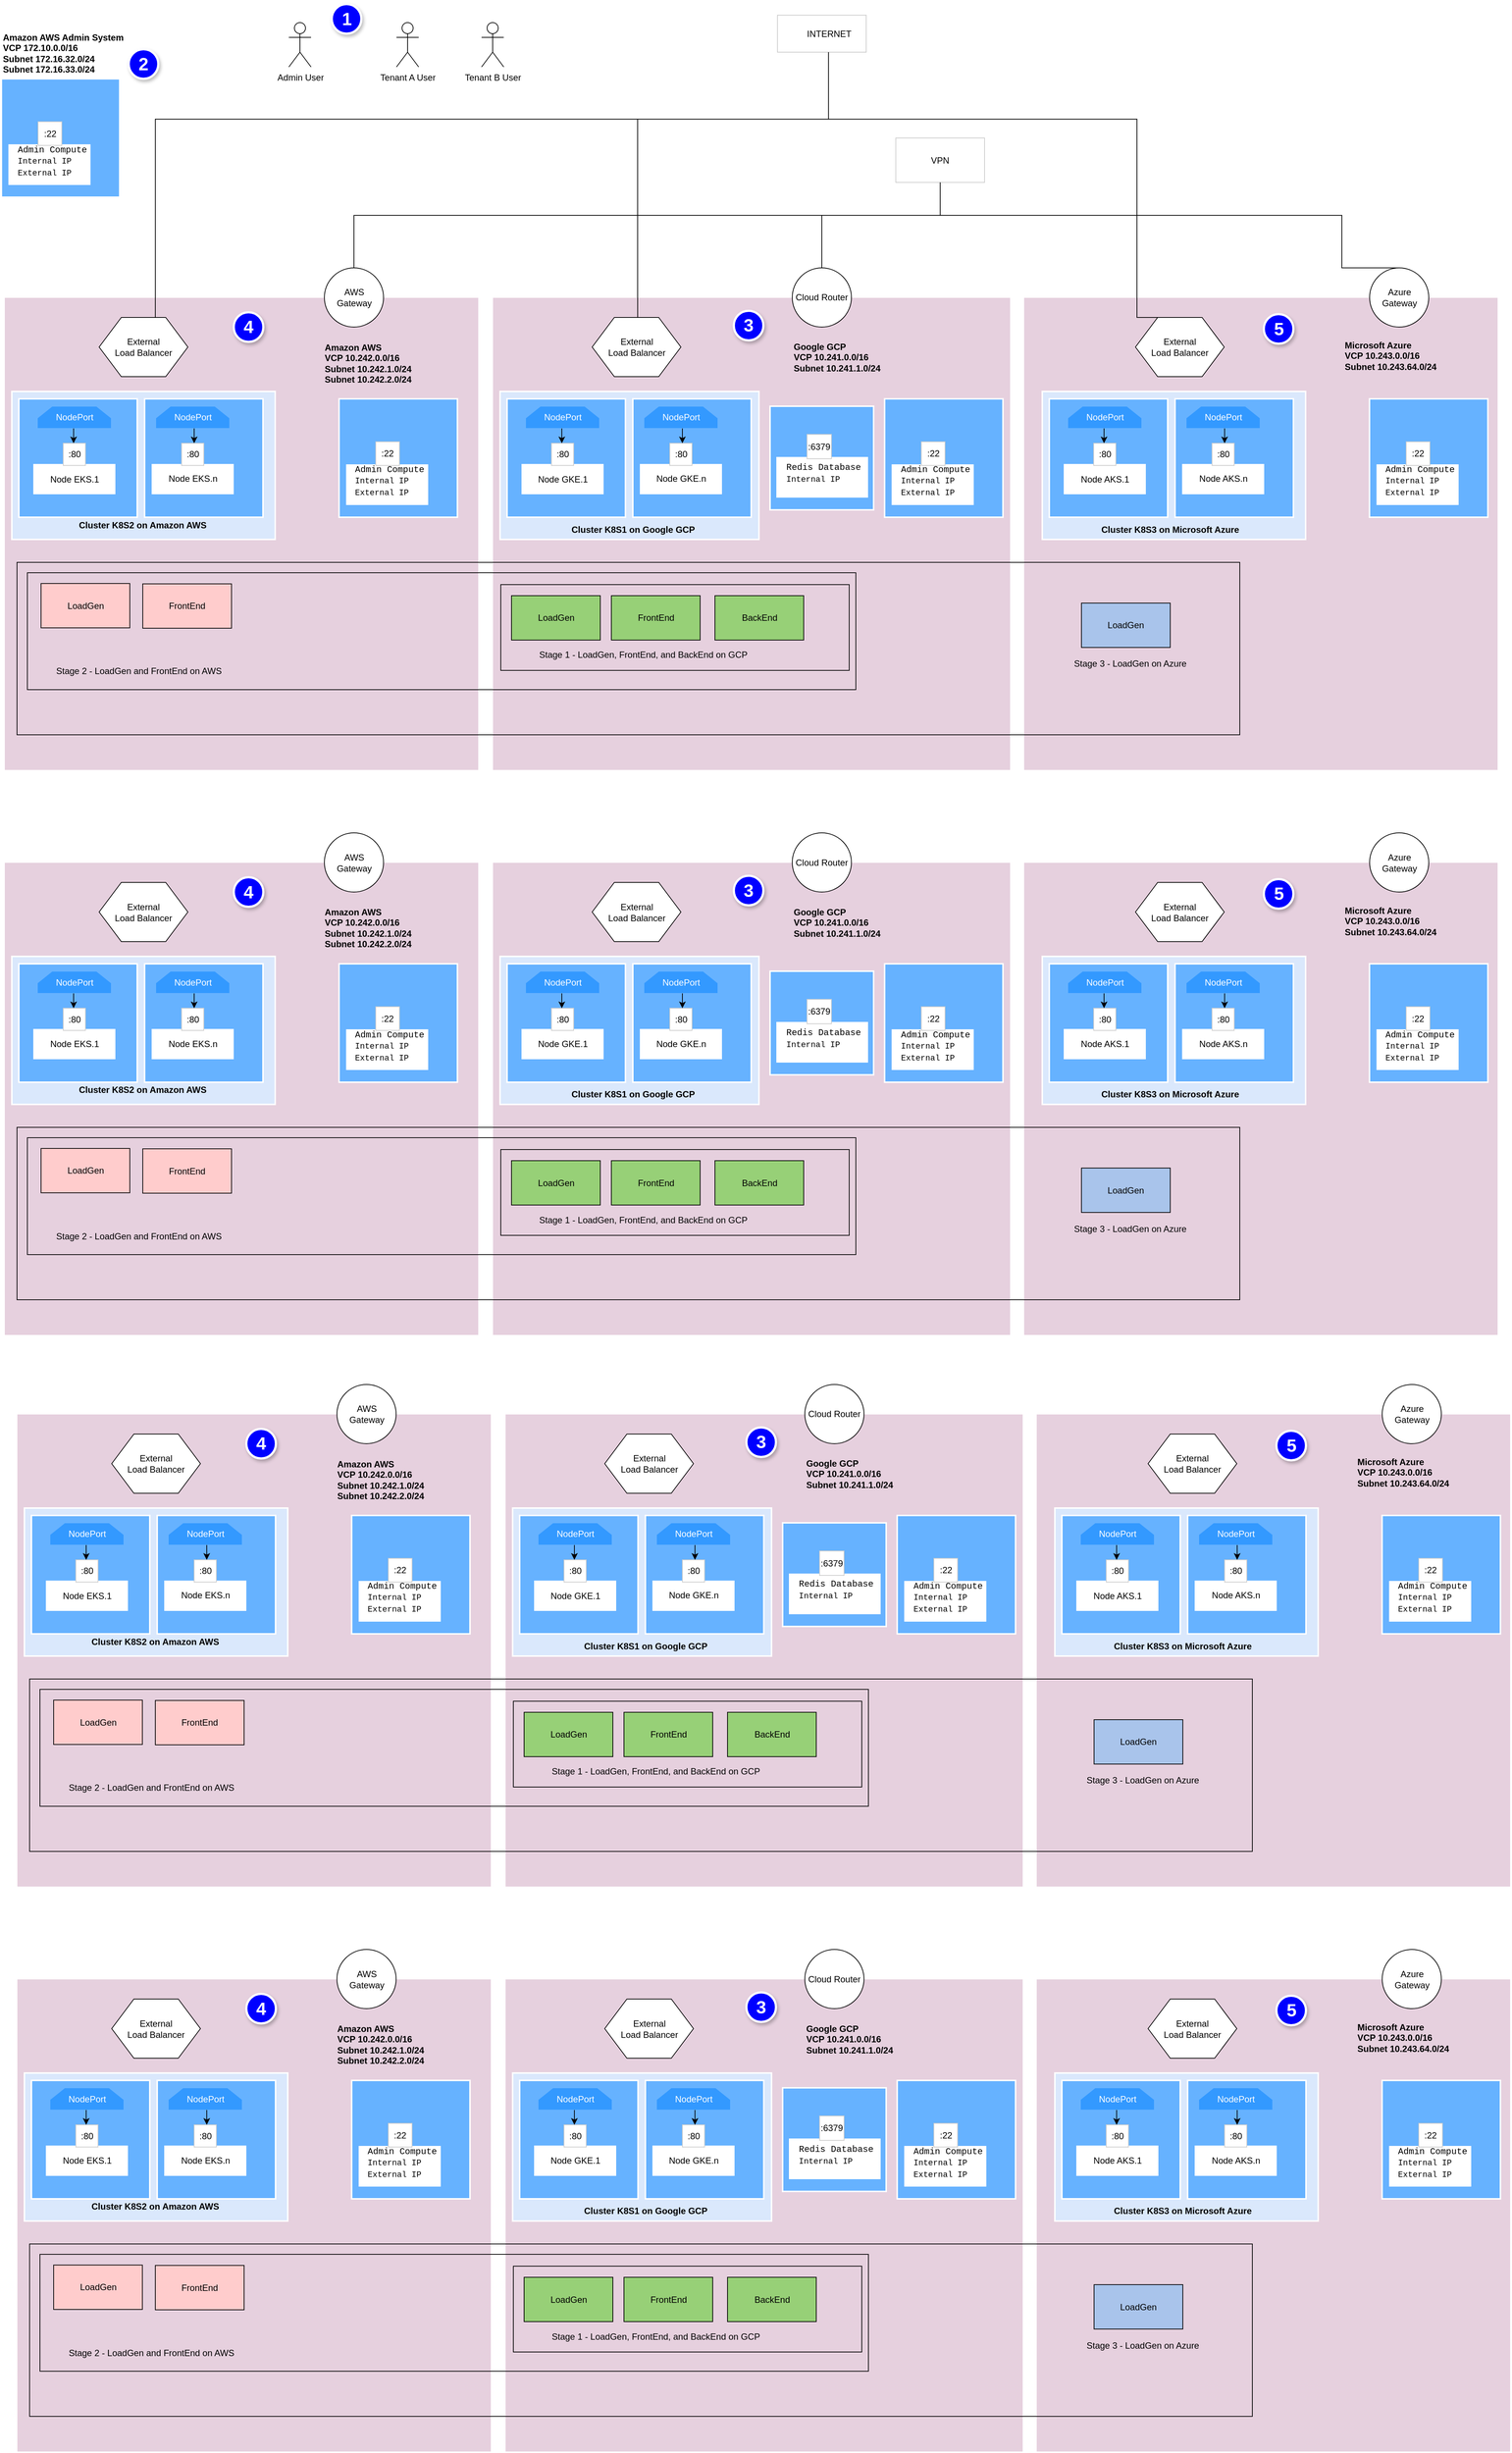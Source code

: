 <mxfile version="11.1.4" type="device"><diagram id="oCAYTf6JFad4TSEZTCPu" name="Page-1"><mxGraphModel dx="5704" dy="4752" grid="1" gridSize="10" guides="1" tooltips="1" connect="1" arrows="1" fold="1" page="1" pageScale="1" pageWidth="850" pageHeight="1100" math="0" shadow="0"><root><mxCell id="0"/><mxCell id="1" parent="0"/><mxCell id="3_JV-AqRDF9YJsaIib1W-2" value="" style="rounded=0;whiteSpace=wrap;html=1;gradientColor=none;fillColor=#E6D0DE;strokeColor=#FFFFFF;" parent="1" vertex="1"><mxGeometry x="1418" y="-319" width="641" height="639" as="geometry"/></mxCell><mxCell id="EtgancOFzsl1TW48m4qC-24" value="" style="rounded=0;whiteSpace=wrap;html=1;gradientColor=none;fillColor=#E6D0DE;strokeColor=#FFFFFF;" parent="1" vertex="1"><mxGeometry x="700" y="-319" width="700" height="639" as="geometry"/></mxCell><mxCell id="EtgancOFzsl1TW48m4qC-46" value="" style="rounded=0;whiteSpace=wrap;html=1;gradientColor=none;fillColor=#E6D0DE;strokeColor=#FFFFFF;" parent="1" vertex="1"><mxGeometry x="40" y="-319" width="641" height="639" as="geometry"/></mxCell><mxCell id="MRLvEs0bzzrnMbFjdBYy-30" value="VPN" style="rounded=0;whiteSpace=wrap;html=1;strokeColor=#CCCCCC;strokeWidth=1;fillColor=#FFFFFF;gradientColor=none;" parent="1" vertex="1"><mxGeometry x="1245" y="-534.5" width="120" height="60" as="geometry"/></mxCell><mxCell id="MRLvEs0bzzrnMbFjdBYy-56" style="edgeStyle=orthogonalEdgeStyle;rounded=0;orthogonalLoop=1;jettySize=auto;html=1;endArrow=none;endFill=0;strokeColor=#000000;" parent="1" source="MRLvEs0bzzrnMbFjdBYy-32" target="w82-eKKczCp55XJ_6k91-2" edge="1"><mxGeometry relative="1" as="geometry"><Array as="points"><mxPoint x="1154" y="-560"/><mxPoint x="896" y="-560"/></Array><mxPoint x="1155" y="-889" as="sourcePoint"/><mxPoint x="1001" y="-259" as="targetPoint"/></mxGeometry></mxCell><mxCell id="MRLvEs0bzzrnMbFjdBYy-32" value="&amp;nbsp; &amp;nbsp; &amp;nbsp; INTERNET" style="rounded=0;whiteSpace=wrap;html=1;strokeColor=#CCCCCC;strokeWidth=1;fillColor=#FFFFFF;gradientColor=none;" parent="1" vertex="1"><mxGeometry x="1085" y="-700.5" width="120" height="50" as="geometry"/></mxCell><mxCell id="MRLvEs0bzzrnMbFjdBYy-38" value="" style="endArrow=none;html=1;" parent="1" edge="1"><mxGeometry width="50" height="50" relative="1" as="geometry"><mxPoint x="1305" y="-658.5" as="sourcePoint"/><mxPoint x="1305" y="-658.5" as="targetPoint"/></mxGeometry></mxCell><mxCell id="MRLvEs0bzzrnMbFjdBYy-80" value="" style="shape=image;html=1;verticalAlign=top;verticalLabelPosition=bottom;labelBackgroundColor=#ffffff;imageAspect=0;aspect=fixed;image=https://cdn3.iconfinder.com/data/icons/basic-user-interface-5/64/globe_earth_internet_www_universal-128.png;strokeColor=#CCCCCC;strokeWidth=1;fillColor=#FFFFFF;gradientColor=none;" parent="1" vertex="1"><mxGeometry x="1251" y="-519.5" width="30" height="30" as="geometry"/></mxCell><mxCell id="MRLvEs0bzzrnMbFjdBYy-81" value="" style="shape=image;html=1;verticalAlign=top;verticalLabelPosition=bottom;labelBackgroundColor=#ffffff;imageAspect=0;aspect=fixed;image=https://cdn3.iconfinder.com/data/icons/basic-user-interface-5/64/globe_earth_internet_www_universal-128.png;strokeColor=#CCCCCC;strokeWidth=1;fillColor=#FFFFFF;gradientColor=none;" parent="1" vertex="1"><mxGeometry x="1095" y="-690.5" width="30" height="30" as="geometry"/></mxCell><mxCell id="3_JV-AqRDF9YJsaIib1W-4" value="" style="rounded=0;whiteSpace=wrap;html=1;fillColor=#dae8fc;strokeColor=#FFFFFF;strokeWidth=2;" parent="1" vertex="1"><mxGeometry x="1443" y="-192" width="356" height="200" as="geometry"/></mxCell><mxCell id="3_JV-AqRDF9YJsaIib1W-6" value="" style="whiteSpace=wrap;html=1;aspect=fixed;strokeColor=#FFFFFF;strokeWidth=2;fillColor=#66B2FF;gradientColor=none;" parent="1" vertex="1"><mxGeometry x="1452.5" y="-182" width="160" height="160" as="geometry"/></mxCell><mxCell id="3_JV-AqRDF9YJsaIib1W-7" value="" style="whiteSpace=wrap;html=1;aspect=fixed;strokeColor=#FFFFFF;strokeWidth=2;fillColor=#66B2FF;gradientColor=none;" parent="1" vertex="1"><mxGeometry x="1622.5" y="-182" width="160" height="160" as="geometry"/></mxCell><mxCell id="3_JV-AqRDF9YJsaIib1W-10" value="&lt;font color=&quot;#ffffff&quot;&gt;NodePort&lt;/font&gt;" style="shape=loopLimit;whiteSpace=wrap;html=1;strokeColor=#66B2FF;strokeWidth=1;fillColor=#3399FF;gradientColor=none;" parent="1" vertex="1"><mxGeometry x="1477.5" y="-172" width="100" height="30" as="geometry"/></mxCell><mxCell id="3_JV-AqRDF9YJsaIib1W-14" value="&lt;font color=&quot;#ffffff&quot;&gt;NodePort&lt;/font&gt;" style="shape=loopLimit;whiteSpace=wrap;html=1;strokeColor=#66B2FF;strokeWidth=1;fillColor=#3399FF;gradientColor=none;" parent="1" vertex="1"><mxGeometry x="1637.5" y="-172" width="100" height="30" as="geometry"/></mxCell><mxCell id="3_JV-AqRDF9YJsaIib1W-15" value="" style="rounded=0;whiteSpace=wrap;html=1;strokeColor=#FFFFFF;strokeWidth=1;fillColor=#FFFFFF;gradientColor=none;" parent="1" vertex="1"><mxGeometry x="1472.5" y="-93.5" width="110" height="40" as="geometry"/></mxCell><mxCell id="3_JV-AqRDF9YJsaIib1W-18" value="" style="rounded=0;whiteSpace=wrap;html=1;strokeColor=#FFFFFF;strokeWidth=1;fillColor=#FFFFFF;gradientColor=none;" parent="1" vertex="1"><mxGeometry x="1632.5" y="-93.5" width="110" height="40" as="geometry"/></mxCell><mxCell id="3_JV-AqRDF9YJsaIib1W-19" value=":80" style="whiteSpace=wrap;html=1;aspect=fixed;strokeColor=#CCCCCC;strokeWidth=1;fillColor=#FFFFFF;gradientColor=none;" parent="1" vertex="1"><mxGeometry x="1512.5" y="-122" width="30" height="30" as="geometry"/></mxCell><mxCell id="3_JV-AqRDF9YJsaIib1W-22" value=":80" style="whiteSpace=wrap;html=1;aspect=fixed;strokeColor=#CCCCCC;strokeWidth=1;fillColor=#FFFFFF;gradientColor=none;" parent="1" vertex="1"><mxGeometry x="1672.5" y="-122" width="30" height="30" as="geometry"/></mxCell><mxCell id="3_JV-AqRDF9YJsaIib1W-42" value="" style="endArrow=classic;html=1;strokeColor=#000000;" parent="1" edge="1"><mxGeometry width="50" height="50" relative="1" as="geometry"><mxPoint x="1526.5" y="-142" as="sourcePoint"/><mxPoint x="1526.5" y="-122" as="targetPoint"/></mxGeometry></mxCell><mxCell id="3_JV-AqRDF9YJsaIib1W-48" style="edgeStyle=orthogonalEdgeStyle;rounded=0;orthogonalLoop=1;jettySize=auto;html=1;exitX=0.5;exitY=1;exitDx=0;exitDy=0;endArrow=classic;endFill=1;strokeColor=#000000;" parent="1" source="3_JV-AqRDF9YJsaIib1W-14" target="3_JV-AqRDF9YJsaIib1W-14" edge="1"><mxGeometry relative="1" as="geometry"/></mxCell><mxCell id="3_JV-AqRDF9YJsaIib1W-49" value="" style="endArrow=classic;html=1;strokeColor=#000000;" parent="1" edge="1"><mxGeometry width="50" height="50" relative="1" as="geometry"><mxPoint x="1689.5" y="-142" as="sourcePoint"/><mxPoint x="1689.5" y="-122" as="targetPoint"/></mxGeometry></mxCell><mxCell id="3_JV-AqRDF9YJsaIib1W-50" value="Node AKS.1&lt;span style=&quot;font-family: &amp;#34;helvetica&amp;#34; , &amp;#34;arial&amp;#34; , sans-serif ; font-size: 0px ; white-space: nowrap&quot;&gt;%3CmxGraphModel%3E%3Croot%3E%3CmxCell%20id%3D%220%22%2F%3E%3CmxCell%20id%3D%221%22%20parent%3D%220%22%2F%3E%3CmxCell%20id%3D%222%22%20value%3D%22%22%20style%3D%22endArrow%3Dclassic%3Bhtml%3D1%3BstrokeColor%3D%23000000%3B%22%20edge%3D%221%22%20parent%3D%221%22%3E%3CmxGeometry%20width%3D%2250%22%20height%3D%2250%22%20relative%3D%221%22%20as%3D%22geometry%22%3E%3CmxPoint%20x%3D%22124%22%20y%3D%22430%22%20as%3D%22sourcePoint%22%2F%3E%3CmxPoint%20x%3D%22124%22%20y%3D%22450%22%20as%3D%22targetPoint%22%2F%3E%3C%2FmxGeometry%3E%3C%2FmxCell%3E%3C%2Froot%3E%3C%2FmxGraphModel%3E&lt;/span&gt;" style="text;html=1;strokeColor=none;fillColor=none;align=center;verticalAlign=middle;whiteSpace=wrap;rounded=0;" parent="1" vertex="1"><mxGeometry x="1472.5" y="-88.5" width="110" height="30" as="geometry"/></mxCell><mxCell id="3_JV-AqRDF9YJsaIib1W-51" value="Node AKS.n&lt;span style=&quot;font-family: &amp;#34;helvetica&amp;#34; , &amp;#34;arial&amp;#34; , sans-serif ; font-size: 0px ; white-space: nowrap&quot;&gt;3CmxGraphModel%3E%3Croot%3E%3CmxCell%20id%3D%220%22%2F%3E%3CmxCell%20id%3D%221%22%20parent%3D%220%22%2F%3E%3CmxCell%20id%3D%222%22%20value%3D%22%22%20style%3D%22endArrow%3Dclassic%3Bhtml%3D1%3BstrokeColor%3D%23000000%3B%22%20edge%3D%221%22%20parent%3D%221%22%3E%3CmxGeometry%20width%3D%2250%22%20height%3D%2250%22%20relative%3D%221%22%20as%3D%22geometry%22%3E%3CmxPoint%20x%3D%22124%22%20y%3D%22430%22%20as%3D%22sourcePoint%22%2F%3E%3CmxPoint%20x%3D%22124%22%20y%3D%22450%22%20as%3D%22targetPoint%22%2F%3E%3C%2FmxGeometry%3E%3C%2FmxCell%3E%3C%2Froot%3E%3C%2FmxGraphModel%3E&lt;/span&gt;" style="text;html=1;strokeColor=none;fillColor=none;align=center;verticalAlign=middle;whiteSpace=wrap;rounded=0;" parent="1" vertex="1"><mxGeometry x="1633" y="-89" width="110" height="30" as="geometry"/></mxCell><mxCell id="3_JV-AqRDF9YJsaIib1W-54" value="Cluster K8S3 on Microsoft Azure" style="text;html=1;strokeColor=none;fillColor=none;align=center;verticalAlign=middle;whiteSpace=wrap;rounded=0;fontStyle=1" parent="1" vertex="1"><mxGeometry x="1459" y="-22" width="314" height="33" as="geometry"/></mxCell><mxCell id="Qe-S1la35YxCWI7xXYGa-5" style="edgeStyle=orthogonalEdgeStyle;rounded=0;orthogonalLoop=1;jettySize=auto;html=1;endArrow=none;endFill=0;strokeColor=#000000;entryX=0.5;entryY=0;entryDx=0;entryDy=0;exitX=0.5;exitY=1;exitDx=0;exitDy=0;" parent="1" source="MRLvEs0bzzrnMbFjdBYy-30" target="EtgancOFzsl1TW48m4qC-45" edge="1"><mxGeometry relative="1" as="geometry"><mxPoint x="1193" y="-652" as="sourcePoint"/><mxPoint x="942.471" y="-172" as="targetPoint"/><Array as="points"><mxPoint x="1305" y="-430"/><mxPoint x="1145" y="-430"/></Array></mxGeometry></mxCell><mxCell id="Qe-S1la35YxCWI7xXYGa-10" style="edgeStyle=orthogonalEdgeStyle;rounded=0;orthogonalLoop=1;jettySize=auto;html=1;exitX=0.5;exitY=1;exitDx=0;exitDy=0;endArrow=none;endFill=0;strokeColor=#000000;entryX=0.5;entryY=0;entryDx=0;entryDy=0;" parent="1" source="MRLvEs0bzzrnMbFjdBYy-30" target="EtgancOFzsl1TW48m4qC-23" edge="1"><mxGeometry relative="1" as="geometry"><mxPoint x="1203" y="-646" as="sourcePoint"/><mxPoint x="1346" y="-448" as="targetPoint"/><Array as="points"><mxPoint x="1305" y="-430"/><mxPoint x="1848" y="-430"/></Array></mxGeometry></mxCell><mxCell id="Qe-S1la35YxCWI7xXYGa-51" style="edgeStyle=orthogonalEdgeStyle;rounded=0;orthogonalLoop=1;jettySize=auto;html=1;endArrow=none;endFill=0;strokeColor=#000000;entryX=0.625;entryY=0;entryDx=0;entryDy=0;" parent="1" source="MRLvEs0bzzrnMbFjdBYy-32" target="w82-eKKczCp55XJ_6k91-1" edge="1"><mxGeometry relative="1" as="geometry"><Array as="points"><mxPoint x="1154" y="-560"/><mxPoint x="244" y="-560"/><mxPoint x="244" y="-292"/></Array><mxPoint x="1164" y="-902" as="sourcePoint"/><mxPoint x="214.235" y="-227.235" as="targetPoint"/></mxGeometry></mxCell><mxCell id="Qe-S1la35YxCWI7xXYGa-52" style="edgeStyle=orthogonalEdgeStyle;rounded=0;orthogonalLoop=1;jettySize=auto;html=1;endArrow=none;endFill=0;strokeColor=#000000;entryX=0.5;entryY=0;entryDx=0;entryDy=0;exitX=0.5;exitY=1;exitDx=0;exitDy=0;" parent="1" source="MRLvEs0bzzrnMbFjdBYy-30" target="EtgancOFzsl1TW48m4qC-67" edge="1"><mxGeometry relative="1" as="geometry"><mxPoint x="1203" y="-646" as="sourcePoint"/><mxPoint x="293.059" y="-228.412" as="targetPoint"/><Array as="points"><mxPoint x="1305" y="-430"/><mxPoint x="513" y="-430"/></Array></mxGeometry></mxCell><mxCell id="EtgancOFzsl1TW48m4qC-18" value="" style="whiteSpace=wrap;html=1;aspect=fixed;strokeColor=#FFFFFF;strokeWidth=2;fillColor=#66B2FF;gradientColor=none;" parent="1" vertex="1"><mxGeometry x="1885.353" y="-182" width="160" height="160" as="geometry"/></mxCell><mxCell id="EtgancOFzsl1TW48m4qC-19" value="" style="rounded=0;whiteSpace=wrap;html=1;strokeColor=#FFFFFF;strokeWidth=1;fillColor=#FFFFFF;gradientColor=none;" parent="1" vertex="1"><mxGeometry x="1895.353" y="-93" width="110" height="54" as="geometry"/></mxCell><mxCell id="EtgancOFzsl1TW48m4qC-20" value=":22" style="whiteSpace=wrap;html=1;aspect=fixed;strokeColor=#CCCCCC;strokeWidth=1;fillColor=#FFFFFF;gradientColor=none;" parent="1" vertex="1"><mxGeometry x="1935" y="-124" width="32" height="32" as="geometry"/></mxCell><mxCell id="EtgancOFzsl1TW48m4qC-21" value="&lt;font face=&quot;Courier New&quot;&gt;Admin Compute&lt;br&gt;&lt;span style=&quot;font-size: 11px&quot;&gt;Internal IP External IP&lt;/span&gt;&lt;span style=&quot;font-size: 0px ; white-space: nowrap&quot;&gt;external IP&lt;br&gt;&amp;nbsp;IPmxGraphModel%3E%3Croot%3E%3CmxCell%20id%3D%220%22%2F%3E%3CmxCell%20id%3D%221%22%20parent%3D%220%22%2F%3E%3CmxCell%20id%3D%222%22%20value%3D%22%22%20style%3D%22endArrow%3Dclassic%3Bhtml%3D1%3BstrokeColor%3D%23000000%3B%22%20edge%3D%221%22%20parent%3D%221%22%3E%3CmxGeometry%20width%3D%2250%22%20height%3D%2250%22%20relative%3D%221%22%20as%3D%22geometry%22%3E%3CmxPoint%20x%3D%22124%22%20y%3D%22430%22%20as%3D%22sourcePoint%22%2F%3E%3CmxPoint%20x%3D%22124%22%20y%3D%22450%22%20as%3D%22targetPoint%22%2F%3E%3C%2FmxGeometry%3E%3C%2FmxC&lt;br&gt;&lt;/span&gt;&lt;/font&gt;" style="text;html=1;strokeColor=none;fillColor=none;align=left;verticalAlign=middle;whiteSpace=wrap;rounded=0;" parent="1" vertex="1"><mxGeometry x="1905.353" y="-89" width="100" height="50" as="geometry"/></mxCell><mxCell id="EtgancOFzsl1TW48m4qC-22" value="&lt;b&gt;Microsoft Azure&lt;br&gt;&lt;/b&gt;&lt;div&gt;&lt;b&gt;VCP 10.243.0.0/16&lt;/b&gt;&lt;/div&gt;&lt;div&gt;&lt;b&gt;Subnet&amp;nbsp;&lt;/b&gt;&lt;b&gt;10.243.64.0/24&lt;/b&gt;&lt;/div&gt;" style="text;html=1;strokeColor=none;fillColor=none;align=left;verticalAlign=middle;whiteSpace=wrap;rounded=0;" parent="1" vertex="1"><mxGeometry x="1850" y="-261" width="170" height="42" as="geometry"/></mxCell><mxCell id="EtgancOFzsl1TW48m4qC-23" value="Azure&lt;br&gt;Gateway" style="ellipse;whiteSpace=wrap;html=1;aspect=fixed;" parent="1" vertex="1"><mxGeometry x="1885.5" y="-359" width="80" height="80" as="geometry"/></mxCell><mxCell id="EtgancOFzsl1TW48m4qC-25" value="" style="rounded=0;whiteSpace=wrap;html=1;fillColor=#dae8fc;strokeColor=#FFFFFF;strokeWidth=2;" parent="1" vertex="1"><mxGeometry x="710" y="-192" width="350" height="200" as="geometry"/></mxCell><mxCell id="EtgancOFzsl1TW48m4qC-26" value="" style="whiteSpace=wrap;html=1;aspect=fixed;strokeColor=#FFFFFF;strokeWidth=2;fillColor=#66B2FF;gradientColor=none;" parent="1" vertex="1"><mxGeometry x="719.5" y="-182" width="160" height="160" as="geometry"/></mxCell><mxCell id="EtgancOFzsl1TW48m4qC-27" value="" style="whiteSpace=wrap;html=1;aspect=fixed;strokeColor=#FFFFFF;strokeWidth=2;fillColor=#66B2FF;gradientColor=none;" parent="1" vertex="1"><mxGeometry x="889.5" y="-182" width="160" height="160" as="geometry"/></mxCell><mxCell id="EtgancOFzsl1TW48m4qC-28" value="&lt;font color=&quot;#ffffff&quot;&gt;NodePort&lt;/font&gt;" style="shape=loopLimit;whiteSpace=wrap;html=1;strokeColor=#66B2FF;strokeWidth=1;fillColor=#3399FF;gradientColor=none;" parent="1" vertex="1"><mxGeometry x="744.5" y="-172" width="100" height="30" as="geometry"/></mxCell><mxCell id="EtgancOFzsl1TW48m4qC-29" value="&lt;font color=&quot;#ffffff&quot;&gt;NodePort&lt;/font&gt;" style="shape=loopLimit;whiteSpace=wrap;html=1;strokeColor=#66B2FF;strokeWidth=1;fillColor=#3399FF;gradientColor=none;" parent="1" vertex="1"><mxGeometry x="904.5" y="-172" width="100" height="30" as="geometry"/></mxCell><mxCell id="EtgancOFzsl1TW48m4qC-30" value="" style="rounded=0;whiteSpace=wrap;html=1;strokeColor=#FFFFFF;strokeWidth=1;fillColor=#FFFFFF;gradientColor=none;" parent="1" vertex="1"><mxGeometry x="739.5" y="-93.5" width="110" height="40" as="geometry"/></mxCell><mxCell id="EtgancOFzsl1TW48m4qC-31" value="" style="rounded=0;whiteSpace=wrap;html=1;strokeColor=#FFFFFF;strokeWidth=1;fillColor=#FFFFFF;gradientColor=none;" parent="1" vertex="1"><mxGeometry x="899.5" y="-93.5" width="110" height="40" as="geometry"/></mxCell><mxCell id="EtgancOFzsl1TW48m4qC-32" value=":80" style="whiteSpace=wrap;html=1;aspect=fixed;strokeColor=#CCCCCC;strokeWidth=1;fillColor=#FFFFFF;gradientColor=none;" parent="1" vertex="1"><mxGeometry x="779.5" y="-122" width="30" height="30" as="geometry"/></mxCell><mxCell id="EtgancOFzsl1TW48m4qC-33" value=":80" style="whiteSpace=wrap;html=1;aspect=fixed;strokeColor=#CCCCCC;strokeWidth=1;fillColor=#FFFFFF;gradientColor=none;" parent="1" vertex="1"><mxGeometry x="939.5" y="-122" width="30" height="30" as="geometry"/></mxCell><mxCell id="EtgancOFzsl1TW48m4qC-34" value="" style="endArrow=classic;html=1;strokeColor=#000000;" parent="1" edge="1"><mxGeometry width="50" height="50" relative="1" as="geometry"><mxPoint x="793.5" y="-142" as="sourcePoint"/><mxPoint x="793.5" y="-122" as="targetPoint"/></mxGeometry></mxCell><mxCell id="EtgancOFzsl1TW48m4qC-35" style="edgeStyle=orthogonalEdgeStyle;rounded=0;orthogonalLoop=1;jettySize=auto;html=1;exitX=0.5;exitY=1;exitDx=0;exitDy=0;endArrow=classic;endFill=1;strokeColor=#000000;" parent="1" source="EtgancOFzsl1TW48m4qC-29" target="EtgancOFzsl1TW48m4qC-29" edge="1"><mxGeometry relative="1" as="geometry"/></mxCell><mxCell id="EtgancOFzsl1TW48m4qC-36" value="" style="endArrow=classic;html=1;strokeColor=#000000;" parent="1" edge="1"><mxGeometry width="50" height="50" relative="1" as="geometry"><mxPoint x="956.5" y="-142" as="sourcePoint"/><mxPoint x="956.5" y="-122" as="targetPoint"/></mxGeometry></mxCell><mxCell id="EtgancOFzsl1TW48m4qC-37" value="Node GKE.1&lt;span style=&quot;font-family: &amp;#34;helvetica&amp;#34; , &amp;#34;arial&amp;#34; , sans-serif ; font-size: 0px ; white-space: nowrap&quot;&gt;%3CmxGraphModel%3E%3Croot%3E%3CmxCell%20id%3D%220%22%2F%3E%3CmxCell%20id%3D%221%22%20parent%3D%220%22%2F%3E%3CmxCell%20id%3D%222%22%20value%3D%22%22%20style%3D%22endArrow%3Dclassic%3Bhtml%3D1%3BstrokeColor%3D%23000000%3B%22%20edge%3D%221%22%20parent%3D%221%22%3E%3CmxGeometry%20width%3D%2250%22%20height%3D%2250%22%20relative%3D%221%22%20as%3D%22geometry%22%3E%3CmxPoint%20x%3D%22124%22%20y%3D%22430%22%20as%3D%22sourcePoint%22%2F%3E%3CmxPoint%20x%3D%22124%22%20y%3D%22450%22%20as%3D%22targetPoint%22%2F%3E%3C%2FmxGeometry%3E%3C%2FmxCell%3E%3C%2Froot%3E%3C%2FmxGraphModel%3E&lt;/span&gt;" style="text;html=1;strokeColor=none;fillColor=none;align=center;verticalAlign=middle;whiteSpace=wrap;rounded=0;" parent="1" vertex="1"><mxGeometry x="739.5" y="-88.5" width="110" height="30" as="geometry"/></mxCell><mxCell id="EtgancOFzsl1TW48m4qC-38" value="Node GKE.n&lt;span style=&quot;font-family: &amp;#34;helvetica&amp;#34; , &amp;#34;arial&amp;#34; , sans-serif ; font-size: 0px ; white-space: nowrap&quot;&gt;3CmxGraphModel%3E%3Croot%3E%3CmxCell%20id%3D%220%22%2F%3E%3CmxCell%20id%3D%221%22%20parent%3D%220%22%2F%3E%3CmxCell%20id%3D%222%22%20value%3D%22%22%20style%3D%22endArrow%3Dclassic%3Bhtml%3D1%3BstrokeColor%3D%23000000%3B%22%20edge%3D%221%22%20parent%3D%221%22%3E%3CmxGeometry%20width%3D%2250%22%20height%3D%2250%22%20relative%3D%221%22%20as%3D%22geometry%22%3E%3CmxPoint%20x%3D%22124%22%20y%3D%22430%22%20as%3D%22sourcePoint%22%2F%3E%3CmxPoint%20x%3D%22124%22%20y%3D%22450%22%20as%3D%22targetPoint%22%2F%3E%3C%2FmxGeometry%3E%3C%2FmxCell%3E%3C%2Froot%3E%3C%2FmxGraphModel%3E&lt;/span&gt;" style="text;html=1;strokeColor=none;fillColor=none;align=center;verticalAlign=middle;whiteSpace=wrap;rounded=0;" parent="1" vertex="1"><mxGeometry x="900" y="-89" width="110" height="30" as="geometry"/></mxCell><mxCell id="EtgancOFzsl1TW48m4qC-39" value="Cluster K8S1 on Google GCP" style="text;html=1;strokeColor=none;fillColor=none;align=center;verticalAlign=middle;whiteSpace=wrap;rounded=0;fontStyle=1" parent="1" vertex="1"><mxGeometry x="740" y="-22" width="300" height="33" as="geometry"/></mxCell><mxCell id="EtgancOFzsl1TW48m4qC-40" value="" style="whiteSpace=wrap;html=1;aspect=fixed;strokeColor=#FFFFFF;strokeWidth=2;fillColor=#66B2FF;gradientColor=none;" parent="1" vertex="1"><mxGeometry x="1229.853" y="-182" width="160" height="160" as="geometry"/></mxCell><mxCell id="EtgancOFzsl1TW48m4qC-41" value="" style="rounded=0;whiteSpace=wrap;html=1;strokeColor=#FFFFFF;strokeWidth=1;fillColor=#FFFFFF;gradientColor=none;" parent="1" vertex="1"><mxGeometry x="1239.853" y="-93" width="110" height="54" as="geometry"/></mxCell><mxCell id="EtgancOFzsl1TW48m4qC-42" value=":22" style="whiteSpace=wrap;html=1;aspect=fixed;strokeColor=#CCCCCC;strokeWidth=1;fillColor=#FFFFFF;gradientColor=none;" parent="1" vertex="1"><mxGeometry x="1279.5" y="-124" width="32" height="32" as="geometry"/></mxCell><mxCell id="EtgancOFzsl1TW48m4qC-43" value="&lt;font face=&quot;Courier New&quot;&gt;Admin Compute&lt;br&gt;&lt;span style=&quot;font-size: 11px&quot;&gt;Internal IP External IP&lt;/span&gt;&lt;span style=&quot;font-size: 0px ; white-space: nowrap&quot;&gt;external IP&lt;br&gt;&amp;nbsp;IPmxGraphModel%3E%3Croot%3E%3CmxCell%20id%3D%220%22%2F%3E%3CmxCell%20id%3D%221%22%20parent%3D%220%22%2F%3E%3CmxCell%20id%3D%222%22%20value%3D%22%22%20style%3D%22endArrow%3Dclassic%3Bhtml%3D1%3BstrokeColor%3D%23000000%3B%22%20edge%3D%221%22%20parent%3D%221%22%3E%3CmxGeometry%20width%3D%2250%22%20height%3D%2250%22%20relative%3D%221%22%20as%3D%22geometry%22%3E%3CmxPoint%20x%3D%22124%22%20y%3D%22430%22%20as%3D%22sourcePoint%22%2F%3E%3CmxPoint%20x%3D%22124%22%20y%3D%22450%22%20as%3D%22targetPoint%22%2F%3E%3C%2FmxGeometry%3E%3C%2FmxC&lt;br&gt;&lt;/span&gt;&lt;/font&gt;" style="text;html=1;strokeColor=none;fillColor=none;align=left;verticalAlign=middle;whiteSpace=wrap;rounded=0;" parent="1" vertex="1"><mxGeometry x="1249.853" y="-89" width="100" height="50" as="geometry"/></mxCell><mxCell id="EtgancOFzsl1TW48m4qC-44" value="&lt;b&gt;Google GCP&lt;/b&gt;&lt;br&gt;&lt;div&gt;&lt;b&gt;VCP 10.241.0.0/16&lt;/b&gt;&lt;/div&gt;&lt;div&gt;&lt;b&gt;Subnet&amp;nbsp;&lt;/b&gt;&lt;b&gt;10.241.1.0/24&lt;/b&gt;&lt;/div&gt;" style="text;html=1;strokeColor=none;fillColor=none;align=left;verticalAlign=middle;whiteSpace=wrap;rounded=0;" parent="1" vertex="1"><mxGeometry x="1105" y="-269" width="150" height="62" as="geometry"/></mxCell><mxCell id="EtgancOFzsl1TW48m4qC-45" value="Cloud Router" style="ellipse;whiteSpace=wrap;html=1;aspect=fixed;" parent="1" vertex="1"><mxGeometry x="1105" y="-359" width="80" height="80" as="geometry"/></mxCell><mxCell id="EtgancOFzsl1TW48m4qC-47" value="" style="rounded=0;whiteSpace=wrap;html=1;fillColor=#dae8fc;strokeColor=#FFFFFF;strokeWidth=2;" parent="1" vertex="1"><mxGeometry x="50" y="-192" width="356" height="200" as="geometry"/></mxCell><mxCell id="EtgancOFzsl1TW48m4qC-48" value="" style="whiteSpace=wrap;html=1;aspect=fixed;strokeColor=#FFFFFF;strokeWidth=2;fillColor=#66B2FF;gradientColor=none;" parent="1" vertex="1"><mxGeometry x="59.5" y="-182" width="160" height="160" as="geometry"/></mxCell><mxCell id="EtgancOFzsl1TW48m4qC-49" value="" style="whiteSpace=wrap;html=1;aspect=fixed;strokeColor=#FFFFFF;strokeWidth=2;fillColor=#66B2FF;gradientColor=none;" parent="1" vertex="1"><mxGeometry x="229.5" y="-182" width="160" height="160" as="geometry"/></mxCell><mxCell id="EtgancOFzsl1TW48m4qC-50" value="&lt;font color=&quot;#ffffff&quot;&gt;NodePort&lt;/font&gt;" style="shape=loopLimit;whiteSpace=wrap;html=1;strokeColor=#66B2FF;strokeWidth=1;fillColor=#3399FF;gradientColor=none;" parent="1" vertex="1"><mxGeometry x="84.5" y="-172" width="100" height="30" as="geometry"/></mxCell><mxCell id="EtgancOFzsl1TW48m4qC-51" value="&lt;font color=&quot;#ffffff&quot;&gt;NodePort&lt;/font&gt;" style="shape=loopLimit;whiteSpace=wrap;html=1;strokeColor=#66B2FF;strokeWidth=1;fillColor=#3399FF;gradientColor=none;" parent="1" vertex="1"><mxGeometry x="244.5" y="-172" width="100" height="30" as="geometry"/></mxCell><mxCell id="EtgancOFzsl1TW48m4qC-52" value="" style="rounded=0;whiteSpace=wrap;html=1;strokeColor=#FFFFFF;strokeWidth=1;fillColor=#FFFFFF;gradientColor=none;" parent="1" vertex="1"><mxGeometry x="79.5" y="-93.5" width="110" height="40" as="geometry"/></mxCell><mxCell id="EtgancOFzsl1TW48m4qC-53" value="" style="rounded=0;whiteSpace=wrap;html=1;strokeColor=#FFFFFF;strokeWidth=1;fillColor=#FFFFFF;gradientColor=none;" parent="1" vertex="1"><mxGeometry x="239.5" y="-93.5" width="110" height="40" as="geometry"/></mxCell><mxCell id="EtgancOFzsl1TW48m4qC-54" value=":80" style="whiteSpace=wrap;html=1;aspect=fixed;strokeColor=#CCCCCC;strokeWidth=1;fillColor=#FFFFFF;gradientColor=none;" parent="1" vertex="1"><mxGeometry x="119.5" y="-122" width="30" height="30" as="geometry"/></mxCell><mxCell id="EtgancOFzsl1TW48m4qC-55" value=":80" style="whiteSpace=wrap;html=1;aspect=fixed;strokeColor=#CCCCCC;strokeWidth=1;fillColor=#FFFFFF;gradientColor=none;" parent="1" vertex="1"><mxGeometry x="279.5" y="-122" width="30" height="30" as="geometry"/></mxCell><mxCell id="EtgancOFzsl1TW48m4qC-56" value="" style="endArrow=classic;html=1;strokeColor=#000000;" parent="1" edge="1"><mxGeometry width="50" height="50" relative="1" as="geometry"><mxPoint x="133.5" y="-142" as="sourcePoint"/><mxPoint x="133.5" y="-122" as="targetPoint"/></mxGeometry></mxCell><mxCell id="EtgancOFzsl1TW48m4qC-57" style="edgeStyle=orthogonalEdgeStyle;rounded=0;orthogonalLoop=1;jettySize=auto;html=1;exitX=0.5;exitY=1;exitDx=0;exitDy=0;endArrow=classic;endFill=1;strokeColor=#000000;" parent="1" source="EtgancOFzsl1TW48m4qC-51" target="EtgancOFzsl1TW48m4qC-51" edge="1"><mxGeometry relative="1" as="geometry"/></mxCell><mxCell id="EtgancOFzsl1TW48m4qC-58" value="" style="endArrow=classic;html=1;strokeColor=#000000;" parent="1" edge="1"><mxGeometry width="50" height="50" relative="1" as="geometry"><mxPoint x="296.5" y="-142" as="sourcePoint"/><mxPoint x="296.5" y="-122" as="targetPoint"/></mxGeometry></mxCell><mxCell id="EtgancOFzsl1TW48m4qC-59" value="Node EKS.1&lt;span style=&quot;font-family: &amp;#34;helvetica&amp;#34; , &amp;#34;arial&amp;#34; , sans-serif ; font-size: 0px ; white-space: nowrap&quot;&gt;%3CmxGraphModel%3E%3Croot%3E%3CmxCell%20id%3D%220%22%2F%3E%3CmxCell%20id%3D%221%22%20parent%3D%220%22%2F%3E%3CmxCell%20id%3D%222%22%20value%3D%22%22%20style%3D%22endArrow%3Dclassic%3Bhtml%3D1%3BstrokeColor%3D%23000000%3B%22%20edge%3D%221%22%20parent%3D%221%22%3E%3CmxGeometry%20width%3D%2250%22%20height%3D%2250%22%20relative%3D%221%22%20as%3D%22geometry%22%3E%3CmxPoint%20x%3D%22124%22%20y%3D%22430%22%20as%3D%22sourcePoint%22%2F%3E%3CmxPoint%20x%3D%22124%22%20y%3D%22450%22%20as%3D%22targetPoint%22%2F%3E%3C%2FmxGeometry%3E%3C%2FmxCell%3E%3C%2Froot%3E%3C%2FmxGraphModel%3E&lt;/span&gt;" style="text;html=1;strokeColor=none;fillColor=none;align=center;verticalAlign=middle;whiteSpace=wrap;rounded=0;" parent="1" vertex="1"><mxGeometry x="79.5" y="-88.5" width="110" height="30" as="geometry"/></mxCell><mxCell id="EtgancOFzsl1TW48m4qC-60" value="Node EKS.n&lt;span style=&quot;font-family: &amp;#34;helvetica&amp;#34; , &amp;#34;arial&amp;#34; , sans-serif ; font-size: 0px ; white-space: nowrap&quot;&gt;3CmxGraphModel%3E%3Croot%3E%3CmxCell%20id%3D%220%22%2F%3E%3CmxCell%20id%3D%221%22%20parent%3D%220%22%2F%3E%3CmxCell%20id%3D%222%22%20value%3D%22%22%20style%3D%22endArrow%3Dclassic%3Bhtml%3D1%3BstrokeColor%3D%23000000%3B%22%20edge%3D%221%22%20parent%3D%221%22%3E%3CmxGeometry%20width%3D%2250%22%20height%3D%2250%22%20relative%3D%221%22%20as%3D%22geometry%22%3E%3CmxPoint%20x%3D%22124%22%20y%3D%22430%22%20as%3D%22sourcePoint%22%2F%3E%3CmxPoint%20x%3D%22124%22%20y%3D%22450%22%20as%3D%22targetPoint%22%2F%3E%3C%2FmxGeometry%3E%3C%2FmxCell%3E%3C%2Froot%3E%3C%2FmxGraphModel%3E&lt;/span&gt;" style="text;html=1;strokeColor=none;fillColor=none;align=center;verticalAlign=middle;whiteSpace=wrap;rounded=0;" parent="1" vertex="1"><mxGeometry x="240" y="-89" width="110" height="30" as="geometry"/></mxCell><mxCell id="EtgancOFzsl1TW48m4qC-61" value="Cluster K8S2 on Amazon AWS" style="text;html=1;strokeColor=none;fillColor=none;align=center;verticalAlign=middle;whiteSpace=wrap;rounded=0;fontStyle=1" parent="1" vertex="1"><mxGeometry x="57" y="-33" width="340" height="43" as="geometry"/></mxCell><mxCell id="EtgancOFzsl1TW48m4qC-62" value="" style="whiteSpace=wrap;html=1;aspect=fixed;strokeColor=#FFFFFF;strokeWidth=2;fillColor=#66B2FF;gradientColor=none;" parent="1" vertex="1"><mxGeometry x="492.353" y="-182" width="160" height="160" as="geometry"/></mxCell><mxCell id="EtgancOFzsl1TW48m4qC-63" value="" style="rounded=0;whiteSpace=wrap;html=1;strokeColor=#FFFFFF;strokeWidth=1;fillColor=#FFFFFF;gradientColor=none;" parent="1" vertex="1"><mxGeometry x="502.353" y="-93" width="110" height="54" as="geometry"/></mxCell><mxCell id="EtgancOFzsl1TW48m4qC-64" value=":22" style="whiteSpace=wrap;html=1;aspect=fixed;strokeColor=#CCCCCC;strokeWidth=1;fillColor=#FFFFFF;gradientColor=none;" parent="1" vertex="1"><mxGeometry x="542" y="-124" width="32" height="32" as="geometry"/></mxCell><mxCell id="EtgancOFzsl1TW48m4qC-65" value="&lt;font face=&quot;Courier New&quot;&gt;Admin Compute&lt;br&gt;&lt;span style=&quot;font-size: 11px&quot;&gt;Internal IP External IP&lt;/span&gt;&lt;span style=&quot;font-size: 0px ; white-space: nowrap&quot;&gt;external IP&lt;br&gt;&amp;nbsp;IPmxGraphModel%3E%3Croot%3E%3CmxCell%20id%3D%220%22%2F%3E%3CmxCell%20id%3D%221%22%20parent%3D%220%22%2F%3E%3CmxCell%20id%3D%222%22%20value%3D%22%22%20style%3D%22endArrow%3Dclassic%3Bhtml%3D1%3BstrokeColor%3D%23000000%3B%22%20edge%3D%221%22%20parent%3D%221%22%3E%3CmxGeometry%20width%3D%2250%22%20height%3D%2250%22%20relative%3D%221%22%20as%3D%22geometry%22%3E%3CmxPoint%20x%3D%22124%22%20y%3D%22430%22%20as%3D%22sourcePoint%22%2F%3E%3CmxPoint%20x%3D%22124%22%20y%3D%22450%22%20as%3D%22targetPoint%22%2F%3E%3C%2FmxGeometry%3E%3C%2FmxC&lt;br&gt;&lt;/span&gt;&lt;/font&gt;" style="text;html=1;strokeColor=none;fillColor=none;align=left;verticalAlign=middle;whiteSpace=wrap;rounded=0;" parent="1" vertex="1"><mxGeometry x="512.353" y="-89" width="100" height="50" as="geometry"/></mxCell><mxCell id="EtgancOFzsl1TW48m4qC-66" value="&lt;b&gt;Amazon AWS&lt;br&gt;&lt;/b&gt;&lt;div&gt;&lt;b&gt;VCP 10.242.0.0/16&lt;/b&gt;&lt;/div&gt;&lt;div&gt;&lt;b&gt;Subnet&amp;nbsp;&lt;/b&gt;&lt;b&gt;10.242.1.0/24&lt;/b&gt;&lt;/div&gt;&lt;div&gt;&lt;div&gt;&lt;b&gt;Subnet&amp;nbsp;&lt;/b&gt;&lt;b&gt;10.242.2.0/24&lt;/b&gt;&lt;/div&gt;&lt;/div&gt;" style="text;html=1;strokeColor=none;fillColor=none;align=left;verticalAlign=middle;whiteSpace=wrap;rounded=0;" parent="1" vertex="1"><mxGeometry x="471" y="-256.5" width="160" height="52" as="geometry"/></mxCell><mxCell id="EtgancOFzsl1TW48m4qC-67" value="AWS&lt;br&gt;Gateway" style="ellipse;whiteSpace=wrap;html=1;aspect=fixed;" parent="1" vertex="1"><mxGeometry x="472.5" y="-359" width="80" height="80" as="geometry"/></mxCell><mxCell id="EtgancOFzsl1TW48m4qC-69" style="edgeStyle=orthogonalEdgeStyle;rounded=0;orthogonalLoop=1;jettySize=auto;html=1;endArrow=none;endFill=0;strokeColor=#000000;entryX=0.625;entryY=0;entryDx=0;entryDy=0;" parent="1" source="MRLvEs0bzzrnMbFjdBYy-32" target="w82-eKKczCp55XJ_6k91-3" edge="1"><mxGeometry relative="1" as="geometry"><Array as="points"><mxPoint x="1154" y="-560"/><mxPoint x="1571" y="-560"/><mxPoint x="1571" y="-292"/></Array><mxPoint x="1154" y="-909" as="sourcePoint"/><mxPoint x="1027" y="-270.471" as="targetPoint"/></mxGeometry></mxCell><mxCell id="w82-eKKczCp55XJ_6k91-1" value="External &lt;br&gt;Load Balancer" style="shape=hexagon;perimeter=hexagonPerimeter2;whiteSpace=wrap;html=1;" parent="1" vertex="1"><mxGeometry x="168" y="-292" width="120" height="80" as="geometry"/></mxCell><mxCell id="w82-eKKczCp55XJ_6k91-2" value="External &lt;br&gt;Load Balancer" style="shape=hexagon;perimeter=hexagonPerimeter2;whiteSpace=wrap;html=1;" parent="1" vertex="1"><mxGeometry x="834.5" y="-292" width="120" height="80" as="geometry"/></mxCell><mxCell id="w82-eKKczCp55XJ_6k91-3" value="External &lt;br&gt;Load Balancer" style="shape=hexagon;perimeter=hexagonPerimeter2;whiteSpace=wrap;html=1;" parent="1" vertex="1"><mxGeometry x="1569" y="-292" width="120" height="80" as="geometry"/></mxCell><mxCell id="w82-eKKczCp55XJ_6k91-4" style="edgeStyle=orthogonalEdgeStyle;rounded=0;orthogonalLoop=1;jettySize=auto;html=1;endArrow=none;endFill=0;strokeColor=#000000;entryX=0.5;entryY=0;entryDx=0;entryDy=0;exitX=0.5;exitY=1;exitDx=0;exitDy=0;" parent="1" source="MRLvEs0bzzrnMbFjdBYy-30" target="EtgancOFzsl1TW48m4qC-45" edge="1"><mxGeometry relative="1" as="geometry"><mxPoint x="1305" y="-658.5" as="sourcePoint"/><mxPoint x="1145" y="-359" as="targetPoint"/><Array as="points"><mxPoint x="1305" y="-430"/><mxPoint x="1145" y="-430"/></Array></mxGeometry></mxCell><mxCell id="Ma0ju70Poj8BzmHOw9TJ-4" value="LoadGen" style="rounded=0;whiteSpace=wrap;html=1;fillColor=#FFCCCC;" parent="1" vertex="1"><mxGeometry x="89.5" y="67.5" width="120" height="60" as="geometry"/></mxCell><mxCell id="Ma0ju70Poj8BzmHOw9TJ-7" value="FrontEnd" style="rounded=0;whiteSpace=wrap;html=1;fillColor=#FFCCCC;" parent="1" vertex="1"><mxGeometry x="227" y="68" width="120" height="60" as="geometry"/></mxCell><mxCell id="Ma0ju70Poj8BzmHOw9TJ-12" value="Stage 2 - LoadGen and FrontEnd on AWS&amp;nbsp;" style="text;html=1;resizable=0;points=[];autosize=1;align=left;verticalAlign=top;spacingTop=-4;" parent="1" vertex="1"><mxGeometry x="107.5" y="176" width="240" height="20" as="geometry"/></mxCell><mxCell id="pvYz_J5ZlE_wiCUG1b-k-1" value="" style="whiteSpace=wrap;html=1;aspect=fixed;strokeColor=#FFFFFF;strokeWidth=2;fillColor=#66B2FF;gradientColor=none;" parent="1" vertex="1"><mxGeometry x="35.853" y="-614.5" width="160" height="160" as="geometry"/></mxCell><mxCell id="pvYz_J5ZlE_wiCUG1b-k-2" value="" style="rounded=0;whiteSpace=wrap;html=1;strokeColor=#FFFFFF;strokeWidth=1;fillColor=#FFFFFF;gradientColor=none;" parent="1" vertex="1"><mxGeometry x="45.853" y="-525.5" width="110" height="54" as="geometry"/></mxCell><mxCell id="pvYz_J5ZlE_wiCUG1b-k-3" value=":22" style="whiteSpace=wrap;html=1;aspect=fixed;strokeColor=#CCCCCC;strokeWidth=1;fillColor=#FFFFFF;gradientColor=none;" parent="1" vertex="1"><mxGeometry x="85.5" y="-556.5" width="32" height="32" as="geometry"/></mxCell><mxCell id="pvYz_J5ZlE_wiCUG1b-k-4" value="&lt;font face=&quot;Courier New&quot;&gt;Admin Compute&lt;br&gt;&lt;span style=&quot;font-size: 11px&quot;&gt;Internal IP External IP&lt;/span&gt;&lt;span style=&quot;font-size: 0px ; white-space: nowrap&quot;&gt;external IP&lt;br&gt;&amp;nbsp;IPmxGraphModel%3E%3Croot%3E%3CmxCell%20id%3D%220%22%2F%3E%3CmxCell%20id%3D%221%22%20parent%3D%220%22%2F%3E%3CmxCell%20id%3D%222%22%20value%3D%22%22%20style%3D%22endArrow%3Dclassic%3Bhtml%3D1%3BstrokeColor%3D%23000000%3B%22%20edge%3D%221%22%20parent%3D%221%22%3E%3CmxGeometry%20width%3D%2250%22%20height%3D%2250%22%20relative%3D%221%22%20as%3D%22geometry%22%3E%3CmxPoint%20x%3D%22124%22%20y%3D%22430%22%20as%3D%22sourcePoint%22%2F%3E%3CmxPoint%20x%3D%22124%22%20y%3D%22450%22%20as%3D%22targetPoint%22%2F%3E%3C%2FmxGeometry%3E%3C%2FmxC&lt;br&gt;&lt;/span&gt;&lt;/font&gt;" style="text;html=1;strokeColor=none;fillColor=none;align=left;verticalAlign=middle;whiteSpace=wrap;rounded=0;" parent="1" vertex="1"><mxGeometry x="55.853" y="-521.5" width="100" height="50" as="geometry"/></mxCell><mxCell id="pvYz_J5ZlE_wiCUG1b-k-5" value="&lt;b&gt;Amazon AWS Admin System&lt;br&gt;&lt;/b&gt;&lt;div&gt;&lt;b&gt;VCP 172.10.0.0/16&lt;/b&gt;&lt;/div&gt;&lt;div&gt;&lt;b&gt;Subnet&amp;nbsp;&lt;/b&gt;&lt;b&gt;172.16.32.0/24&lt;/b&gt;&lt;/div&gt;&lt;div&gt;&lt;div&gt;&lt;b&gt;Subnet&amp;nbsp;&lt;/b&gt;&lt;b&gt;172.16.33.0/24&lt;/b&gt;&lt;/div&gt;&lt;/div&gt;" style="text;html=1;strokeColor=none;fillColor=none;align=left;verticalAlign=middle;whiteSpace=wrap;rounded=0;" parent="1" vertex="1"><mxGeometry x="36" y="-675.5" width="191" height="52" as="geometry"/></mxCell><mxCell id="Ma0ju70Poj8BzmHOw9TJ-2" value="LoadGen" style="rounded=0;whiteSpace=wrap;html=1;fillColor=#A9C4EB;" parent="1" vertex="1"><mxGeometry x="1496" y="94" width="120" height="60" as="geometry"/></mxCell><mxCell id="Ma0ju70Poj8BzmHOw9TJ-14" value="Stage 3 - LoadGen on Azure" style="text;html=1;resizable=0;points=[];autosize=1;align=left;verticalAlign=top;spacingTop=-4;" parent="1" vertex="1"><mxGeometry x="1484" y="166" width="170" height="20" as="geometry"/></mxCell><mxCell id="Ma0ju70Poj8BzmHOw9TJ-10" value="" style="rounded=0;whiteSpace=wrap;html=1;fillColor=none;" parent="1" vertex="1"><mxGeometry x="71" y="53" width="1120" height="158" as="geometry"/></mxCell><mxCell id="Ma0ju70Poj8BzmHOw9TJ-9" value="" style="rounded=0;whiteSpace=wrap;html=1;fillColor=none;" parent="1" vertex="1"><mxGeometry x="711" y="69" width="471" height="116" as="geometry"/></mxCell><mxCell id="Ma0ju70Poj8BzmHOw9TJ-3" value="LoadGen" style="rounded=0;whiteSpace=wrap;html=1;fillColor=#97D077;" parent="1" vertex="1"><mxGeometry x="725.5" y="84" width="120" height="60" as="geometry"/></mxCell><mxCell id="Ma0ju70Poj8BzmHOw9TJ-5" value="FrontEnd" style="rounded=0;whiteSpace=wrap;html=1;fillColor=#97D077;" parent="1" vertex="1"><mxGeometry x="860.5" y="84" width="120" height="60" as="geometry"/></mxCell><mxCell id="Ma0ju70Poj8BzmHOw9TJ-6" value="BackEnd" style="rounded=0;whiteSpace=wrap;html=1;fillColor=#97D077;" parent="1" vertex="1"><mxGeometry x="1000.5" y="84" width="120" height="60" as="geometry"/></mxCell><mxCell id="Ma0ju70Poj8BzmHOw9TJ-11" value="Stage 1 - LoadGen, FrontEnd, and BackEnd on GCP" style="text;html=1;resizable=0;points=[];autosize=1;align=left;verticalAlign=top;spacingTop=-4;" parent="1" vertex="1"><mxGeometry x="760.5" y="154" width="300" height="20" as="geometry"/></mxCell><mxCell id="Ma0ju70Poj8BzmHOw9TJ-13" value="" style="rounded=0;whiteSpace=wrap;html=1;fillColor=none;" parent="1" vertex="1"><mxGeometry x="57" y="39" width="1653" height="233" as="geometry"/></mxCell><mxCell id="Yh7ElQf1-JiJdS8IsI4Z-1" value="Admin User" style="shape=umlActor;verticalLabelPosition=bottom;labelBackgroundColor=#ffffff;verticalAlign=top;html=1;outlineConnect=0;fillColor=none;" parent="1" vertex="1"><mxGeometry x="424.5" y="-690.5" width="30" height="60" as="geometry"/></mxCell><mxCell id="Yh7ElQf1-JiJdS8IsI4Z-2" value="Tenant A User" style="shape=umlActor;verticalLabelPosition=bottom;labelBackgroundColor=#ffffff;verticalAlign=top;html=1;outlineConnect=0;fillColor=none;" parent="1" vertex="1"><mxGeometry x="570" y="-690.5" width="30" height="60" as="geometry"/></mxCell><mxCell id="Yh7ElQf1-JiJdS8IsI4Z-17" value="&lt;font style=&quot;font-size: 24px&quot;&gt;&lt;b&gt;3&lt;/b&gt;&lt;/font&gt;" style="ellipse;whiteSpace=wrap;html=1;aspect=fixed;fillColor=#0000FF;strokeColor=#FFFFFF;shadow=1;strokeWidth=3;fontColor=#FFFFFF;" parent="1" vertex="1"><mxGeometry x="1026" y="-301" width="40" height="40" as="geometry"/></mxCell><mxCell id="Yh7ElQf1-JiJdS8IsI4Z-18" value="&lt;font style=&quot;font-size: 24px&quot;&gt;&lt;b&gt;1&lt;/b&gt;&lt;/font&gt;" style="ellipse;whiteSpace=wrap;html=1;aspect=fixed;fillColor=#0000FF;strokeColor=#FFFFFF;shadow=1;strokeWidth=3;fontColor=#FFFFFF;" parent="1" vertex="1"><mxGeometry x="482.5" y="-715.5" width="40" height="40" as="geometry"/></mxCell><mxCell id="Yh7ElQf1-JiJdS8IsI4Z-19" value="&lt;font style=&quot;font-size: 24px&quot;&gt;&lt;b&gt;2&lt;/b&gt;&lt;/font&gt;" style="ellipse;whiteSpace=wrap;html=1;aspect=fixed;fillColor=#0000FF;strokeColor=#FFFFFF;shadow=1;strokeWidth=3;fontColor=#FFFFFF;" parent="1" vertex="1"><mxGeometry x="208" y="-654.5" width="40" height="40" as="geometry"/></mxCell><mxCell id="Yh7ElQf1-JiJdS8IsI4Z-20" value="&lt;font style=&quot;font-size: 24px&quot;&gt;&lt;b&gt;4&lt;/b&gt;&lt;/font&gt;" style="ellipse;whiteSpace=wrap;html=1;aspect=fixed;fillColor=#0000FF;strokeColor=#FFFFFF;shadow=1;strokeWidth=3;fontColor=#FFFFFF;" parent="1" vertex="1"><mxGeometry x="350" y="-299" width="40" height="40" as="geometry"/></mxCell><mxCell id="Yh7ElQf1-JiJdS8IsI4Z-21" value="&lt;span style=&quot;font-size: 24px&quot;&gt;&lt;b&gt;5&lt;/b&gt;&lt;/span&gt;" style="ellipse;whiteSpace=wrap;html=1;aspect=fixed;fillColor=#0000FF;strokeColor=#FFFFFF;shadow=1;strokeWidth=3;fontColor=#FFFFFF;" parent="1" vertex="1"><mxGeometry x="1742.5" y="-296.5" width="40" height="40" as="geometry"/></mxCell><mxCell id="Yh7ElQf1-JiJdS8IsI4Z-22" value="" style="whiteSpace=wrap;html=1;aspect=fixed;strokeColor=#FFFFFF;strokeWidth=2;fillColor=#66B2FF;gradientColor=none;" parent="1" vertex="1"><mxGeometry x="1075" y="-172" width="140" height="140" as="geometry"/></mxCell><mxCell id="Yh7ElQf1-JiJdS8IsI4Z-23" value="" style="rounded=0;whiteSpace=wrap;html=1;strokeColor=#FFFFFF;strokeWidth=1;fillColor=#FFFFFF;gradientColor=none;" parent="1" vertex="1"><mxGeometry x="1084" y="-103" width="123" height="54" as="geometry"/></mxCell><mxCell id="Yh7ElQf1-JiJdS8IsI4Z-24" value=":6379" style="whiteSpace=wrap;html=1;aspect=fixed;strokeColor=#CCCCCC;strokeWidth=1;fillColor=#FFFFFF;gradientColor=none;" parent="1" vertex="1"><mxGeometry x="1125" y="-134" width="33" height="33" as="geometry"/></mxCell><mxCell id="Yh7ElQf1-JiJdS8IsI4Z-25" value="&lt;font face=&quot;Courier New&quot;&gt;Redis Database&lt;br&gt;&lt;span style=&quot;font-size: 11px&quot;&gt;Internal IP&lt;/span&gt;&lt;span style=&quot;font-size: 0px ; white-space: nowrap&quot;&gt;&amp;nbsp;IP&lt;br&gt;&amp;nbsp;IPmxGraphModel%3E%3Croot%3E%3CmxCell%20id%3D%220%22%2F%3E%3CmxCell%20id%3D%221%22%20parent%3D%220%22%2F%3E%3CmxCell%20id%3D%222%22%20value%3D%22%22%20style%3D%22endArrow%3Dclassic%3Bhtml%3D1%3BstrokeColor%3D%23000000%3B%22%20edge%3D%221%22%20parent%3D%221%22%3E%3CmxGeometry%20width%3D%2250%22%20height%3D%2250%22%20relative%3D%221%22%20as%3D%22geometry%22%3E%3CmxPoint%20x%3D%22124%22%20y%3D%22430%22%20as%3D%22sourcePoint%22%2F%3E%3CmxPoint%20x%3D%22124%22%20y%3D%22450%22%20as%3D%22targetPoint%22%2F%3E%3C%2FmxGeometry%3E%3C%2FmxC&lt;br&gt;&lt;/span&gt;&lt;/font&gt;" style="text;html=1;strokeColor=none;fillColor=none;align=left;verticalAlign=middle;whiteSpace=wrap;rounded=0;" parent="1" vertex="1"><mxGeometry x="1095" y="-99" width="103" height="50" as="geometry"/></mxCell><mxCell id="Lvl9fz_Fl6QS2swtJuje-1" value="Tenant B User" style="shape=umlActor;verticalLabelPosition=bottom;labelBackgroundColor=#ffffff;verticalAlign=top;html=1;outlineConnect=0;fillColor=none;" vertex="1" parent="1"><mxGeometry x="685" y="-690.5" width="30" height="60" as="geometry"/></mxCell><mxCell id="Lvl9fz_Fl6QS2swtJuje-11" value="" style="rounded=0;whiteSpace=wrap;html=1;gradientColor=none;fillColor=#E6D0DE;strokeColor=#FFFFFF;" vertex="1" parent="1"><mxGeometry x="1418" y="444.5" width="641" height="639" as="geometry"/></mxCell><mxCell id="Lvl9fz_Fl6QS2swtJuje-12" value="" style="rounded=0;whiteSpace=wrap;html=1;gradientColor=none;fillColor=#E6D0DE;strokeColor=#FFFFFF;" vertex="1" parent="1"><mxGeometry x="700" y="444.5" width="700" height="639" as="geometry"/></mxCell><mxCell id="Lvl9fz_Fl6QS2swtJuje-13" value="" style="rounded=0;whiteSpace=wrap;html=1;gradientColor=none;fillColor=#E6D0DE;strokeColor=#FFFFFF;" vertex="1" parent="1"><mxGeometry x="40" y="444.5" width="641" height="639" as="geometry"/></mxCell><mxCell id="Lvl9fz_Fl6QS2swtJuje-14" value="" style="rounded=0;whiteSpace=wrap;html=1;fillColor=#dae8fc;strokeColor=#FFFFFF;strokeWidth=2;" vertex="1" parent="1"><mxGeometry x="1443" y="571.5" width="356" height="200" as="geometry"/></mxCell><mxCell id="Lvl9fz_Fl6QS2swtJuje-15" value="" style="whiteSpace=wrap;html=1;aspect=fixed;strokeColor=#FFFFFF;strokeWidth=2;fillColor=#66B2FF;gradientColor=none;" vertex="1" parent="1"><mxGeometry x="1452.5" y="581.5" width="160" height="160" as="geometry"/></mxCell><mxCell id="Lvl9fz_Fl6QS2swtJuje-16" value="" style="whiteSpace=wrap;html=1;aspect=fixed;strokeColor=#FFFFFF;strokeWidth=2;fillColor=#66B2FF;gradientColor=none;" vertex="1" parent="1"><mxGeometry x="1622.5" y="581.5" width="160" height="160" as="geometry"/></mxCell><mxCell id="Lvl9fz_Fl6QS2swtJuje-17" value="&lt;font color=&quot;#ffffff&quot;&gt;NodePort&lt;/font&gt;" style="shape=loopLimit;whiteSpace=wrap;html=1;strokeColor=#66B2FF;strokeWidth=1;fillColor=#3399FF;gradientColor=none;" vertex="1" parent="1"><mxGeometry x="1477.5" y="591.5" width="100" height="30" as="geometry"/></mxCell><mxCell id="Lvl9fz_Fl6QS2swtJuje-18" value="&lt;font color=&quot;#ffffff&quot;&gt;NodePort&lt;/font&gt;" style="shape=loopLimit;whiteSpace=wrap;html=1;strokeColor=#66B2FF;strokeWidth=1;fillColor=#3399FF;gradientColor=none;" vertex="1" parent="1"><mxGeometry x="1637.5" y="591.5" width="100" height="30" as="geometry"/></mxCell><mxCell id="Lvl9fz_Fl6QS2swtJuje-19" value="" style="rounded=0;whiteSpace=wrap;html=1;strokeColor=#FFFFFF;strokeWidth=1;fillColor=#FFFFFF;gradientColor=none;" vertex="1" parent="1"><mxGeometry x="1472.5" y="670" width="110" height="40" as="geometry"/></mxCell><mxCell id="Lvl9fz_Fl6QS2swtJuje-20" value="" style="rounded=0;whiteSpace=wrap;html=1;strokeColor=#FFFFFF;strokeWidth=1;fillColor=#FFFFFF;gradientColor=none;" vertex="1" parent="1"><mxGeometry x="1632.5" y="670" width="110" height="40" as="geometry"/></mxCell><mxCell id="Lvl9fz_Fl6QS2swtJuje-21" value=":80" style="whiteSpace=wrap;html=1;aspect=fixed;strokeColor=#CCCCCC;strokeWidth=1;fillColor=#FFFFFF;gradientColor=none;" vertex="1" parent="1"><mxGeometry x="1512.5" y="641.5" width="30" height="30" as="geometry"/></mxCell><mxCell id="Lvl9fz_Fl6QS2swtJuje-22" value=":80" style="whiteSpace=wrap;html=1;aspect=fixed;strokeColor=#CCCCCC;strokeWidth=1;fillColor=#FFFFFF;gradientColor=none;" vertex="1" parent="1"><mxGeometry x="1672.5" y="641.5" width="30" height="30" as="geometry"/></mxCell><mxCell id="Lvl9fz_Fl6QS2swtJuje-23" value="" style="endArrow=classic;html=1;strokeColor=#000000;" edge="1" parent="1"><mxGeometry width="50" height="50" relative="1" as="geometry"><mxPoint x="1526.5" y="621.5" as="sourcePoint"/><mxPoint x="1526.5" y="641.5" as="targetPoint"/></mxGeometry></mxCell><mxCell id="Lvl9fz_Fl6QS2swtJuje-24" style="edgeStyle=orthogonalEdgeStyle;rounded=0;orthogonalLoop=1;jettySize=auto;html=1;exitX=0.5;exitY=1;exitDx=0;exitDy=0;endArrow=classic;endFill=1;strokeColor=#000000;" edge="1" parent="1" source="Lvl9fz_Fl6QS2swtJuje-18" target="Lvl9fz_Fl6QS2swtJuje-18"><mxGeometry relative="1" as="geometry"/></mxCell><mxCell id="Lvl9fz_Fl6QS2swtJuje-25" value="" style="endArrow=classic;html=1;strokeColor=#000000;" edge="1" parent="1"><mxGeometry width="50" height="50" relative="1" as="geometry"><mxPoint x="1689.5" y="621.5" as="sourcePoint"/><mxPoint x="1689.5" y="641.5" as="targetPoint"/></mxGeometry></mxCell><mxCell id="Lvl9fz_Fl6QS2swtJuje-26" value="Node AKS.1&lt;span style=&quot;font-family: &amp;#34;helvetica&amp;#34; , &amp;#34;arial&amp;#34; , sans-serif ; font-size: 0px ; white-space: nowrap&quot;&gt;%3CmxGraphModel%3E%3Croot%3E%3CmxCell%20id%3D%220%22%2F%3E%3CmxCell%20id%3D%221%22%20parent%3D%220%22%2F%3E%3CmxCell%20id%3D%222%22%20value%3D%22%22%20style%3D%22endArrow%3Dclassic%3Bhtml%3D1%3BstrokeColor%3D%23000000%3B%22%20edge%3D%221%22%20parent%3D%221%22%3E%3CmxGeometry%20width%3D%2250%22%20height%3D%2250%22%20relative%3D%221%22%20as%3D%22geometry%22%3E%3CmxPoint%20x%3D%22124%22%20y%3D%22430%22%20as%3D%22sourcePoint%22%2F%3E%3CmxPoint%20x%3D%22124%22%20y%3D%22450%22%20as%3D%22targetPoint%22%2F%3E%3C%2FmxGeometry%3E%3C%2FmxCell%3E%3C%2Froot%3E%3C%2FmxGraphModel%3E&lt;/span&gt;" style="text;html=1;strokeColor=none;fillColor=none;align=center;verticalAlign=middle;whiteSpace=wrap;rounded=0;" vertex="1" parent="1"><mxGeometry x="1472.5" y="675" width="110" height="30" as="geometry"/></mxCell><mxCell id="Lvl9fz_Fl6QS2swtJuje-27" value="Node AKS.n&lt;span style=&quot;font-family: &amp;#34;helvetica&amp;#34; , &amp;#34;arial&amp;#34; , sans-serif ; font-size: 0px ; white-space: nowrap&quot;&gt;3CmxGraphModel%3E%3Croot%3E%3CmxCell%20id%3D%220%22%2F%3E%3CmxCell%20id%3D%221%22%20parent%3D%220%22%2F%3E%3CmxCell%20id%3D%222%22%20value%3D%22%22%20style%3D%22endArrow%3Dclassic%3Bhtml%3D1%3BstrokeColor%3D%23000000%3B%22%20edge%3D%221%22%20parent%3D%221%22%3E%3CmxGeometry%20width%3D%2250%22%20height%3D%2250%22%20relative%3D%221%22%20as%3D%22geometry%22%3E%3CmxPoint%20x%3D%22124%22%20y%3D%22430%22%20as%3D%22sourcePoint%22%2F%3E%3CmxPoint%20x%3D%22124%22%20y%3D%22450%22%20as%3D%22targetPoint%22%2F%3E%3C%2FmxGeometry%3E%3C%2FmxCell%3E%3C%2Froot%3E%3C%2FmxGraphModel%3E&lt;/span&gt;" style="text;html=1;strokeColor=none;fillColor=none;align=center;verticalAlign=middle;whiteSpace=wrap;rounded=0;" vertex="1" parent="1"><mxGeometry x="1633" y="674.5" width="110" height="30" as="geometry"/></mxCell><mxCell id="Lvl9fz_Fl6QS2swtJuje-28" value="Cluster K8S3 on Microsoft Azure" style="text;html=1;strokeColor=none;fillColor=none;align=center;verticalAlign=middle;whiteSpace=wrap;rounded=0;fontStyle=1" vertex="1" parent="1"><mxGeometry x="1459" y="741.5" width="314" height="33" as="geometry"/></mxCell><mxCell id="Lvl9fz_Fl6QS2swtJuje-29" value="" style="whiteSpace=wrap;html=1;aspect=fixed;strokeColor=#FFFFFF;strokeWidth=2;fillColor=#66B2FF;gradientColor=none;" vertex="1" parent="1"><mxGeometry x="1885.353" y="581.5" width="160" height="160" as="geometry"/></mxCell><mxCell id="Lvl9fz_Fl6QS2swtJuje-30" value="" style="rounded=0;whiteSpace=wrap;html=1;strokeColor=#FFFFFF;strokeWidth=1;fillColor=#FFFFFF;gradientColor=none;" vertex="1" parent="1"><mxGeometry x="1895.353" y="670.5" width="110" height="54" as="geometry"/></mxCell><mxCell id="Lvl9fz_Fl6QS2swtJuje-31" value=":22" style="whiteSpace=wrap;html=1;aspect=fixed;strokeColor=#CCCCCC;strokeWidth=1;fillColor=#FFFFFF;gradientColor=none;" vertex="1" parent="1"><mxGeometry x="1935" y="639.5" width="32" height="32" as="geometry"/></mxCell><mxCell id="Lvl9fz_Fl6QS2swtJuje-32" value="&lt;font face=&quot;Courier New&quot;&gt;Admin Compute&lt;br&gt;&lt;span style=&quot;font-size: 11px&quot;&gt;Internal IP External IP&lt;/span&gt;&lt;span style=&quot;font-size: 0px ; white-space: nowrap&quot;&gt;external IP&lt;br&gt;&amp;nbsp;IPmxGraphModel%3E%3Croot%3E%3CmxCell%20id%3D%220%22%2F%3E%3CmxCell%20id%3D%221%22%20parent%3D%220%22%2F%3E%3CmxCell%20id%3D%222%22%20value%3D%22%22%20style%3D%22endArrow%3Dclassic%3Bhtml%3D1%3BstrokeColor%3D%23000000%3B%22%20edge%3D%221%22%20parent%3D%221%22%3E%3CmxGeometry%20width%3D%2250%22%20height%3D%2250%22%20relative%3D%221%22%20as%3D%22geometry%22%3E%3CmxPoint%20x%3D%22124%22%20y%3D%22430%22%20as%3D%22sourcePoint%22%2F%3E%3CmxPoint%20x%3D%22124%22%20y%3D%22450%22%20as%3D%22targetPoint%22%2F%3E%3C%2FmxGeometry%3E%3C%2FmxC&lt;br&gt;&lt;/span&gt;&lt;/font&gt;" style="text;html=1;strokeColor=none;fillColor=none;align=left;verticalAlign=middle;whiteSpace=wrap;rounded=0;" vertex="1" parent="1"><mxGeometry x="1905.353" y="674.5" width="100" height="50" as="geometry"/></mxCell><mxCell id="Lvl9fz_Fl6QS2swtJuje-33" value="&lt;b&gt;Microsoft Azure&lt;br&gt;&lt;/b&gt;&lt;div&gt;&lt;b&gt;VCP 10.243.0.0/16&lt;/b&gt;&lt;/div&gt;&lt;div&gt;&lt;b&gt;Subnet&amp;nbsp;&lt;/b&gt;&lt;b&gt;10.243.64.0/24&lt;/b&gt;&lt;/div&gt;" style="text;html=1;strokeColor=none;fillColor=none;align=left;verticalAlign=middle;whiteSpace=wrap;rounded=0;" vertex="1" parent="1"><mxGeometry x="1850" y="502.5" width="170" height="42" as="geometry"/></mxCell><mxCell id="Lvl9fz_Fl6QS2swtJuje-34" value="Azure&lt;br&gt;Gateway" style="ellipse;whiteSpace=wrap;html=1;aspect=fixed;" vertex="1" parent="1"><mxGeometry x="1885.5" y="404.5" width="80" height="80" as="geometry"/></mxCell><mxCell id="Lvl9fz_Fl6QS2swtJuje-35" value="" style="rounded=0;whiteSpace=wrap;html=1;fillColor=#dae8fc;strokeColor=#FFFFFF;strokeWidth=2;" vertex="1" parent="1"><mxGeometry x="710" y="571.5" width="350" height="200" as="geometry"/></mxCell><mxCell id="Lvl9fz_Fl6QS2swtJuje-36" value="" style="whiteSpace=wrap;html=1;aspect=fixed;strokeColor=#FFFFFF;strokeWidth=2;fillColor=#66B2FF;gradientColor=none;" vertex="1" parent="1"><mxGeometry x="719.5" y="581.5" width="160" height="160" as="geometry"/></mxCell><mxCell id="Lvl9fz_Fl6QS2swtJuje-37" value="" style="whiteSpace=wrap;html=1;aspect=fixed;strokeColor=#FFFFFF;strokeWidth=2;fillColor=#66B2FF;gradientColor=none;" vertex="1" parent="1"><mxGeometry x="889.5" y="581.5" width="160" height="160" as="geometry"/></mxCell><mxCell id="Lvl9fz_Fl6QS2swtJuje-38" value="&lt;font color=&quot;#ffffff&quot;&gt;NodePort&lt;/font&gt;" style="shape=loopLimit;whiteSpace=wrap;html=1;strokeColor=#66B2FF;strokeWidth=1;fillColor=#3399FF;gradientColor=none;" vertex="1" parent="1"><mxGeometry x="744.5" y="591.5" width="100" height="30" as="geometry"/></mxCell><mxCell id="Lvl9fz_Fl6QS2swtJuje-39" value="&lt;font color=&quot;#ffffff&quot;&gt;NodePort&lt;/font&gt;" style="shape=loopLimit;whiteSpace=wrap;html=1;strokeColor=#66B2FF;strokeWidth=1;fillColor=#3399FF;gradientColor=none;" vertex="1" parent="1"><mxGeometry x="904.5" y="591.5" width="100" height="30" as="geometry"/></mxCell><mxCell id="Lvl9fz_Fl6QS2swtJuje-40" value="" style="rounded=0;whiteSpace=wrap;html=1;strokeColor=#FFFFFF;strokeWidth=1;fillColor=#FFFFFF;gradientColor=none;" vertex="1" parent="1"><mxGeometry x="739.5" y="670" width="110" height="40" as="geometry"/></mxCell><mxCell id="Lvl9fz_Fl6QS2swtJuje-41" value="" style="rounded=0;whiteSpace=wrap;html=1;strokeColor=#FFFFFF;strokeWidth=1;fillColor=#FFFFFF;gradientColor=none;" vertex="1" parent="1"><mxGeometry x="899.5" y="670" width="110" height="40" as="geometry"/></mxCell><mxCell id="Lvl9fz_Fl6QS2swtJuje-42" value=":80" style="whiteSpace=wrap;html=1;aspect=fixed;strokeColor=#CCCCCC;strokeWidth=1;fillColor=#FFFFFF;gradientColor=none;" vertex="1" parent="1"><mxGeometry x="779.5" y="641.5" width="30" height="30" as="geometry"/></mxCell><mxCell id="Lvl9fz_Fl6QS2swtJuje-43" value=":80" style="whiteSpace=wrap;html=1;aspect=fixed;strokeColor=#CCCCCC;strokeWidth=1;fillColor=#FFFFFF;gradientColor=none;" vertex="1" parent="1"><mxGeometry x="939.5" y="641.5" width="30" height="30" as="geometry"/></mxCell><mxCell id="Lvl9fz_Fl6QS2swtJuje-44" value="" style="endArrow=classic;html=1;strokeColor=#000000;" edge="1" parent="1"><mxGeometry width="50" height="50" relative="1" as="geometry"><mxPoint x="793.5" y="621.5" as="sourcePoint"/><mxPoint x="793.5" y="641.5" as="targetPoint"/></mxGeometry></mxCell><mxCell id="Lvl9fz_Fl6QS2swtJuje-45" style="edgeStyle=orthogonalEdgeStyle;rounded=0;orthogonalLoop=1;jettySize=auto;html=1;exitX=0.5;exitY=1;exitDx=0;exitDy=0;endArrow=classic;endFill=1;strokeColor=#000000;" edge="1" parent="1" source="Lvl9fz_Fl6QS2swtJuje-39" target="Lvl9fz_Fl6QS2swtJuje-39"><mxGeometry relative="1" as="geometry"/></mxCell><mxCell id="Lvl9fz_Fl6QS2swtJuje-46" value="" style="endArrow=classic;html=1;strokeColor=#000000;" edge="1" parent="1"><mxGeometry width="50" height="50" relative="1" as="geometry"><mxPoint x="956.5" y="621.5" as="sourcePoint"/><mxPoint x="956.5" y="641.5" as="targetPoint"/></mxGeometry></mxCell><mxCell id="Lvl9fz_Fl6QS2swtJuje-47" value="Node GKE.1&lt;span style=&quot;font-family: &amp;#34;helvetica&amp;#34; , &amp;#34;arial&amp;#34; , sans-serif ; font-size: 0px ; white-space: nowrap&quot;&gt;%3CmxGraphModel%3E%3Croot%3E%3CmxCell%20id%3D%220%22%2F%3E%3CmxCell%20id%3D%221%22%20parent%3D%220%22%2F%3E%3CmxCell%20id%3D%222%22%20value%3D%22%22%20style%3D%22endArrow%3Dclassic%3Bhtml%3D1%3BstrokeColor%3D%23000000%3B%22%20edge%3D%221%22%20parent%3D%221%22%3E%3CmxGeometry%20width%3D%2250%22%20height%3D%2250%22%20relative%3D%221%22%20as%3D%22geometry%22%3E%3CmxPoint%20x%3D%22124%22%20y%3D%22430%22%20as%3D%22sourcePoint%22%2F%3E%3CmxPoint%20x%3D%22124%22%20y%3D%22450%22%20as%3D%22targetPoint%22%2F%3E%3C%2FmxGeometry%3E%3C%2FmxCell%3E%3C%2Froot%3E%3C%2FmxGraphModel%3E&lt;/span&gt;" style="text;html=1;strokeColor=none;fillColor=none;align=center;verticalAlign=middle;whiteSpace=wrap;rounded=0;" vertex="1" parent="1"><mxGeometry x="739.5" y="675" width="110" height="30" as="geometry"/></mxCell><mxCell id="Lvl9fz_Fl6QS2swtJuje-48" value="Node GKE.n&lt;span style=&quot;font-family: &amp;#34;helvetica&amp;#34; , &amp;#34;arial&amp;#34; , sans-serif ; font-size: 0px ; white-space: nowrap&quot;&gt;3CmxGraphModel%3E%3Croot%3E%3CmxCell%20id%3D%220%22%2F%3E%3CmxCell%20id%3D%221%22%20parent%3D%220%22%2F%3E%3CmxCell%20id%3D%222%22%20value%3D%22%22%20style%3D%22endArrow%3Dclassic%3Bhtml%3D1%3BstrokeColor%3D%23000000%3B%22%20edge%3D%221%22%20parent%3D%221%22%3E%3CmxGeometry%20width%3D%2250%22%20height%3D%2250%22%20relative%3D%221%22%20as%3D%22geometry%22%3E%3CmxPoint%20x%3D%22124%22%20y%3D%22430%22%20as%3D%22sourcePoint%22%2F%3E%3CmxPoint%20x%3D%22124%22%20y%3D%22450%22%20as%3D%22targetPoint%22%2F%3E%3C%2FmxGeometry%3E%3C%2FmxCell%3E%3C%2Froot%3E%3C%2FmxGraphModel%3E&lt;/span&gt;" style="text;html=1;strokeColor=none;fillColor=none;align=center;verticalAlign=middle;whiteSpace=wrap;rounded=0;" vertex="1" parent="1"><mxGeometry x="900" y="674.5" width="110" height="30" as="geometry"/></mxCell><mxCell id="Lvl9fz_Fl6QS2swtJuje-49" value="Cluster K8S1 on Google GCP" style="text;html=1;strokeColor=none;fillColor=none;align=center;verticalAlign=middle;whiteSpace=wrap;rounded=0;fontStyle=1" vertex="1" parent="1"><mxGeometry x="740" y="741.5" width="300" height="33" as="geometry"/></mxCell><mxCell id="Lvl9fz_Fl6QS2swtJuje-50" value="" style="whiteSpace=wrap;html=1;aspect=fixed;strokeColor=#FFFFFF;strokeWidth=2;fillColor=#66B2FF;gradientColor=none;" vertex="1" parent="1"><mxGeometry x="1229.853" y="581.5" width="160" height="160" as="geometry"/></mxCell><mxCell id="Lvl9fz_Fl6QS2swtJuje-51" value="" style="rounded=0;whiteSpace=wrap;html=1;strokeColor=#FFFFFF;strokeWidth=1;fillColor=#FFFFFF;gradientColor=none;" vertex="1" parent="1"><mxGeometry x="1239.853" y="670.5" width="110" height="54" as="geometry"/></mxCell><mxCell id="Lvl9fz_Fl6QS2swtJuje-52" value=":22" style="whiteSpace=wrap;html=1;aspect=fixed;strokeColor=#CCCCCC;strokeWidth=1;fillColor=#FFFFFF;gradientColor=none;" vertex="1" parent="1"><mxGeometry x="1279.5" y="639.5" width="32" height="32" as="geometry"/></mxCell><mxCell id="Lvl9fz_Fl6QS2swtJuje-53" value="&lt;font face=&quot;Courier New&quot;&gt;Admin Compute&lt;br&gt;&lt;span style=&quot;font-size: 11px&quot;&gt;Internal IP External IP&lt;/span&gt;&lt;span style=&quot;font-size: 0px ; white-space: nowrap&quot;&gt;external IP&lt;br&gt;&amp;nbsp;IPmxGraphModel%3E%3Croot%3E%3CmxCell%20id%3D%220%22%2F%3E%3CmxCell%20id%3D%221%22%20parent%3D%220%22%2F%3E%3CmxCell%20id%3D%222%22%20value%3D%22%22%20style%3D%22endArrow%3Dclassic%3Bhtml%3D1%3BstrokeColor%3D%23000000%3B%22%20edge%3D%221%22%20parent%3D%221%22%3E%3CmxGeometry%20width%3D%2250%22%20height%3D%2250%22%20relative%3D%221%22%20as%3D%22geometry%22%3E%3CmxPoint%20x%3D%22124%22%20y%3D%22430%22%20as%3D%22sourcePoint%22%2F%3E%3CmxPoint%20x%3D%22124%22%20y%3D%22450%22%20as%3D%22targetPoint%22%2F%3E%3C%2FmxGeometry%3E%3C%2FmxC&lt;br&gt;&lt;/span&gt;&lt;/font&gt;" style="text;html=1;strokeColor=none;fillColor=none;align=left;verticalAlign=middle;whiteSpace=wrap;rounded=0;" vertex="1" parent="1"><mxGeometry x="1249.853" y="674.5" width="100" height="50" as="geometry"/></mxCell><mxCell id="Lvl9fz_Fl6QS2swtJuje-54" value="&lt;b&gt;Google GCP&lt;/b&gt;&lt;br&gt;&lt;div&gt;&lt;b&gt;VCP 10.241.0.0/16&lt;/b&gt;&lt;/div&gt;&lt;div&gt;&lt;b&gt;Subnet&amp;nbsp;&lt;/b&gt;&lt;b&gt;10.241.1.0/24&lt;/b&gt;&lt;/div&gt;" style="text;html=1;strokeColor=none;fillColor=none;align=left;verticalAlign=middle;whiteSpace=wrap;rounded=0;" vertex="1" parent="1"><mxGeometry x="1105" y="494.5" width="150" height="62" as="geometry"/></mxCell><mxCell id="Lvl9fz_Fl6QS2swtJuje-55" value="Cloud Router" style="ellipse;whiteSpace=wrap;html=1;aspect=fixed;" vertex="1" parent="1"><mxGeometry x="1105" y="404.5" width="80" height="80" as="geometry"/></mxCell><mxCell id="Lvl9fz_Fl6QS2swtJuje-56" value="" style="rounded=0;whiteSpace=wrap;html=1;fillColor=#dae8fc;strokeColor=#FFFFFF;strokeWidth=2;" vertex="1" parent="1"><mxGeometry x="50" y="571.5" width="356" height="200" as="geometry"/></mxCell><mxCell id="Lvl9fz_Fl6QS2swtJuje-57" value="" style="whiteSpace=wrap;html=1;aspect=fixed;strokeColor=#FFFFFF;strokeWidth=2;fillColor=#66B2FF;gradientColor=none;" vertex="1" parent="1"><mxGeometry x="59.5" y="581.5" width="160" height="160" as="geometry"/></mxCell><mxCell id="Lvl9fz_Fl6QS2swtJuje-58" value="" style="whiteSpace=wrap;html=1;aspect=fixed;strokeColor=#FFFFFF;strokeWidth=2;fillColor=#66B2FF;gradientColor=none;" vertex="1" parent="1"><mxGeometry x="229.5" y="581.5" width="160" height="160" as="geometry"/></mxCell><mxCell id="Lvl9fz_Fl6QS2swtJuje-59" value="&lt;font color=&quot;#ffffff&quot;&gt;NodePort&lt;/font&gt;" style="shape=loopLimit;whiteSpace=wrap;html=1;strokeColor=#66B2FF;strokeWidth=1;fillColor=#3399FF;gradientColor=none;" vertex="1" parent="1"><mxGeometry x="84.5" y="591.5" width="100" height="30" as="geometry"/></mxCell><mxCell id="Lvl9fz_Fl6QS2swtJuje-60" value="&lt;font color=&quot;#ffffff&quot;&gt;NodePort&lt;/font&gt;" style="shape=loopLimit;whiteSpace=wrap;html=1;strokeColor=#66B2FF;strokeWidth=1;fillColor=#3399FF;gradientColor=none;" vertex="1" parent="1"><mxGeometry x="244.5" y="591.5" width="100" height="30" as="geometry"/></mxCell><mxCell id="Lvl9fz_Fl6QS2swtJuje-61" value="" style="rounded=0;whiteSpace=wrap;html=1;strokeColor=#FFFFFF;strokeWidth=1;fillColor=#FFFFFF;gradientColor=none;" vertex="1" parent="1"><mxGeometry x="79.5" y="670" width="110" height="40" as="geometry"/></mxCell><mxCell id="Lvl9fz_Fl6QS2swtJuje-62" value="" style="rounded=0;whiteSpace=wrap;html=1;strokeColor=#FFFFFF;strokeWidth=1;fillColor=#FFFFFF;gradientColor=none;" vertex="1" parent="1"><mxGeometry x="239.5" y="670" width="110" height="40" as="geometry"/></mxCell><mxCell id="Lvl9fz_Fl6QS2swtJuje-63" value=":80" style="whiteSpace=wrap;html=1;aspect=fixed;strokeColor=#CCCCCC;strokeWidth=1;fillColor=#FFFFFF;gradientColor=none;" vertex="1" parent="1"><mxGeometry x="119.5" y="641.5" width="30" height="30" as="geometry"/></mxCell><mxCell id="Lvl9fz_Fl6QS2swtJuje-64" value=":80" style="whiteSpace=wrap;html=1;aspect=fixed;strokeColor=#CCCCCC;strokeWidth=1;fillColor=#FFFFFF;gradientColor=none;" vertex="1" parent="1"><mxGeometry x="279.5" y="641.5" width="30" height="30" as="geometry"/></mxCell><mxCell id="Lvl9fz_Fl6QS2swtJuje-65" value="" style="endArrow=classic;html=1;strokeColor=#000000;" edge="1" parent="1"><mxGeometry width="50" height="50" relative="1" as="geometry"><mxPoint x="133.5" y="621.5" as="sourcePoint"/><mxPoint x="133.5" y="641.5" as="targetPoint"/></mxGeometry></mxCell><mxCell id="Lvl9fz_Fl6QS2swtJuje-66" style="edgeStyle=orthogonalEdgeStyle;rounded=0;orthogonalLoop=1;jettySize=auto;html=1;exitX=0.5;exitY=1;exitDx=0;exitDy=0;endArrow=classic;endFill=1;strokeColor=#000000;" edge="1" parent="1" source="Lvl9fz_Fl6QS2swtJuje-60" target="Lvl9fz_Fl6QS2swtJuje-60"><mxGeometry relative="1" as="geometry"/></mxCell><mxCell id="Lvl9fz_Fl6QS2swtJuje-67" value="" style="endArrow=classic;html=1;strokeColor=#000000;" edge="1" parent="1"><mxGeometry width="50" height="50" relative="1" as="geometry"><mxPoint x="296.5" y="621.5" as="sourcePoint"/><mxPoint x="296.5" y="641.5" as="targetPoint"/></mxGeometry></mxCell><mxCell id="Lvl9fz_Fl6QS2swtJuje-68" value="Node EKS.1&lt;span style=&quot;font-family: &amp;#34;helvetica&amp;#34; , &amp;#34;arial&amp;#34; , sans-serif ; font-size: 0px ; white-space: nowrap&quot;&gt;%3CmxGraphModel%3E%3Croot%3E%3CmxCell%20id%3D%220%22%2F%3E%3CmxCell%20id%3D%221%22%20parent%3D%220%22%2F%3E%3CmxCell%20id%3D%222%22%20value%3D%22%22%20style%3D%22endArrow%3Dclassic%3Bhtml%3D1%3BstrokeColor%3D%23000000%3B%22%20edge%3D%221%22%20parent%3D%221%22%3E%3CmxGeometry%20width%3D%2250%22%20height%3D%2250%22%20relative%3D%221%22%20as%3D%22geometry%22%3E%3CmxPoint%20x%3D%22124%22%20y%3D%22430%22%20as%3D%22sourcePoint%22%2F%3E%3CmxPoint%20x%3D%22124%22%20y%3D%22450%22%20as%3D%22targetPoint%22%2F%3E%3C%2FmxGeometry%3E%3C%2FmxCell%3E%3C%2Froot%3E%3C%2FmxGraphModel%3E&lt;/span&gt;" style="text;html=1;strokeColor=none;fillColor=none;align=center;verticalAlign=middle;whiteSpace=wrap;rounded=0;" vertex="1" parent="1"><mxGeometry x="79.5" y="675" width="110" height="30" as="geometry"/></mxCell><mxCell id="Lvl9fz_Fl6QS2swtJuje-69" value="Node EKS.n&lt;span style=&quot;font-family: &amp;#34;helvetica&amp;#34; , &amp;#34;arial&amp;#34; , sans-serif ; font-size: 0px ; white-space: nowrap&quot;&gt;3CmxGraphModel%3E%3Croot%3E%3CmxCell%20id%3D%220%22%2F%3E%3CmxCell%20id%3D%221%22%20parent%3D%220%22%2F%3E%3CmxCell%20id%3D%222%22%20value%3D%22%22%20style%3D%22endArrow%3Dclassic%3Bhtml%3D1%3BstrokeColor%3D%23000000%3B%22%20edge%3D%221%22%20parent%3D%221%22%3E%3CmxGeometry%20width%3D%2250%22%20height%3D%2250%22%20relative%3D%221%22%20as%3D%22geometry%22%3E%3CmxPoint%20x%3D%22124%22%20y%3D%22430%22%20as%3D%22sourcePoint%22%2F%3E%3CmxPoint%20x%3D%22124%22%20y%3D%22450%22%20as%3D%22targetPoint%22%2F%3E%3C%2FmxGeometry%3E%3C%2FmxCell%3E%3C%2Froot%3E%3C%2FmxGraphModel%3E&lt;/span&gt;" style="text;html=1;strokeColor=none;fillColor=none;align=center;verticalAlign=middle;whiteSpace=wrap;rounded=0;" vertex="1" parent="1"><mxGeometry x="240" y="674.5" width="110" height="30" as="geometry"/></mxCell><mxCell id="Lvl9fz_Fl6QS2swtJuje-70" value="Cluster K8S2 on Amazon AWS" style="text;html=1;strokeColor=none;fillColor=none;align=center;verticalAlign=middle;whiteSpace=wrap;rounded=0;fontStyle=1" vertex="1" parent="1"><mxGeometry x="57" y="730.5" width="340" height="43" as="geometry"/></mxCell><mxCell id="Lvl9fz_Fl6QS2swtJuje-71" value="" style="whiteSpace=wrap;html=1;aspect=fixed;strokeColor=#FFFFFF;strokeWidth=2;fillColor=#66B2FF;gradientColor=none;" vertex="1" parent="1"><mxGeometry x="492.353" y="581.5" width="160" height="160" as="geometry"/></mxCell><mxCell id="Lvl9fz_Fl6QS2swtJuje-72" value="" style="rounded=0;whiteSpace=wrap;html=1;strokeColor=#FFFFFF;strokeWidth=1;fillColor=#FFFFFF;gradientColor=none;" vertex="1" parent="1"><mxGeometry x="502.353" y="670.5" width="110" height="54" as="geometry"/></mxCell><mxCell id="Lvl9fz_Fl6QS2swtJuje-73" value=":22" style="whiteSpace=wrap;html=1;aspect=fixed;strokeColor=#CCCCCC;strokeWidth=1;fillColor=#FFFFFF;gradientColor=none;" vertex="1" parent="1"><mxGeometry x="542" y="639.5" width="32" height="32" as="geometry"/></mxCell><mxCell id="Lvl9fz_Fl6QS2swtJuje-74" value="&lt;font face=&quot;Courier New&quot;&gt;Admin Compute&lt;br&gt;&lt;span style=&quot;font-size: 11px&quot;&gt;Internal IP External IP&lt;/span&gt;&lt;span style=&quot;font-size: 0px ; white-space: nowrap&quot;&gt;external IP&lt;br&gt;&amp;nbsp;IPmxGraphModel%3E%3Croot%3E%3CmxCell%20id%3D%220%22%2F%3E%3CmxCell%20id%3D%221%22%20parent%3D%220%22%2F%3E%3CmxCell%20id%3D%222%22%20value%3D%22%22%20style%3D%22endArrow%3Dclassic%3Bhtml%3D1%3BstrokeColor%3D%23000000%3B%22%20edge%3D%221%22%20parent%3D%221%22%3E%3CmxGeometry%20width%3D%2250%22%20height%3D%2250%22%20relative%3D%221%22%20as%3D%22geometry%22%3E%3CmxPoint%20x%3D%22124%22%20y%3D%22430%22%20as%3D%22sourcePoint%22%2F%3E%3CmxPoint%20x%3D%22124%22%20y%3D%22450%22%20as%3D%22targetPoint%22%2F%3E%3C%2FmxGeometry%3E%3C%2FmxC&lt;br&gt;&lt;/span&gt;&lt;/font&gt;" style="text;html=1;strokeColor=none;fillColor=none;align=left;verticalAlign=middle;whiteSpace=wrap;rounded=0;" vertex="1" parent="1"><mxGeometry x="512.353" y="674.5" width="100" height="50" as="geometry"/></mxCell><mxCell id="Lvl9fz_Fl6QS2swtJuje-75" value="&lt;b&gt;Amazon AWS&lt;br&gt;&lt;/b&gt;&lt;div&gt;&lt;b&gt;VCP 10.242.0.0/16&lt;/b&gt;&lt;/div&gt;&lt;div&gt;&lt;b&gt;Subnet&amp;nbsp;&lt;/b&gt;&lt;b&gt;10.242.1.0/24&lt;/b&gt;&lt;/div&gt;&lt;div&gt;&lt;div&gt;&lt;b&gt;Subnet&amp;nbsp;&lt;/b&gt;&lt;b&gt;10.242.2.0/24&lt;/b&gt;&lt;/div&gt;&lt;/div&gt;" style="text;html=1;strokeColor=none;fillColor=none;align=left;verticalAlign=middle;whiteSpace=wrap;rounded=0;" vertex="1" parent="1"><mxGeometry x="471" y="507" width="160" height="52" as="geometry"/></mxCell><mxCell id="Lvl9fz_Fl6QS2swtJuje-76" value="AWS&lt;br&gt;Gateway" style="ellipse;whiteSpace=wrap;html=1;aspect=fixed;" vertex="1" parent="1"><mxGeometry x="472.5" y="404.5" width="80" height="80" as="geometry"/></mxCell><mxCell id="Lvl9fz_Fl6QS2swtJuje-77" value="External &lt;br&gt;Load Balancer" style="shape=hexagon;perimeter=hexagonPerimeter2;whiteSpace=wrap;html=1;" vertex="1" parent="1"><mxGeometry x="168" y="471.5" width="120" height="80" as="geometry"/></mxCell><mxCell id="Lvl9fz_Fl6QS2swtJuje-78" value="External &lt;br&gt;Load Balancer" style="shape=hexagon;perimeter=hexagonPerimeter2;whiteSpace=wrap;html=1;" vertex="1" parent="1"><mxGeometry x="834.5" y="471.5" width="120" height="80" as="geometry"/></mxCell><mxCell id="Lvl9fz_Fl6QS2swtJuje-79" value="External &lt;br&gt;Load Balancer" style="shape=hexagon;perimeter=hexagonPerimeter2;whiteSpace=wrap;html=1;" vertex="1" parent="1"><mxGeometry x="1569" y="471.5" width="120" height="80" as="geometry"/></mxCell><mxCell id="Lvl9fz_Fl6QS2swtJuje-80" value="LoadGen" style="rounded=0;whiteSpace=wrap;html=1;fillColor=#FFCCCC;" vertex="1" parent="1"><mxGeometry x="89.5" y="831" width="120" height="60" as="geometry"/></mxCell><mxCell id="Lvl9fz_Fl6QS2swtJuje-81" value="FrontEnd" style="rounded=0;whiteSpace=wrap;html=1;fillColor=#FFCCCC;" vertex="1" parent="1"><mxGeometry x="227" y="831.5" width="120" height="60" as="geometry"/></mxCell><mxCell id="Lvl9fz_Fl6QS2swtJuje-82" value="Stage 2 - LoadGen and FrontEnd on AWS&amp;nbsp;" style="text;html=1;resizable=0;points=[];autosize=1;align=left;verticalAlign=top;spacingTop=-4;" vertex="1" parent="1"><mxGeometry x="107.5" y="939.5" width="240" height="20" as="geometry"/></mxCell><mxCell id="Lvl9fz_Fl6QS2swtJuje-83" value="LoadGen" style="rounded=0;whiteSpace=wrap;html=1;fillColor=#A9C4EB;" vertex="1" parent="1"><mxGeometry x="1496" y="857.5" width="120" height="60" as="geometry"/></mxCell><mxCell id="Lvl9fz_Fl6QS2swtJuje-84" value="Stage 3 - LoadGen on Azure" style="text;html=1;resizable=0;points=[];autosize=1;align=left;verticalAlign=top;spacingTop=-4;" vertex="1" parent="1"><mxGeometry x="1484" y="929.5" width="170" height="20" as="geometry"/></mxCell><mxCell id="Lvl9fz_Fl6QS2swtJuje-85" value="" style="rounded=0;whiteSpace=wrap;html=1;fillColor=none;" vertex="1" parent="1"><mxGeometry x="71" y="816.5" width="1120" height="158" as="geometry"/></mxCell><mxCell id="Lvl9fz_Fl6QS2swtJuje-86" value="" style="rounded=0;whiteSpace=wrap;html=1;fillColor=none;" vertex="1" parent="1"><mxGeometry x="711" y="832.5" width="471" height="116" as="geometry"/></mxCell><mxCell id="Lvl9fz_Fl6QS2swtJuje-87" value="LoadGen" style="rounded=0;whiteSpace=wrap;html=1;fillColor=#97D077;" vertex="1" parent="1"><mxGeometry x="725.5" y="847.5" width="120" height="60" as="geometry"/></mxCell><mxCell id="Lvl9fz_Fl6QS2swtJuje-88" value="FrontEnd" style="rounded=0;whiteSpace=wrap;html=1;fillColor=#97D077;" vertex="1" parent="1"><mxGeometry x="860.5" y="847.5" width="120" height="60" as="geometry"/></mxCell><mxCell id="Lvl9fz_Fl6QS2swtJuje-89" value="BackEnd" style="rounded=0;whiteSpace=wrap;html=1;fillColor=#97D077;" vertex="1" parent="1"><mxGeometry x="1000.5" y="847.5" width="120" height="60" as="geometry"/></mxCell><mxCell id="Lvl9fz_Fl6QS2swtJuje-90" value="Stage 1 - LoadGen, FrontEnd, and BackEnd on GCP" style="text;html=1;resizable=0;points=[];autosize=1;align=left;verticalAlign=top;spacingTop=-4;" vertex="1" parent="1"><mxGeometry x="760.5" y="917.5" width="300" height="20" as="geometry"/></mxCell><mxCell id="Lvl9fz_Fl6QS2swtJuje-91" value="" style="rounded=0;whiteSpace=wrap;html=1;fillColor=none;" vertex="1" parent="1"><mxGeometry x="57" y="802.5" width="1653" height="233" as="geometry"/></mxCell><mxCell id="Lvl9fz_Fl6QS2swtJuje-92" value="&lt;font style=&quot;font-size: 24px&quot;&gt;&lt;b&gt;3&lt;/b&gt;&lt;/font&gt;" style="ellipse;whiteSpace=wrap;html=1;aspect=fixed;fillColor=#0000FF;strokeColor=#FFFFFF;shadow=1;strokeWidth=3;fontColor=#FFFFFF;" vertex="1" parent="1"><mxGeometry x="1026" y="462.5" width="40" height="40" as="geometry"/></mxCell><mxCell id="Lvl9fz_Fl6QS2swtJuje-93" value="&lt;font style=&quot;font-size: 24px&quot;&gt;&lt;b&gt;4&lt;/b&gt;&lt;/font&gt;" style="ellipse;whiteSpace=wrap;html=1;aspect=fixed;fillColor=#0000FF;strokeColor=#FFFFFF;shadow=1;strokeWidth=3;fontColor=#FFFFFF;" vertex="1" parent="1"><mxGeometry x="350" y="464.5" width="40" height="40" as="geometry"/></mxCell><mxCell id="Lvl9fz_Fl6QS2swtJuje-94" value="&lt;span style=&quot;font-size: 24px&quot;&gt;&lt;b&gt;5&lt;/b&gt;&lt;/span&gt;" style="ellipse;whiteSpace=wrap;html=1;aspect=fixed;fillColor=#0000FF;strokeColor=#FFFFFF;shadow=1;strokeWidth=3;fontColor=#FFFFFF;" vertex="1" parent="1"><mxGeometry x="1742.5" y="467" width="40" height="40" as="geometry"/></mxCell><mxCell id="Lvl9fz_Fl6QS2swtJuje-95" value="" style="whiteSpace=wrap;html=1;aspect=fixed;strokeColor=#FFFFFF;strokeWidth=2;fillColor=#66B2FF;gradientColor=none;" vertex="1" parent="1"><mxGeometry x="1075" y="591.5" width="140" height="140" as="geometry"/></mxCell><mxCell id="Lvl9fz_Fl6QS2swtJuje-96" value="" style="rounded=0;whiteSpace=wrap;html=1;strokeColor=#FFFFFF;strokeWidth=1;fillColor=#FFFFFF;gradientColor=none;" vertex="1" parent="1"><mxGeometry x="1084" y="660.5" width="123" height="54" as="geometry"/></mxCell><mxCell id="Lvl9fz_Fl6QS2swtJuje-97" value=":6379" style="whiteSpace=wrap;html=1;aspect=fixed;strokeColor=#CCCCCC;strokeWidth=1;fillColor=#FFFFFF;gradientColor=none;" vertex="1" parent="1"><mxGeometry x="1125" y="629.5" width="33" height="33" as="geometry"/></mxCell><mxCell id="Lvl9fz_Fl6QS2swtJuje-98" value="&lt;font face=&quot;Courier New&quot;&gt;Redis Database&lt;br&gt;&lt;span style=&quot;font-size: 11px&quot;&gt;Internal IP&lt;/span&gt;&lt;span style=&quot;font-size: 0px ; white-space: nowrap&quot;&gt;&amp;nbsp;IP&lt;br&gt;&amp;nbsp;IPmxGraphModel%3E%3Croot%3E%3CmxCell%20id%3D%220%22%2F%3E%3CmxCell%20id%3D%221%22%20parent%3D%220%22%2F%3E%3CmxCell%20id%3D%222%22%20value%3D%22%22%20style%3D%22endArrow%3Dclassic%3Bhtml%3D1%3BstrokeColor%3D%23000000%3B%22%20edge%3D%221%22%20parent%3D%221%22%3E%3CmxGeometry%20width%3D%2250%22%20height%3D%2250%22%20relative%3D%221%22%20as%3D%22geometry%22%3E%3CmxPoint%20x%3D%22124%22%20y%3D%22430%22%20as%3D%22sourcePoint%22%2F%3E%3CmxPoint%20x%3D%22124%22%20y%3D%22450%22%20as%3D%22targetPoint%22%2F%3E%3C%2FmxGeometry%3E%3C%2FmxC&lt;br&gt;&lt;/span&gt;&lt;/font&gt;" style="text;html=1;strokeColor=none;fillColor=none;align=left;verticalAlign=middle;whiteSpace=wrap;rounded=0;" vertex="1" parent="1"><mxGeometry x="1095" y="664.5" width="103" height="50" as="geometry"/></mxCell><mxCell id="Lvl9fz_Fl6QS2swtJuje-99" value="" style="rounded=0;whiteSpace=wrap;html=1;gradientColor=none;fillColor=#E6D0DE;strokeColor=#FFFFFF;" vertex="1" parent="1"><mxGeometry x="1435" y="1190" width="641" height="639" as="geometry"/></mxCell><mxCell id="Lvl9fz_Fl6QS2swtJuje-100" value="" style="rounded=0;whiteSpace=wrap;html=1;gradientColor=none;fillColor=#E6D0DE;strokeColor=#FFFFFF;" vertex="1" parent="1"><mxGeometry x="717" y="1190" width="700" height="639" as="geometry"/></mxCell><mxCell id="Lvl9fz_Fl6QS2swtJuje-101" value="" style="rounded=0;whiteSpace=wrap;html=1;gradientColor=none;fillColor=#E6D0DE;strokeColor=#FFFFFF;" vertex="1" parent="1"><mxGeometry x="57" y="1190" width="641" height="639" as="geometry"/></mxCell><mxCell id="Lvl9fz_Fl6QS2swtJuje-102" value="" style="rounded=0;whiteSpace=wrap;html=1;fillColor=#dae8fc;strokeColor=#FFFFFF;strokeWidth=2;" vertex="1" parent="1"><mxGeometry x="1460" y="1317" width="356" height="200" as="geometry"/></mxCell><mxCell id="Lvl9fz_Fl6QS2swtJuje-103" value="" style="whiteSpace=wrap;html=1;aspect=fixed;strokeColor=#FFFFFF;strokeWidth=2;fillColor=#66B2FF;gradientColor=none;" vertex="1" parent="1"><mxGeometry x="1469.5" y="1327" width="160" height="160" as="geometry"/></mxCell><mxCell id="Lvl9fz_Fl6QS2swtJuje-104" value="" style="whiteSpace=wrap;html=1;aspect=fixed;strokeColor=#FFFFFF;strokeWidth=2;fillColor=#66B2FF;gradientColor=none;" vertex="1" parent="1"><mxGeometry x="1639.5" y="1327" width="160" height="160" as="geometry"/></mxCell><mxCell id="Lvl9fz_Fl6QS2swtJuje-105" value="&lt;font color=&quot;#ffffff&quot;&gt;NodePort&lt;/font&gt;" style="shape=loopLimit;whiteSpace=wrap;html=1;strokeColor=#66B2FF;strokeWidth=1;fillColor=#3399FF;gradientColor=none;" vertex="1" parent="1"><mxGeometry x="1494.5" y="1337" width="100" height="30" as="geometry"/></mxCell><mxCell id="Lvl9fz_Fl6QS2swtJuje-106" value="&lt;font color=&quot;#ffffff&quot;&gt;NodePort&lt;/font&gt;" style="shape=loopLimit;whiteSpace=wrap;html=1;strokeColor=#66B2FF;strokeWidth=1;fillColor=#3399FF;gradientColor=none;" vertex="1" parent="1"><mxGeometry x="1654.5" y="1337" width="100" height="30" as="geometry"/></mxCell><mxCell id="Lvl9fz_Fl6QS2swtJuje-107" value="" style="rounded=0;whiteSpace=wrap;html=1;strokeColor=#FFFFFF;strokeWidth=1;fillColor=#FFFFFF;gradientColor=none;" vertex="1" parent="1"><mxGeometry x="1489.5" y="1415.5" width="110" height="40" as="geometry"/></mxCell><mxCell id="Lvl9fz_Fl6QS2swtJuje-108" value="" style="rounded=0;whiteSpace=wrap;html=1;strokeColor=#FFFFFF;strokeWidth=1;fillColor=#FFFFFF;gradientColor=none;" vertex="1" parent="1"><mxGeometry x="1649.5" y="1415.5" width="110" height="40" as="geometry"/></mxCell><mxCell id="Lvl9fz_Fl6QS2swtJuje-109" value=":80" style="whiteSpace=wrap;html=1;aspect=fixed;strokeColor=#CCCCCC;strokeWidth=1;fillColor=#FFFFFF;gradientColor=none;" vertex="1" parent="1"><mxGeometry x="1529.5" y="1387" width="30" height="30" as="geometry"/></mxCell><mxCell id="Lvl9fz_Fl6QS2swtJuje-110" value=":80" style="whiteSpace=wrap;html=1;aspect=fixed;strokeColor=#CCCCCC;strokeWidth=1;fillColor=#FFFFFF;gradientColor=none;" vertex="1" parent="1"><mxGeometry x="1689.5" y="1387" width="30" height="30" as="geometry"/></mxCell><mxCell id="Lvl9fz_Fl6QS2swtJuje-111" value="" style="endArrow=classic;html=1;strokeColor=#000000;" edge="1" parent="1"><mxGeometry width="50" height="50" relative="1" as="geometry"><mxPoint x="1543.5" y="1367" as="sourcePoint"/><mxPoint x="1543.5" y="1387" as="targetPoint"/></mxGeometry></mxCell><mxCell id="Lvl9fz_Fl6QS2swtJuje-112" style="edgeStyle=orthogonalEdgeStyle;rounded=0;orthogonalLoop=1;jettySize=auto;html=1;exitX=0.5;exitY=1;exitDx=0;exitDy=0;endArrow=classic;endFill=1;strokeColor=#000000;" edge="1" parent="1" source="Lvl9fz_Fl6QS2swtJuje-106" target="Lvl9fz_Fl6QS2swtJuje-106"><mxGeometry relative="1" as="geometry"/></mxCell><mxCell id="Lvl9fz_Fl6QS2swtJuje-113" value="" style="endArrow=classic;html=1;strokeColor=#000000;" edge="1" parent="1"><mxGeometry width="50" height="50" relative="1" as="geometry"><mxPoint x="1706.5" y="1367" as="sourcePoint"/><mxPoint x="1706.5" y="1387" as="targetPoint"/></mxGeometry></mxCell><mxCell id="Lvl9fz_Fl6QS2swtJuje-114" value="Node AKS.1&lt;span style=&quot;font-family: &amp;#34;helvetica&amp;#34; , &amp;#34;arial&amp;#34; , sans-serif ; font-size: 0px ; white-space: nowrap&quot;&gt;%3CmxGraphModel%3E%3Croot%3E%3CmxCell%20id%3D%220%22%2F%3E%3CmxCell%20id%3D%221%22%20parent%3D%220%22%2F%3E%3CmxCell%20id%3D%222%22%20value%3D%22%22%20style%3D%22endArrow%3Dclassic%3Bhtml%3D1%3BstrokeColor%3D%23000000%3B%22%20edge%3D%221%22%20parent%3D%221%22%3E%3CmxGeometry%20width%3D%2250%22%20height%3D%2250%22%20relative%3D%221%22%20as%3D%22geometry%22%3E%3CmxPoint%20x%3D%22124%22%20y%3D%22430%22%20as%3D%22sourcePoint%22%2F%3E%3CmxPoint%20x%3D%22124%22%20y%3D%22450%22%20as%3D%22targetPoint%22%2F%3E%3C%2FmxGeometry%3E%3C%2FmxCell%3E%3C%2Froot%3E%3C%2FmxGraphModel%3E&lt;/span&gt;" style="text;html=1;strokeColor=none;fillColor=none;align=center;verticalAlign=middle;whiteSpace=wrap;rounded=0;" vertex="1" parent="1"><mxGeometry x="1489.5" y="1420.5" width="110" height="30" as="geometry"/></mxCell><mxCell id="Lvl9fz_Fl6QS2swtJuje-115" value="Node AKS.n&lt;span style=&quot;font-family: &amp;#34;helvetica&amp;#34; , &amp;#34;arial&amp;#34; , sans-serif ; font-size: 0px ; white-space: nowrap&quot;&gt;3CmxGraphModel%3E%3Croot%3E%3CmxCell%20id%3D%220%22%2F%3E%3CmxCell%20id%3D%221%22%20parent%3D%220%22%2F%3E%3CmxCell%20id%3D%222%22%20value%3D%22%22%20style%3D%22endArrow%3Dclassic%3Bhtml%3D1%3BstrokeColor%3D%23000000%3B%22%20edge%3D%221%22%20parent%3D%221%22%3E%3CmxGeometry%20width%3D%2250%22%20height%3D%2250%22%20relative%3D%221%22%20as%3D%22geometry%22%3E%3CmxPoint%20x%3D%22124%22%20y%3D%22430%22%20as%3D%22sourcePoint%22%2F%3E%3CmxPoint%20x%3D%22124%22%20y%3D%22450%22%20as%3D%22targetPoint%22%2F%3E%3C%2FmxGeometry%3E%3C%2FmxCell%3E%3C%2Froot%3E%3C%2FmxGraphModel%3E&lt;/span&gt;" style="text;html=1;strokeColor=none;fillColor=none;align=center;verticalAlign=middle;whiteSpace=wrap;rounded=0;" vertex="1" parent="1"><mxGeometry x="1650" y="1420" width="110" height="30" as="geometry"/></mxCell><mxCell id="Lvl9fz_Fl6QS2swtJuje-116" value="Cluster K8S3 on Microsoft Azure" style="text;html=1;strokeColor=none;fillColor=none;align=center;verticalAlign=middle;whiteSpace=wrap;rounded=0;fontStyle=1" vertex="1" parent="1"><mxGeometry x="1476" y="1487" width="314" height="33" as="geometry"/></mxCell><mxCell id="Lvl9fz_Fl6QS2swtJuje-117" value="" style="whiteSpace=wrap;html=1;aspect=fixed;strokeColor=#FFFFFF;strokeWidth=2;fillColor=#66B2FF;gradientColor=none;" vertex="1" parent="1"><mxGeometry x="1902.353" y="1327" width="160" height="160" as="geometry"/></mxCell><mxCell id="Lvl9fz_Fl6QS2swtJuje-118" value="" style="rounded=0;whiteSpace=wrap;html=1;strokeColor=#FFFFFF;strokeWidth=1;fillColor=#FFFFFF;gradientColor=none;" vertex="1" parent="1"><mxGeometry x="1912.353" y="1416" width="110" height="54" as="geometry"/></mxCell><mxCell id="Lvl9fz_Fl6QS2swtJuje-119" value=":22" style="whiteSpace=wrap;html=1;aspect=fixed;strokeColor=#CCCCCC;strokeWidth=1;fillColor=#FFFFFF;gradientColor=none;" vertex="1" parent="1"><mxGeometry x="1952" y="1385" width="32" height="32" as="geometry"/></mxCell><mxCell id="Lvl9fz_Fl6QS2swtJuje-120" value="&lt;font face=&quot;Courier New&quot;&gt;Admin Compute&lt;br&gt;&lt;span style=&quot;font-size: 11px&quot;&gt;Internal IP External IP&lt;/span&gt;&lt;span style=&quot;font-size: 0px ; white-space: nowrap&quot;&gt;external IP&lt;br&gt;&amp;nbsp;IPmxGraphModel%3E%3Croot%3E%3CmxCell%20id%3D%220%22%2F%3E%3CmxCell%20id%3D%221%22%20parent%3D%220%22%2F%3E%3CmxCell%20id%3D%222%22%20value%3D%22%22%20style%3D%22endArrow%3Dclassic%3Bhtml%3D1%3BstrokeColor%3D%23000000%3B%22%20edge%3D%221%22%20parent%3D%221%22%3E%3CmxGeometry%20width%3D%2250%22%20height%3D%2250%22%20relative%3D%221%22%20as%3D%22geometry%22%3E%3CmxPoint%20x%3D%22124%22%20y%3D%22430%22%20as%3D%22sourcePoint%22%2F%3E%3CmxPoint%20x%3D%22124%22%20y%3D%22450%22%20as%3D%22targetPoint%22%2F%3E%3C%2FmxGeometry%3E%3C%2FmxC&lt;br&gt;&lt;/span&gt;&lt;/font&gt;" style="text;html=1;strokeColor=none;fillColor=none;align=left;verticalAlign=middle;whiteSpace=wrap;rounded=0;" vertex="1" parent="1"><mxGeometry x="1922.353" y="1420" width="100" height="50" as="geometry"/></mxCell><mxCell id="Lvl9fz_Fl6QS2swtJuje-121" value="&lt;b&gt;Microsoft Azure&lt;br&gt;&lt;/b&gt;&lt;div&gt;&lt;b&gt;VCP 10.243.0.0/16&lt;/b&gt;&lt;/div&gt;&lt;div&gt;&lt;b&gt;Subnet&amp;nbsp;&lt;/b&gt;&lt;b&gt;10.243.64.0/24&lt;/b&gt;&lt;/div&gt;" style="text;html=1;strokeColor=none;fillColor=none;align=left;verticalAlign=middle;whiteSpace=wrap;rounded=0;" vertex="1" parent="1"><mxGeometry x="1867" y="1248" width="170" height="42" as="geometry"/></mxCell><mxCell id="Lvl9fz_Fl6QS2swtJuje-122" value="Azure&lt;br&gt;Gateway" style="ellipse;whiteSpace=wrap;html=1;aspect=fixed;" vertex="1" parent="1"><mxGeometry x="1902.5" y="1150" width="80" height="80" as="geometry"/></mxCell><mxCell id="Lvl9fz_Fl6QS2swtJuje-123" value="" style="rounded=0;whiteSpace=wrap;html=1;fillColor=#dae8fc;strokeColor=#FFFFFF;strokeWidth=2;" vertex="1" parent="1"><mxGeometry x="727" y="1317" width="350" height="200" as="geometry"/></mxCell><mxCell id="Lvl9fz_Fl6QS2swtJuje-124" value="" style="whiteSpace=wrap;html=1;aspect=fixed;strokeColor=#FFFFFF;strokeWidth=2;fillColor=#66B2FF;gradientColor=none;" vertex="1" parent="1"><mxGeometry x="736.5" y="1327" width="160" height="160" as="geometry"/></mxCell><mxCell id="Lvl9fz_Fl6QS2swtJuje-125" value="" style="whiteSpace=wrap;html=1;aspect=fixed;strokeColor=#FFFFFF;strokeWidth=2;fillColor=#66B2FF;gradientColor=none;" vertex="1" parent="1"><mxGeometry x="906.5" y="1327" width="160" height="160" as="geometry"/></mxCell><mxCell id="Lvl9fz_Fl6QS2swtJuje-126" value="&lt;font color=&quot;#ffffff&quot;&gt;NodePort&lt;/font&gt;" style="shape=loopLimit;whiteSpace=wrap;html=1;strokeColor=#66B2FF;strokeWidth=1;fillColor=#3399FF;gradientColor=none;" vertex="1" parent="1"><mxGeometry x="761.5" y="1337" width="100" height="30" as="geometry"/></mxCell><mxCell id="Lvl9fz_Fl6QS2swtJuje-127" value="&lt;font color=&quot;#ffffff&quot;&gt;NodePort&lt;/font&gt;" style="shape=loopLimit;whiteSpace=wrap;html=1;strokeColor=#66B2FF;strokeWidth=1;fillColor=#3399FF;gradientColor=none;" vertex="1" parent="1"><mxGeometry x="921.5" y="1337" width="100" height="30" as="geometry"/></mxCell><mxCell id="Lvl9fz_Fl6QS2swtJuje-128" value="" style="rounded=0;whiteSpace=wrap;html=1;strokeColor=#FFFFFF;strokeWidth=1;fillColor=#FFFFFF;gradientColor=none;" vertex="1" parent="1"><mxGeometry x="756.5" y="1415.5" width="110" height="40" as="geometry"/></mxCell><mxCell id="Lvl9fz_Fl6QS2swtJuje-129" value="" style="rounded=0;whiteSpace=wrap;html=1;strokeColor=#FFFFFF;strokeWidth=1;fillColor=#FFFFFF;gradientColor=none;" vertex="1" parent="1"><mxGeometry x="916.5" y="1415.5" width="110" height="40" as="geometry"/></mxCell><mxCell id="Lvl9fz_Fl6QS2swtJuje-130" value=":80" style="whiteSpace=wrap;html=1;aspect=fixed;strokeColor=#CCCCCC;strokeWidth=1;fillColor=#FFFFFF;gradientColor=none;" vertex="1" parent="1"><mxGeometry x="796.5" y="1387" width="30" height="30" as="geometry"/></mxCell><mxCell id="Lvl9fz_Fl6QS2swtJuje-131" value=":80" style="whiteSpace=wrap;html=1;aspect=fixed;strokeColor=#CCCCCC;strokeWidth=1;fillColor=#FFFFFF;gradientColor=none;" vertex="1" parent="1"><mxGeometry x="956.5" y="1387" width="30" height="30" as="geometry"/></mxCell><mxCell id="Lvl9fz_Fl6QS2swtJuje-132" value="" style="endArrow=classic;html=1;strokeColor=#000000;" edge="1" parent="1"><mxGeometry width="50" height="50" relative="1" as="geometry"><mxPoint x="810.5" y="1367" as="sourcePoint"/><mxPoint x="810.5" y="1387" as="targetPoint"/></mxGeometry></mxCell><mxCell id="Lvl9fz_Fl6QS2swtJuje-133" style="edgeStyle=orthogonalEdgeStyle;rounded=0;orthogonalLoop=1;jettySize=auto;html=1;exitX=0.5;exitY=1;exitDx=0;exitDy=0;endArrow=classic;endFill=1;strokeColor=#000000;" edge="1" parent="1" source="Lvl9fz_Fl6QS2swtJuje-127" target="Lvl9fz_Fl6QS2swtJuje-127"><mxGeometry relative="1" as="geometry"/></mxCell><mxCell id="Lvl9fz_Fl6QS2swtJuje-134" value="" style="endArrow=classic;html=1;strokeColor=#000000;" edge="1" parent="1"><mxGeometry width="50" height="50" relative="1" as="geometry"><mxPoint x="973.5" y="1367" as="sourcePoint"/><mxPoint x="973.5" y="1387" as="targetPoint"/></mxGeometry></mxCell><mxCell id="Lvl9fz_Fl6QS2swtJuje-135" value="Node GKE.1&lt;span style=&quot;font-family: &amp;#34;helvetica&amp;#34; , &amp;#34;arial&amp;#34; , sans-serif ; font-size: 0px ; white-space: nowrap&quot;&gt;%3CmxGraphModel%3E%3Croot%3E%3CmxCell%20id%3D%220%22%2F%3E%3CmxCell%20id%3D%221%22%20parent%3D%220%22%2F%3E%3CmxCell%20id%3D%222%22%20value%3D%22%22%20style%3D%22endArrow%3Dclassic%3Bhtml%3D1%3BstrokeColor%3D%23000000%3B%22%20edge%3D%221%22%20parent%3D%221%22%3E%3CmxGeometry%20width%3D%2250%22%20height%3D%2250%22%20relative%3D%221%22%20as%3D%22geometry%22%3E%3CmxPoint%20x%3D%22124%22%20y%3D%22430%22%20as%3D%22sourcePoint%22%2F%3E%3CmxPoint%20x%3D%22124%22%20y%3D%22450%22%20as%3D%22targetPoint%22%2F%3E%3C%2FmxGeometry%3E%3C%2FmxCell%3E%3C%2Froot%3E%3C%2FmxGraphModel%3E&lt;/span&gt;" style="text;html=1;strokeColor=none;fillColor=none;align=center;verticalAlign=middle;whiteSpace=wrap;rounded=0;" vertex="1" parent="1"><mxGeometry x="756.5" y="1420.5" width="110" height="30" as="geometry"/></mxCell><mxCell id="Lvl9fz_Fl6QS2swtJuje-136" value="Node GKE.n&lt;span style=&quot;font-family: &amp;#34;helvetica&amp;#34; , &amp;#34;arial&amp;#34; , sans-serif ; font-size: 0px ; white-space: nowrap&quot;&gt;3CmxGraphModel%3E%3Croot%3E%3CmxCell%20id%3D%220%22%2F%3E%3CmxCell%20id%3D%221%22%20parent%3D%220%22%2F%3E%3CmxCell%20id%3D%222%22%20value%3D%22%22%20style%3D%22endArrow%3Dclassic%3Bhtml%3D1%3BstrokeColor%3D%23000000%3B%22%20edge%3D%221%22%20parent%3D%221%22%3E%3CmxGeometry%20width%3D%2250%22%20height%3D%2250%22%20relative%3D%221%22%20as%3D%22geometry%22%3E%3CmxPoint%20x%3D%22124%22%20y%3D%22430%22%20as%3D%22sourcePoint%22%2F%3E%3CmxPoint%20x%3D%22124%22%20y%3D%22450%22%20as%3D%22targetPoint%22%2F%3E%3C%2FmxGeometry%3E%3C%2FmxCell%3E%3C%2Froot%3E%3C%2FmxGraphModel%3E&lt;/span&gt;" style="text;html=1;strokeColor=none;fillColor=none;align=center;verticalAlign=middle;whiteSpace=wrap;rounded=0;" vertex="1" parent="1"><mxGeometry x="917" y="1420" width="110" height="30" as="geometry"/></mxCell><mxCell id="Lvl9fz_Fl6QS2swtJuje-137" value="Cluster K8S1 on Google GCP" style="text;html=1;strokeColor=none;fillColor=none;align=center;verticalAlign=middle;whiteSpace=wrap;rounded=0;fontStyle=1" vertex="1" parent="1"><mxGeometry x="757" y="1487" width="300" height="33" as="geometry"/></mxCell><mxCell id="Lvl9fz_Fl6QS2swtJuje-138" value="" style="whiteSpace=wrap;html=1;aspect=fixed;strokeColor=#FFFFFF;strokeWidth=2;fillColor=#66B2FF;gradientColor=none;" vertex="1" parent="1"><mxGeometry x="1246.853" y="1327" width="160" height="160" as="geometry"/></mxCell><mxCell id="Lvl9fz_Fl6QS2swtJuje-139" value="" style="rounded=0;whiteSpace=wrap;html=1;strokeColor=#FFFFFF;strokeWidth=1;fillColor=#FFFFFF;gradientColor=none;" vertex="1" parent="1"><mxGeometry x="1256.853" y="1416" width="110" height="54" as="geometry"/></mxCell><mxCell id="Lvl9fz_Fl6QS2swtJuje-140" value=":22" style="whiteSpace=wrap;html=1;aspect=fixed;strokeColor=#CCCCCC;strokeWidth=1;fillColor=#FFFFFF;gradientColor=none;" vertex="1" parent="1"><mxGeometry x="1296.5" y="1385" width="32" height="32" as="geometry"/></mxCell><mxCell id="Lvl9fz_Fl6QS2swtJuje-141" value="&lt;font face=&quot;Courier New&quot;&gt;Admin Compute&lt;br&gt;&lt;span style=&quot;font-size: 11px&quot;&gt;Internal IP External IP&lt;/span&gt;&lt;span style=&quot;font-size: 0px ; white-space: nowrap&quot;&gt;external IP&lt;br&gt;&amp;nbsp;IPmxGraphModel%3E%3Croot%3E%3CmxCell%20id%3D%220%22%2F%3E%3CmxCell%20id%3D%221%22%20parent%3D%220%22%2F%3E%3CmxCell%20id%3D%222%22%20value%3D%22%22%20style%3D%22endArrow%3Dclassic%3Bhtml%3D1%3BstrokeColor%3D%23000000%3B%22%20edge%3D%221%22%20parent%3D%221%22%3E%3CmxGeometry%20width%3D%2250%22%20height%3D%2250%22%20relative%3D%221%22%20as%3D%22geometry%22%3E%3CmxPoint%20x%3D%22124%22%20y%3D%22430%22%20as%3D%22sourcePoint%22%2F%3E%3CmxPoint%20x%3D%22124%22%20y%3D%22450%22%20as%3D%22targetPoint%22%2F%3E%3C%2FmxGeometry%3E%3C%2FmxC&lt;br&gt;&lt;/span&gt;&lt;/font&gt;" style="text;html=1;strokeColor=none;fillColor=none;align=left;verticalAlign=middle;whiteSpace=wrap;rounded=0;" vertex="1" parent="1"><mxGeometry x="1266.853" y="1420" width="100" height="50" as="geometry"/></mxCell><mxCell id="Lvl9fz_Fl6QS2swtJuje-142" value="&lt;b&gt;Google GCP&lt;/b&gt;&lt;br&gt;&lt;div&gt;&lt;b&gt;VCP 10.241.0.0/16&lt;/b&gt;&lt;/div&gt;&lt;div&gt;&lt;b&gt;Subnet&amp;nbsp;&lt;/b&gt;&lt;b&gt;10.241.1.0/24&lt;/b&gt;&lt;/div&gt;" style="text;html=1;strokeColor=none;fillColor=none;align=left;verticalAlign=middle;whiteSpace=wrap;rounded=0;" vertex="1" parent="1"><mxGeometry x="1122" y="1240" width="150" height="62" as="geometry"/></mxCell><mxCell id="Lvl9fz_Fl6QS2swtJuje-143" value="Cloud Router" style="ellipse;whiteSpace=wrap;html=1;aspect=fixed;" vertex="1" parent="1"><mxGeometry x="1122" y="1150" width="80" height="80" as="geometry"/></mxCell><mxCell id="Lvl9fz_Fl6QS2swtJuje-144" value="" style="rounded=0;whiteSpace=wrap;html=1;fillColor=#dae8fc;strokeColor=#FFFFFF;strokeWidth=2;" vertex="1" parent="1"><mxGeometry x="67" y="1317" width="356" height="200" as="geometry"/></mxCell><mxCell id="Lvl9fz_Fl6QS2swtJuje-145" value="" style="whiteSpace=wrap;html=1;aspect=fixed;strokeColor=#FFFFFF;strokeWidth=2;fillColor=#66B2FF;gradientColor=none;" vertex="1" parent="1"><mxGeometry x="76.5" y="1327" width="160" height="160" as="geometry"/></mxCell><mxCell id="Lvl9fz_Fl6QS2swtJuje-146" value="" style="whiteSpace=wrap;html=1;aspect=fixed;strokeColor=#FFFFFF;strokeWidth=2;fillColor=#66B2FF;gradientColor=none;" vertex="1" parent="1"><mxGeometry x="246.5" y="1327" width="160" height="160" as="geometry"/></mxCell><mxCell id="Lvl9fz_Fl6QS2swtJuje-147" value="&lt;font color=&quot;#ffffff&quot;&gt;NodePort&lt;/font&gt;" style="shape=loopLimit;whiteSpace=wrap;html=1;strokeColor=#66B2FF;strokeWidth=1;fillColor=#3399FF;gradientColor=none;" vertex="1" parent="1"><mxGeometry x="101.5" y="1337" width="100" height="30" as="geometry"/></mxCell><mxCell id="Lvl9fz_Fl6QS2swtJuje-148" value="&lt;font color=&quot;#ffffff&quot;&gt;NodePort&lt;/font&gt;" style="shape=loopLimit;whiteSpace=wrap;html=1;strokeColor=#66B2FF;strokeWidth=1;fillColor=#3399FF;gradientColor=none;" vertex="1" parent="1"><mxGeometry x="261.5" y="1337" width="100" height="30" as="geometry"/></mxCell><mxCell id="Lvl9fz_Fl6QS2swtJuje-149" value="" style="rounded=0;whiteSpace=wrap;html=1;strokeColor=#FFFFFF;strokeWidth=1;fillColor=#FFFFFF;gradientColor=none;" vertex="1" parent="1"><mxGeometry x="96.5" y="1415.5" width="110" height="40" as="geometry"/></mxCell><mxCell id="Lvl9fz_Fl6QS2swtJuje-150" value="" style="rounded=0;whiteSpace=wrap;html=1;strokeColor=#FFFFFF;strokeWidth=1;fillColor=#FFFFFF;gradientColor=none;" vertex="1" parent="1"><mxGeometry x="256.5" y="1415.5" width="110" height="40" as="geometry"/></mxCell><mxCell id="Lvl9fz_Fl6QS2swtJuje-151" value=":80" style="whiteSpace=wrap;html=1;aspect=fixed;strokeColor=#CCCCCC;strokeWidth=1;fillColor=#FFFFFF;gradientColor=none;" vertex="1" parent="1"><mxGeometry x="136.5" y="1387" width="30" height="30" as="geometry"/></mxCell><mxCell id="Lvl9fz_Fl6QS2swtJuje-152" value=":80" style="whiteSpace=wrap;html=1;aspect=fixed;strokeColor=#CCCCCC;strokeWidth=1;fillColor=#FFFFFF;gradientColor=none;" vertex="1" parent="1"><mxGeometry x="296.5" y="1387" width="30" height="30" as="geometry"/></mxCell><mxCell id="Lvl9fz_Fl6QS2swtJuje-153" value="" style="endArrow=classic;html=1;strokeColor=#000000;" edge="1" parent="1"><mxGeometry width="50" height="50" relative="1" as="geometry"><mxPoint x="150.5" y="1367" as="sourcePoint"/><mxPoint x="150.5" y="1387" as="targetPoint"/></mxGeometry></mxCell><mxCell id="Lvl9fz_Fl6QS2swtJuje-154" style="edgeStyle=orthogonalEdgeStyle;rounded=0;orthogonalLoop=1;jettySize=auto;html=1;exitX=0.5;exitY=1;exitDx=0;exitDy=0;endArrow=classic;endFill=1;strokeColor=#000000;" edge="1" parent="1" source="Lvl9fz_Fl6QS2swtJuje-148" target="Lvl9fz_Fl6QS2swtJuje-148"><mxGeometry relative="1" as="geometry"/></mxCell><mxCell id="Lvl9fz_Fl6QS2swtJuje-155" value="" style="endArrow=classic;html=1;strokeColor=#000000;" edge="1" parent="1"><mxGeometry width="50" height="50" relative="1" as="geometry"><mxPoint x="313.5" y="1367" as="sourcePoint"/><mxPoint x="313.5" y="1387" as="targetPoint"/></mxGeometry></mxCell><mxCell id="Lvl9fz_Fl6QS2swtJuje-156" value="Node EKS.1&lt;span style=&quot;font-family: &amp;#34;helvetica&amp;#34; , &amp;#34;arial&amp;#34; , sans-serif ; font-size: 0px ; white-space: nowrap&quot;&gt;%3CmxGraphModel%3E%3Croot%3E%3CmxCell%20id%3D%220%22%2F%3E%3CmxCell%20id%3D%221%22%20parent%3D%220%22%2F%3E%3CmxCell%20id%3D%222%22%20value%3D%22%22%20style%3D%22endArrow%3Dclassic%3Bhtml%3D1%3BstrokeColor%3D%23000000%3B%22%20edge%3D%221%22%20parent%3D%221%22%3E%3CmxGeometry%20width%3D%2250%22%20height%3D%2250%22%20relative%3D%221%22%20as%3D%22geometry%22%3E%3CmxPoint%20x%3D%22124%22%20y%3D%22430%22%20as%3D%22sourcePoint%22%2F%3E%3CmxPoint%20x%3D%22124%22%20y%3D%22450%22%20as%3D%22targetPoint%22%2F%3E%3C%2FmxGeometry%3E%3C%2FmxCell%3E%3C%2Froot%3E%3C%2FmxGraphModel%3E&lt;/span&gt;" style="text;html=1;strokeColor=none;fillColor=none;align=center;verticalAlign=middle;whiteSpace=wrap;rounded=0;" vertex="1" parent="1"><mxGeometry x="96.5" y="1420.5" width="110" height="30" as="geometry"/></mxCell><mxCell id="Lvl9fz_Fl6QS2swtJuje-157" value="Node EKS.n&lt;span style=&quot;font-family: &amp;#34;helvetica&amp;#34; , &amp;#34;arial&amp;#34; , sans-serif ; font-size: 0px ; white-space: nowrap&quot;&gt;3CmxGraphModel%3E%3Croot%3E%3CmxCell%20id%3D%220%22%2F%3E%3CmxCell%20id%3D%221%22%20parent%3D%220%22%2F%3E%3CmxCell%20id%3D%222%22%20value%3D%22%22%20style%3D%22endArrow%3Dclassic%3Bhtml%3D1%3BstrokeColor%3D%23000000%3B%22%20edge%3D%221%22%20parent%3D%221%22%3E%3CmxGeometry%20width%3D%2250%22%20height%3D%2250%22%20relative%3D%221%22%20as%3D%22geometry%22%3E%3CmxPoint%20x%3D%22124%22%20y%3D%22430%22%20as%3D%22sourcePoint%22%2F%3E%3CmxPoint%20x%3D%22124%22%20y%3D%22450%22%20as%3D%22targetPoint%22%2F%3E%3C%2FmxGeometry%3E%3C%2FmxCell%3E%3C%2Froot%3E%3C%2FmxGraphModel%3E&lt;/span&gt;" style="text;html=1;strokeColor=none;fillColor=none;align=center;verticalAlign=middle;whiteSpace=wrap;rounded=0;" vertex="1" parent="1"><mxGeometry x="257" y="1420" width="110" height="30" as="geometry"/></mxCell><mxCell id="Lvl9fz_Fl6QS2swtJuje-158" value="Cluster K8S2 on Amazon AWS" style="text;html=1;strokeColor=none;fillColor=none;align=center;verticalAlign=middle;whiteSpace=wrap;rounded=0;fontStyle=1" vertex="1" parent="1"><mxGeometry x="74" y="1476" width="340" height="43" as="geometry"/></mxCell><mxCell id="Lvl9fz_Fl6QS2swtJuje-159" value="" style="whiteSpace=wrap;html=1;aspect=fixed;strokeColor=#FFFFFF;strokeWidth=2;fillColor=#66B2FF;gradientColor=none;" vertex="1" parent="1"><mxGeometry x="509.353" y="1327" width="160" height="160" as="geometry"/></mxCell><mxCell id="Lvl9fz_Fl6QS2swtJuje-160" value="" style="rounded=0;whiteSpace=wrap;html=1;strokeColor=#FFFFFF;strokeWidth=1;fillColor=#FFFFFF;gradientColor=none;" vertex="1" parent="1"><mxGeometry x="519.353" y="1416" width="110" height="54" as="geometry"/></mxCell><mxCell id="Lvl9fz_Fl6QS2swtJuje-161" value=":22" style="whiteSpace=wrap;html=1;aspect=fixed;strokeColor=#CCCCCC;strokeWidth=1;fillColor=#FFFFFF;gradientColor=none;" vertex="1" parent="1"><mxGeometry x="559" y="1385" width="32" height="32" as="geometry"/></mxCell><mxCell id="Lvl9fz_Fl6QS2swtJuje-162" value="&lt;font face=&quot;Courier New&quot;&gt;Admin Compute&lt;br&gt;&lt;span style=&quot;font-size: 11px&quot;&gt;Internal IP External IP&lt;/span&gt;&lt;span style=&quot;font-size: 0px ; white-space: nowrap&quot;&gt;external IP&lt;br&gt;&amp;nbsp;IPmxGraphModel%3E%3Croot%3E%3CmxCell%20id%3D%220%22%2F%3E%3CmxCell%20id%3D%221%22%20parent%3D%220%22%2F%3E%3CmxCell%20id%3D%222%22%20value%3D%22%22%20style%3D%22endArrow%3Dclassic%3Bhtml%3D1%3BstrokeColor%3D%23000000%3B%22%20edge%3D%221%22%20parent%3D%221%22%3E%3CmxGeometry%20width%3D%2250%22%20height%3D%2250%22%20relative%3D%221%22%20as%3D%22geometry%22%3E%3CmxPoint%20x%3D%22124%22%20y%3D%22430%22%20as%3D%22sourcePoint%22%2F%3E%3CmxPoint%20x%3D%22124%22%20y%3D%22450%22%20as%3D%22targetPoint%22%2F%3E%3C%2FmxGeometry%3E%3C%2FmxC&lt;br&gt;&lt;/span&gt;&lt;/font&gt;" style="text;html=1;strokeColor=none;fillColor=none;align=left;verticalAlign=middle;whiteSpace=wrap;rounded=0;" vertex="1" parent="1"><mxGeometry x="529.353" y="1420" width="100" height="50" as="geometry"/></mxCell><mxCell id="Lvl9fz_Fl6QS2swtJuje-163" value="&lt;b&gt;Amazon AWS&lt;br&gt;&lt;/b&gt;&lt;div&gt;&lt;b&gt;VCP 10.242.0.0/16&lt;/b&gt;&lt;/div&gt;&lt;div&gt;&lt;b&gt;Subnet&amp;nbsp;&lt;/b&gt;&lt;b&gt;10.242.1.0/24&lt;/b&gt;&lt;/div&gt;&lt;div&gt;&lt;div&gt;&lt;b&gt;Subnet&amp;nbsp;&lt;/b&gt;&lt;b&gt;10.242.2.0/24&lt;/b&gt;&lt;/div&gt;&lt;/div&gt;" style="text;html=1;strokeColor=none;fillColor=none;align=left;verticalAlign=middle;whiteSpace=wrap;rounded=0;" vertex="1" parent="1"><mxGeometry x="488" y="1252.5" width="160" height="52" as="geometry"/></mxCell><mxCell id="Lvl9fz_Fl6QS2swtJuje-164" value="AWS&lt;br&gt;Gateway" style="ellipse;whiteSpace=wrap;html=1;aspect=fixed;" vertex="1" parent="1"><mxGeometry x="489.5" y="1150" width="80" height="80" as="geometry"/></mxCell><mxCell id="Lvl9fz_Fl6QS2swtJuje-165" value="External &lt;br&gt;Load Balancer" style="shape=hexagon;perimeter=hexagonPerimeter2;whiteSpace=wrap;html=1;" vertex="1" parent="1"><mxGeometry x="185" y="1217" width="120" height="80" as="geometry"/></mxCell><mxCell id="Lvl9fz_Fl6QS2swtJuje-166" value="External &lt;br&gt;Load Balancer" style="shape=hexagon;perimeter=hexagonPerimeter2;whiteSpace=wrap;html=1;" vertex="1" parent="1"><mxGeometry x="851.5" y="1217" width="120" height="80" as="geometry"/></mxCell><mxCell id="Lvl9fz_Fl6QS2swtJuje-167" value="External &lt;br&gt;Load Balancer" style="shape=hexagon;perimeter=hexagonPerimeter2;whiteSpace=wrap;html=1;" vertex="1" parent="1"><mxGeometry x="1586" y="1217" width="120" height="80" as="geometry"/></mxCell><mxCell id="Lvl9fz_Fl6QS2swtJuje-168" value="LoadGen" style="rounded=0;whiteSpace=wrap;html=1;fillColor=#FFCCCC;" vertex="1" parent="1"><mxGeometry x="106.5" y="1576.5" width="120" height="60" as="geometry"/></mxCell><mxCell id="Lvl9fz_Fl6QS2swtJuje-169" value="FrontEnd" style="rounded=0;whiteSpace=wrap;html=1;fillColor=#FFCCCC;" vertex="1" parent="1"><mxGeometry x="244" y="1577" width="120" height="60" as="geometry"/></mxCell><mxCell id="Lvl9fz_Fl6QS2swtJuje-170" value="Stage 2 - LoadGen and FrontEnd on AWS&amp;nbsp;" style="text;html=1;resizable=0;points=[];autosize=1;align=left;verticalAlign=top;spacingTop=-4;" vertex="1" parent="1"><mxGeometry x="124.5" y="1685" width="240" height="20" as="geometry"/></mxCell><mxCell id="Lvl9fz_Fl6QS2swtJuje-171" value="LoadGen" style="rounded=0;whiteSpace=wrap;html=1;fillColor=#A9C4EB;" vertex="1" parent="1"><mxGeometry x="1513" y="1603" width="120" height="60" as="geometry"/></mxCell><mxCell id="Lvl9fz_Fl6QS2swtJuje-172" value="Stage 3 - LoadGen on Azure" style="text;html=1;resizable=0;points=[];autosize=1;align=left;verticalAlign=top;spacingTop=-4;" vertex="1" parent="1"><mxGeometry x="1501" y="1675" width="170" height="20" as="geometry"/></mxCell><mxCell id="Lvl9fz_Fl6QS2swtJuje-173" value="" style="rounded=0;whiteSpace=wrap;html=1;fillColor=none;" vertex="1" parent="1"><mxGeometry x="88" y="1562" width="1120" height="158" as="geometry"/></mxCell><mxCell id="Lvl9fz_Fl6QS2swtJuje-174" value="" style="rounded=0;whiteSpace=wrap;html=1;fillColor=none;" vertex="1" parent="1"><mxGeometry x="728" y="1578" width="471" height="116" as="geometry"/></mxCell><mxCell id="Lvl9fz_Fl6QS2swtJuje-175" value="LoadGen" style="rounded=0;whiteSpace=wrap;html=1;fillColor=#97D077;" vertex="1" parent="1"><mxGeometry x="742.5" y="1593" width="120" height="60" as="geometry"/></mxCell><mxCell id="Lvl9fz_Fl6QS2swtJuje-176" value="FrontEnd" style="rounded=0;whiteSpace=wrap;html=1;fillColor=#97D077;" vertex="1" parent="1"><mxGeometry x="877.5" y="1593" width="120" height="60" as="geometry"/></mxCell><mxCell id="Lvl9fz_Fl6QS2swtJuje-177" value="BackEnd" style="rounded=0;whiteSpace=wrap;html=1;fillColor=#97D077;" vertex="1" parent="1"><mxGeometry x="1017.5" y="1593" width="120" height="60" as="geometry"/></mxCell><mxCell id="Lvl9fz_Fl6QS2swtJuje-178" value="Stage 1 - LoadGen, FrontEnd, and BackEnd on GCP" style="text;html=1;resizable=0;points=[];autosize=1;align=left;verticalAlign=top;spacingTop=-4;" vertex="1" parent="1"><mxGeometry x="777.5" y="1663" width="300" height="20" as="geometry"/></mxCell><mxCell id="Lvl9fz_Fl6QS2swtJuje-179" value="" style="rounded=0;whiteSpace=wrap;html=1;fillColor=none;" vertex="1" parent="1"><mxGeometry x="74" y="1548" width="1653" height="233" as="geometry"/></mxCell><mxCell id="Lvl9fz_Fl6QS2swtJuje-180" value="&lt;font style=&quot;font-size: 24px&quot;&gt;&lt;b&gt;3&lt;/b&gt;&lt;/font&gt;" style="ellipse;whiteSpace=wrap;html=1;aspect=fixed;fillColor=#0000FF;strokeColor=#FFFFFF;shadow=1;strokeWidth=3;fontColor=#FFFFFF;" vertex="1" parent="1"><mxGeometry x="1043" y="1208" width="40" height="40" as="geometry"/></mxCell><mxCell id="Lvl9fz_Fl6QS2swtJuje-181" value="&lt;font style=&quot;font-size: 24px&quot;&gt;&lt;b&gt;4&lt;/b&gt;&lt;/font&gt;" style="ellipse;whiteSpace=wrap;html=1;aspect=fixed;fillColor=#0000FF;strokeColor=#FFFFFF;shadow=1;strokeWidth=3;fontColor=#FFFFFF;" vertex="1" parent="1"><mxGeometry x="367" y="1210" width="40" height="40" as="geometry"/></mxCell><mxCell id="Lvl9fz_Fl6QS2swtJuje-182" value="&lt;span style=&quot;font-size: 24px&quot;&gt;&lt;b&gt;5&lt;/b&gt;&lt;/span&gt;" style="ellipse;whiteSpace=wrap;html=1;aspect=fixed;fillColor=#0000FF;strokeColor=#FFFFFF;shadow=1;strokeWidth=3;fontColor=#FFFFFF;" vertex="1" parent="1"><mxGeometry x="1759.5" y="1212.5" width="40" height="40" as="geometry"/></mxCell><mxCell id="Lvl9fz_Fl6QS2swtJuje-183" value="" style="whiteSpace=wrap;html=1;aspect=fixed;strokeColor=#FFFFFF;strokeWidth=2;fillColor=#66B2FF;gradientColor=none;" vertex="1" parent="1"><mxGeometry x="1092" y="1337" width="140" height="140" as="geometry"/></mxCell><mxCell id="Lvl9fz_Fl6QS2swtJuje-184" value="" style="rounded=0;whiteSpace=wrap;html=1;strokeColor=#FFFFFF;strokeWidth=1;fillColor=#FFFFFF;gradientColor=none;" vertex="1" parent="1"><mxGeometry x="1101" y="1406" width="123" height="54" as="geometry"/></mxCell><mxCell id="Lvl9fz_Fl6QS2swtJuje-185" value=":6379" style="whiteSpace=wrap;html=1;aspect=fixed;strokeColor=#CCCCCC;strokeWidth=1;fillColor=#FFFFFF;gradientColor=none;" vertex="1" parent="1"><mxGeometry x="1142" y="1375" width="33" height="33" as="geometry"/></mxCell><mxCell id="Lvl9fz_Fl6QS2swtJuje-186" value="&lt;font face=&quot;Courier New&quot;&gt;Redis Database&lt;br&gt;&lt;span style=&quot;font-size: 11px&quot;&gt;Internal IP&lt;/span&gt;&lt;span style=&quot;font-size: 0px ; white-space: nowrap&quot;&gt;&amp;nbsp;IP&lt;br&gt;&amp;nbsp;IPmxGraphModel%3E%3Croot%3E%3CmxCell%20id%3D%220%22%2F%3E%3CmxCell%20id%3D%221%22%20parent%3D%220%22%2F%3E%3CmxCell%20id%3D%222%22%20value%3D%22%22%20style%3D%22endArrow%3Dclassic%3Bhtml%3D1%3BstrokeColor%3D%23000000%3B%22%20edge%3D%221%22%20parent%3D%221%22%3E%3CmxGeometry%20width%3D%2250%22%20height%3D%2250%22%20relative%3D%221%22%20as%3D%22geometry%22%3E%3CmxPoint%20x%3D%22124%22%20y%3D%22430%22%20as%3D%22sourcePoint%22%2F%3E%3CmxPoint%20x%3D%22124%22%20y%3D%22450%22%20as%3D%22targetPoint%22%2F%3E%3C%2FmxGeometry%3E%3C%2FmxC&lt;br&gt;&lt;/span&gt;&lt;/font&gt;" style="text;html=1;strokeColor=none;fillColor=none;align=left;verticalAlign=middle;whiteSpace=wrap;rounded=0;" vertex="1" parent="1"><mxGeometry x="1112" y="1410" width="103" height="50" as="geometry"/></mxCell><mxCell id="Lvl9fz_Fl6QS2swtJuje-187" value="" style="rounded=0;whiteSpace=wrap;html=1;gradientColor=none;fillColor=#E6D0DE;strokeColor=#FFFFFF;" vertex="1" parent="1"><mxGeometry x="1435" y="1953.5" width="641" height="639" as="geometry"/></mxCell><mxCell id="Lvl9fz_Fl6QS2swtJuje-188" value="" style="rounded=0;whiteSpace=wrap;html=1;gradientColor=none;fillColor=#E6D0DE;strokeColor=#FFFFFF;" vertex="1" parent="1"><mxGeometry x="717" y="1953.5" width="700" height="639" as="geometry"/></mxCell><mxCell id="Lvl9fz_Fl6QS2swtJuje-189" value="" style="rounded=0;whiteSpace=wrap;html=1;gradientColor=none;fillColor=#E6D0DE;strokeColor=#FFFFFF;" vertex="1" parent="1"><mxGeometry x="57" y="1953.5" width="641" height="639" as="geometry"/></mxCell><mxCell id="Lvl9fz_Fl6QS2swtJuje-190" value="" style="rounded=0;whiteSpace=wrap;html=1;fillColor=#dae8fc;strokeColor=#FFFFFF;strokeWidth=2;" vertex="1" parent="1"><mxGeometry x="1460" y="2080.5" width="356" height="200" as="geometry"/></mxCell><mxCell id="Lvl9fz_Fl6QS2swtJuje-191" value="" style="whiteSpace=wrap;html=1;aspect=fixed;strokeColor=#FFFFFF;strokeWidth=2;fillColor=#66B2FF;gradientColor=none;" vertex="1" parent="1"><mxGeometry x="1469.5" y="2090.5" width="160" height="160" as="geometry"/></mxCell><mxCell id="Lvl9fz_Fl6QS2swtJuje-192" value="" style="whiteSpace=wrap;html=1;aspect=fixed;strokeColor=#FFFFFF;strokeWidth=2;fillColor=#66B2FF;gradientColor=none;" vertex="1" parent="1"><mxGeometry x="1639.5" y="2090.5" width="160" height="160" as="geometry"/></mxCell><mxCell id="Lvl9fz_Fl6QS2swtJuje-193" value="&lt;font color=&quot;#ffffff&quot;&gt;NodePort&lt;/font&gt;" style="shape=loopLimit;whiteSpace=wrap;html=1;strokeColor=#66B2FF;strokeWidth=1;fillColor=#3399FF;gradientColor=none;" vertex="1" parent="1"><mxGeometry x="1494.5" y="2100.5" width="100" height="30" as="geometry"/></mxCell><mxCell id="Lvl9fz_Fl6QS2swtJuje-194" value="&lt;font color=&quot;#ffffff&quot;&gt;NodePort&lt;/font&gt;" style="shape=loopLimit;whiteSpace=wrap;html=1;strokeColor=#66B2FF;strokeWidth=1;fillColor=#3399FF;gradientColor=none;" vertex="1" parent="1"><mxGeometry x="1654.5" y="2100.5" width="100" height="30" as="geometry"/></mxCell><mxCell id="Lvl9fz_Fl6QS2swtJuje-195" value="" style="rounded=0;whiteSpace=wrap;html=1;strokeColor=#FFFFFF;strokeWidth=1;fillColor=#FFFFFF;gradientColor=none;" vertex="1" parent="1"><mxGeometry x="1489.5" y="2179" width="110" height="40" as="geometry"/></mxCell><mxCell id="Lvl9fz_Fl6QS2swtJuje-196" value="" style="rounded=0;whiteSpace=wrap;html=1;strokeColor=#FFFFFF;strokeWidth=1;fillColor=#FFFFFF;gradientColor=none;" vertex="1" parent="1"><mxGeometry x="1649.5" y="2179" width="110" height="40" as="geometry"/></mxCell><mxCell id="Lvl9fz_Fl6QS2swtJuje-197" value=":80" style="whiteSpace=wrap;html=1;aspect=fixed;strokeColor=#CCCCCC;strokeWidth=1;fillColor=#FFFFFF;gradientColor=none;" vertex="1" parent="1"><mxGeometry x="1529.5" y="2150.5" width="30" height="30" as="geometry"/></mxCell><mxCell id="Lvl9fz_Fl6QS2swtJuje-198" value=":80" style="whiteSpace=wrap;html=1;aspect=fixed;strokeColor=#CCCCCC;strokeWidth=1;fillColor=#FFFFFF;gradientColor=none;" vertex="1" parent="1"><mxGeometry x="1689.5" y="2150.5" width="30" height="30" as="geometry"/></mxCell><mxCell id="Lvl9fz_Fl6QS2swtJuje-199" value="" style="endArrow=classic;html=1;strokeColor=#000000;" edge="1" parent="1"><mxGeometry width="50" height="50" relative="1" as="geometry"><mxPoint x="1543.5" y="2130.5" as="sourcePoint"/><mxPoint x="1543.5" y="2150.5" as="targetPoint"/></mxGeometry></mxCell><mxCell id="Lvl9fz_Fl6QS2swtJuje-200" style="edgeStyle=orthogonalEdgeStyle;rounded=0;orthogonalLoop=1;jettySize=auto;html=1;exitX=0.5;exitY=1;exitDx=0;exitDy=0;endArrow=classic;endFill=1;strokeColor=#000000;" edge="1" parent="1" source="Lvl9fz_Fl6QS2swtJuje-194" target="Lvl9fz_Fl6QS2swtJuje-194"><mxGeometry relative="1" as="geometry"/></mxCell><mxCell id="Lvl9fz_Fl6QS2swtJuje-201" value="" style="endArrow=classic;html=1;strokeColor=#000000;" edge="1" parent="1"><mxGeometry width="50" height="50" relative="1" as="geometry"><mxPoint x="1706.5" y="2130.5" as="sourcePoint"/><mxPoint x="1706.5" y="2150.5" as="targetPoint"/></mxGeometry></mxCell><mxCell id="Lvl9fz_Fl6QS2swtJuje-202" value="Node AKS.1&lt;span style=&quot;font-family: &amp;#34;helvetica&amp;#34; , &amp;#34;arial&amp;#34; , sans-serif ; font-size: 0px ; white-space: nowrap&quot;&gt;%3CmxGraphModel%3E%3Croot%3E%3CmxCell%20id%3D%220%22%2F%3E%3CmxCell%20id%3D%221%22%20parent%3D%220%22%2F%3E%3CmxCell%20id%3D%222%22%20value%3D%22%22%20style%3D%22endArrow%3Dclassic%3Bhtml%3D1%3BstrokeColor%3D%23000000%3B%22%20edge%3D%221%22%20parent%3D%221%22%3E%3CmxGeometry%20width%3D%2250%22%20height%3D%2250%22%20relative%3D%221%22%20as%3D%22geometry%22%3E%3CmxPoint%20x%3D%22124%22%20y%3D%22430%22%20as%3D%22sourcePoint%22%2F%3E%3CmxPoint%20x%3D%22124%22%20y%3D%22450%22%20as%3D%22targetPoint%22%2F%3E%3C%2FmxGeometry%3E%3C%2FmxCell%3E%3C%2Froot%3E%3C%2FmxGraphModel%3E&lt;/span&gt;" style="text;html=1;strokeColor=none;fillColor=none;align=center;verticalAlign=middle;whiteSpace=wrap;rounded=0;" vertex="1" parent="1"><mxGeometry x="1489.5" y="2184" width="110" height="30" as="geometry"/></mxCell><mxCell id="Lvl9fz_Fl6QS2swtJuje-203" value="Node AKS.n&lt;span style=&quot;font-family: &amp;#34;helvetica&amp;#34; , &amp;#34;arial&amp;#34; , sans-serif ; font-size: 0px ; white-space: nowrap&quot;&gt;3CmxGraphModel%3E%3Croot%3E%3CmxCell%20id%3D%220%22%2F%3E%3CmxCell%20id%3D%221%22%20parent%3D%220%22%2F%3E%3CmxCell%20id%3D%222%22%20value%3D%22%22%20style%3D%22endArrow%3Dclassic%3Bhtml%3D1%3BstrokeColor%3D%23000000%3B%22%20edge%3D%221%22%20parent%3D%221%22%3E%3CmxGeometry%20width%3D%2250%22%20height%3D%2250%22%20relative%3D%221%22%20as%3D%22geometry%22%3E%3CmxPoint%20x%3D%22124%22%20y%3D%22430%22%20as%3D%22sourcePoint%22%2F%3E%3CmxPoint%20x%3D%22124%22%20y%3D%22450%22%20as%3D%22targetPoint%22%2F%3E%3C%2FmxGeometry%3E%3C%2FmxCell%3E%3C%2Froot%3E%3C%2FmxGraphModel%3E&lt;/span&gt;" style="text;html=1;strokeColor=none;fillColor=none;align=center;verticalAlign=middle;whiteSpace=wrap;rounded=0;" vertex="1" parent="1"><mxGeometry x="1650" y="2183.5" width="110" height="30" as="geometry"/></mxCell><mxCell id="Lvl9fz_Fl6QS2swtJuje-204" value="Cluster K8S3 on Microsoft Azure" style="text;html=1;strokeColor=none;fillColor=none;align=center;verticalAlign=middle;whiteSpace=wrap;rounded=0;fontStyle=1" vertex="1" parent="1"><mxGeometry x="1476" y="2250.5" width="314" height="33" as="geometry"/></mxCell><mxCell id="Lvl9fz_Fl6QS2swtJuje-205" value="" style="whiteSpace=wrap;html=1;aspect=fixed;strokeColor=#FFFFFF;strokeWidth=2;fillColor=#66B2FF;gradientColor=none;" vertex="1" parent="1"><mxGeometry x="1902.353" y="2090.5" width="160" height="160" as="geometry"/></mxCell><mxCell id="Lvl9fz_Fl6QS2swtJuje-206" value="" style="rounded=0;whiteSpace=wrap;html=1;strokeColor=#FFFFFF;strokeWidth=1;fillColor=#FFFFFF;gradientColor=none;" vertex="1" parent="1"><mxGeometry x="1912.353" y="2179.5" width="110" height="54" as="geometry"/></mxCell><mxCell id="Lvl9fz_Fl6QS2swtJuje-207" value=":22" style="whiteSpace=wrap;html=1;aspect=fixed;strokeColor=#CCCCCC;strokeWidth=1;fillColor=#FFFFFF;gradientColor=none;" vertex="1" parent="1"><mxGeometry x="1952" y="2148.5" width="32" height="32" as="geometry"/></mxCell><mxCell id="Lvl9fz_Fl6QS2swtJuje-208" value="&lt;font face=&quot;Courier New&quot;&gt;Admin Compute&lt;br&gt;&lt;span style=&quot;font-size: 11px&quot;&gt;Internal IP External IP&lt;/span&gt;&lt;span style=&quot;font-size: 0px ; white-space: nowrap&quot;&gt;external IP&lt;br&gt;&amp;nbsp;IPmxGraphModel%3E%3Croot%3E%3CmxCell%20id%3D%220%22%2F%3E%3CmxCell%20id%3D%221%22%20parent%3D%220%22%2F%3E%3CmxCell%20id%3D%222%22%20value%3D%22%22%20style%3D%22endArrow%3Dclassic%3Bhtml%3D1%3BstrokeColor%3D%23000000%3B%22%20edge%3D%221%22%20parent%3D%221%22%3E%3CmxGeometry%20width%3D%2250%22%20height%3D%2250%22%20relative%3D%221%22%20as%3D%22geometry%22%3E%3CmxPoint%20x%3D%22124%22%20y%3D%22430%22%20as%3D%22sourcePoint%22%2F%3E%3CmxPoint%20x%3D%22124%22%20y%3D%22450%22%20as%3D%22targetPoint%22%2F%3E%3C%2FmxGeometry%3E%3C%2FmxC&lt;br&gt;&lt;/span&gt;&lt;/font&gt;" style="text;html=1;strokeColor=none;fillColor=none;align=left;verticalAlign=middle;whiteSpace=wrap;rounded=0;" vertex="1" parent="1"><mxGeometry x="1922.353" y="2183.5" width="100" height="50" as="geometry"/></mxCell><mxCell id="Lvl9fz_Fl6QS2swtJuje-209" value="&lt;b&gt;Microsoft Azure&lt;br&gt;&lt;/b&gt;&lt;div&gt;&lt;b&gt;VCP 10.243.0.0/16&lt;/b&gt;&lt;/div&gt;&lt;div&gt;&lt;b&gt;Subnet&amp;nbsp;&lt;/b&gt;&lt;b&gt;10.243.64.0/24&lt;/b&gt;&lt;/div&gt;" style="text;html=1;strokeColor=none;fillColor=none;align=left;verticalAlign=middle;whiteSpace=wrap;rounded=0;" vertex="1" parent="1"><mxGeometry x="1867" y="2011.5" width="170" height="42" as="geometry"/></mxCell><mxCell id="Lvl9fz_Fl6QS2swtJuje-210" value="Azure&lt;br&gt;Gateway" style="ellipse;whiteSpace=wrap;html=1;aspect=fixed;" vertex="1" parent="1"><mxGeometry x="1902.5" y="1913.5" width="80" height="80" as="geometry"/></mxCell><mxCell id="Lvl9fz_Fl6QS2swtJuje-211" value="" style="rounded=0;whiteSpace=wrap;html=1;fillColor=#dae8fc;strokeColor=#FFFFFF;strokeWidth=2;" vertex="1" parent="1"><mxGeometry x="727" y="2080.5" width="350" height="200" as="geometry"/></mxCell><mxCell id="Lvl9fz_Fl6QS2swtJuje-212" value="" style="whiteSpace=wrap;html=1;aspect=fixed;strokeColor=#FFFFFF;strokeWidth=2;fillColor=#66B2FF;gradientColor=none;" vertex="1" parent="1"><mxGeometry x="736.5" y="2090.5" width="160" height="160" as="geometry"/></mxCell><mxCell id="Lvl9fz_Fl6QS2swtJuje-213" value="" style="whiteSpace=wrap;html=1;aspect=fixed;strokeColor=#FFFFFF;strokeWidth=2;fillColor=#66B2FF;gradientColor=none;" vertex="1" parent="1"><mxGeometry x="906.5" y="2090.5" width="160" height="160" as="geometry"/></mxCell><mxCell id="Lvl9fz_Fl6QS2swtJuje-214" value="&lt;font color=&quot;#ffffff&quot;&gt;NodePort&lt;/font&gt;" style="shape=loopLimit;whiteSpace=wrap;html=1;strokeColor=#66B2FF;strokeWidth=1;fillColor=#3399FF;gradientColor=none;" vertex="1" parent="1"><mxGeometry x="761.5" y="2100.5" width="100" height="30" as="geometry"/></mxCell><mxCell id="Lvl9fz_Fl6QS2swtJuje-215" value="&lt;font color=&quot;#ffffff&quot;&gt;NodePort&lt;/font&gt;" style="shape=loopLimit;whiteSpace=wrap;html=1;strokeColor=#66B2FF;strokeWidth=1;fillColor=#3399FF;gradientColor=none;" vertex="1" parent="1"><mxGeometry x="921.5" y="2100.5" width="100" height="30" as="geometry"/></mxCell><mxCell id="Lvl9fz_Fl6QS2swtJuje-216" value="" style="rounded=0;whiteSpace=wrap;html=1;strokeColor=#FFFFFF;strokeWidth=1;fillColor=#FFFFFF;gradientColor=none;" vertex="1" parent="1"><mxGeometry x="756.5" y="2179" width="110" height="40" as="geometry"/></mxCell><mxCell id="Lvl9fz_Fl6QS2swtJuje-217" value="" style="rounded=0;whiteSpace=wrap;html=1;strokeColor=#FFFFFF;strokeWidth=1;fillColor=#FFFFFF;gradientColor=none;" vertex="1" parent="1"><mxGeometry x="916.5" y="2179" width="110" height="40" as="geometry"/></mxCell><mxCell id="Lvl9fz_Fl6QS2swtJuje-218" value=":80" style="whiteSpace=wrap;html=1;aspect=fixed;strokeColor=#CCCCCC;strokeWidth=1;fillColor=#FFFFFF;gradientColor=none;" vertex="1" parent="1"><mxGeometry x="796.5" y="2150.5" width="30" height="30" as="geometry"/></mxCell><mxCell id="Lvl9fz_Fl6QS2swtJuje-219" value=":80" style="whiteSpace=wrap;html=1;aspect=fixed;strokeColor=#CCCCCC;strokeWidth=1;fillColor=#FFFFFF;gradientColor=none;" vertex="1" parent="1"><mxGeometry x="956.5" y="2150.5" width="30" height="30" as="geometry"/></mxCell><mxCell id="Lvl9fz_Fl6QS2swtJuje-220" value="" style="endArrow=classic;html=1;strokeColor=#000000;" edge="1" parent="1"><mxGeometry width="50" height="50" relative="1" as="geometry"><mxPoint x="810.5" y="2130.5" as="sourcePoint"/><mxPoint x="810.5" y="2150.5" as="targetPoint"/></mxGeometry></mxCell><mxCell id="Lvl9fz_Fl6QS2swtJuje-221" style="edgeStyle=orthogonalEdgeStyle;rounded=0;orthogonalLoop=1;jettySize=auto;html=1;exitX=0.5;exitY=1;exitDx=0;exitDy=0;endArrow=classic;endFill=1;strokeColor=#000000;" edge="1" parent="1" source="Lvl9fz_Fl6QS2swtJuje-215" target="Lvl9fz_Fl6QS2swtJuje-215"><mxGeometry relative="1" as="geometry"/></mxCell><mxCell id="Lvl9fz_Fl6QS2swtJuje-222" value="" style="endArrow=classic;html=1;strokeColor=#000000;" edge="1" parent="1"><mxGeometry width="50" height="50" relative="1" as="geometry"><mxPoint x="973.5" y="2130.5" as="sourcePoint"/><mxPoint x="973.5" y="2150.5" as="targetPoint"/></mxGeometry></mxCell><mxCell id="Lvl9fz_Fl6QS2swtJuje-223" value="Node GKE.1&lt;span style=&quot;font-family: &amp;#34;helvetica&amp;#34; , &amp;#34;arial&amp;#34; , sans-serif ; font-size: 0px ; white-space: nowrap&quot;&gt;%3CmxGraphModel%3E%3Croot%3E%3CmxCell%20id%3D%220%22%2F%3E%3CmxCell%20id%3D%221%22%20parent%3D%220%22%2F%3E%3CmxCell%20id%3D%222%22%20value%3D%22%22%20style%3D%22endArrow%3Dclassic%3Bhtml%3D1%3BstrokeColor%3D%23000000%3B%22%20edge%3D%221%22%20parent%3D%221%22%3E%3CmxGeometry%20width%3D%2250%22%20height%3D%2250%22%20relative%3D%221%22%20as%3D%22geometry%22%3E%3CmxPoint%20x%3D%22124%22%20y%3D%22430%22%20as%3D%22sourcePoint%22%2F%3E%3CmxPoint%20x%3D%22124%22%20y%3D%22450%22%20as%3D%22targetPoint%22%2F%3E%3C%2FmxGeometry%3E%3C%2FmxCell%3E%3C%2Froot%3E%3C%2FmxGraphModel%3E&lt;/span&gt;" style="text;html=1;strokeColor=none;fillColor=none;align=center;verticalAlign=middle;whiteSpace=wrap;rounded=0;" vertex="1" parent="1"><mxGeometry x="756.5" y="2184" width="110" height="30" as="geometry"/></mxCell><mxCell id="Lvl9fz_Fl6QS2swtJuje-224" value="Node GKE.n&lt;span style=&quot;font-family: &amp;#34;helvetica&amp;#34; , &amp;#34;arial&amp;#34; , sans-serif ; font-size: 0px ; white-space: nowrap&quot;&gt;3CmxGraphModel%3E%3Croot%3E%3CmxCell%20id%3D%220%22%2F%3E%3CmxCell%20id%3D%221%22%20parent%3D%220%22%2F%3E%3CmxCell%20id%3D%222%22%20value%3D%22%22%20style%3D%22endArrow%3Dclassic%3Bhtml%3D1%3BstrokeColor%3D%23000000%3B%22%20edge%3D%221%22%20parent%3D%221%22%3E%3CmxGeometry%20width%3D%2250%22%20height%3D%2250%22%20relative%3D%221%22%20as%3D%22geometry%22%3E%3CmxPoint%20x%3D%22124%22%20y%3D%22430%22%20as%3D%22sourcePoint%22%2F%3E%3CmxPoint%20x%3D%22124%22%20y%3D%22450%22%20as%3D%22targetPoint%22%2F%3E%3C%2FmxGeometry%3E%3C%2FmxCell%3E%3C%2Froot%3E%3C%2FmxGraphModel%3E&lt;/span&gt;" style="text;html=1;strokeColor=none;fillColor=none;align=center;verticalAlign=middle;whiteSpace=wrap;rounded=0;" vertex="1" parent="1"><mxGeometry x="917" y="2183.5" width="110" height="30" as="geometry"/></mxCell><mxCell id="Lvl9fz_Fl6QS2swtJuje-225" value="Cluster K8S1 on Google GCP" style="text;html=1;strokeColor=none;fillColor=none;align=center;verticalAlign=middle;whiteSpace=wrap;rounded=0;fontStyle=1" vertex="1" parent="1"><mxGeometry x="757" y="2250.5" width="300" height="33" as="geometry"/></mxCell><mxCell id="Lvl9fz_Fl6QS2swtJuje-226" value="" style="whiteSpace=wrap;html=1;aspect=fixed;strokeColor=#FFFFFF;strokeWidth=2;fillColor=#66B2FF;gradientColor=none;" vertex="1" parent="1"><mxGeometry x="1246.853" y="2090.5" width="160" height="160" as="geometry"/></mxCell><mxCell id="Lvl9fz_Fl6QS2swtJuje-227" value="" style="rounded=0;whiteSpace=wrap;html=1;strokeColor=#FFFFFF;strokeWidth=1;fillColor=#FFFFFF;gradientColor=none;" vertex="1" parent="1"><mxGeometry x="1256.853" y="2179.5" width="110" height="54" as="geometry"/></mxCell><mxCell id="Lvl9fz_Fl6QS2swtJuje-228" value=":22" style="whiteSpace=wrap;html=1;aspect=fixed;strokeColor=#CCCCCC;strokeWidth=1;fillColor=#FFFFFF;gradientColor=none;" vertex="1" parent="1"><mxGeometry x="1296.5" y="2148.5" width="32" height="32" as="geometry"/></mxCell><mxCell id="Lvl9fz_Fl6QS2swtJuje-229" value="&lt;font face=&quot;Courier New&quot;&gt;Admin Compute&lt;br&gt;&lt;span style=&quot;font-size: 11px&quot;&gt;Internal IP External IP&lt;/span&gt;&lt;span style=&quot;font-size: 0px ; white-space: nowrap&quot;&gt;external IP&lt;br&gt;&amp;nbsp;IPmxGraphModel%3E%3Croot%3E%3CmxCell%20id%3D%220%22%2F%3E%3CmxCell%20id%3D%221%22%20parent%3D%220%22%2F%3E%3CmxCell%20id%3D%222%22%20value%3D%22%22%20style%3D%22endArrow%3Dclassic%3Bhtml%3D1%3BstrokeColor%3D%23000000%3B%22%20edge%3D%221%22%20parent%3D%221%22%3E%3CmxGeometry%20width%3D%2250%22%20height%3D%2250%22%20relative%3D%221%22%20as%3D%22geometry%22%3E%3CmxPoint%20x%3D%22124%22%20y%3D%22430%22%20as%3D%22sourcePoint%22%2F%3E%3CmxPoint%20x%3D%22124%22%20y%3D%22450%22%20as%3D%22targetPoint%22%2F%3E%3C%2FmxGeometry%3E%3C%2FmxC&lt;br&gt;&lt;/span&gt;&lt;/font&gt;" style="text;html=1;strokeColor=none;fillColor=none;align=left;verticalAlign=middle;whiteSpace=wrap;rounded=0;" vertex="1" parent="1"><mxGeometry x="1266.853" y="2183.5" width="100" height="50" as="geometry"/></mxCell><mxCell id="Lvl9fz_Fl6QS2swtJuje-230" value="&lt;b&gt;Google GCP&lt;/b&gt;&lt;br&gt;&lt;div&gt;&lt;b&gt;VCP 10.241.0.0/16&lt;/b&gt;&lt;/div&gt;&lt;div&gt;&lt;b&gt;Subnet&amp;nbsp;&lt;/b&gt;&lt;b&gt;10.241.1.0/24&lt;/b&gt;&lt;/div&gt;" style="text;html=1;strokeColor=none;fillColor=none;align=left;verticalAlign=middle;whiteSpace=wrap;rounded=0;" vertex="1" parent="1"><mxGeometry x="1122" y="2003.5" width="150" height="62" as="geometry"/></mxCell><mxCell id="Lvl9fz_Fl6QS2swtJuje-231" value="Cloud Router" style="ellipse;whiteSpace=wrap;html=1;aspect=fixed;" vertex="1" parent="1"><mxGeometry x="1122" y="1913.5" width="80" height="80" as="geometry"/></mxCell><mxCell id="Lvl9fz_Fl6QS2swtJuje-232" value="" style="rounded=0;whiteSpace=wrap;html=1;fillColor=#dae8fc;strokeColor=#FFFFFF;strokeWidth=2;" vertex="1" parent="1"><mxGeometry x="67" y="2080.5" width="356" height="200" as="geometry"/></mxCell><mxCell id="Lvl9fz_Fl6QS2swtJuje-233" value="" style="whiteSpace=wrap;html=1;aspect=fixed;strokeColor=#FFFFFF;strokeWidth=2;fillColor=#66B2FF;gradientColor=none;" vertex="1" parent="1"><mxGeometry x="76.5" y="2090.5" width="160" height="160" as="geometry"/></mxCell><mxCell id="Lvl9fz_Fl6QS2swtJuje-234" value="" style="whiteSpace=wrap;html=1;aspect=fixed;strokeColor=#FFFFFF;strokeWidth=2;fillColor=#66B2FF;gradientColor=none;" vertex="1" parent="1"><mxGeometry x="246.5" y="2090.5" width="160" height="160" as="geometry"/></mxCell><mxCell id="Lvl9fz_Fl6QS2swtJuje-235" value="&lt;font color=&quot;#ffffff&quot;&gt;NodePort&lt;/font&gt;" style="shape=loopLimit;whiteSpace=wrap;html=1;strokeColor=#66B2FF;strokeWidth=1;fillColor=#3399FF;gradientColor=none;" vertex="1" parent="1"><mxGeometry x="101.5" y="2100.5" width="100" height="30" as="geometry"/></mxCell><mxCell id="Lvl9fz_Fl6QS2swtJuje-236" value="&lt;font color=&quot;#ffffff&quot;&gt;NodePort&lt;/font&gt;" style="shape=loopLimit;whiteSpace=wrap;html=1;strokeColor=#66B2FF;strokeWidth=1;fillColor=#3399FF;gradientColor=none;" vertex="1" parent="1"><mxGeometry x="261.5" y="2100.5" width="100" height="30" as="geometry"/></mxCell><mxCell id="Lvl9fz_Fl6QS2swtJuje-237" value="" style="rounded=0;whiteSpace=wrap;html=1;strokeColor=#FFFFFF;strokeWidth=1;fillColor=#FFFFFF;gradientColor=none;" vertex="1" parent="1"><mxGeometry x="96.5" y="2179" width="110" height="40" as="geometry"/></mxCell><mxCell id="Lvl9fz_Fl6QS2swtJuje-238" value="" style="rounded=0;whiteSpace=wrap;html=1;strokeColor=#FFFFFF;strokeWidth=1;fillColor=#FFFFFF;gradientColor=none;" vertex="1" parent="1"><mxGeometry x="256.5" y="2179" width="110" height="40" as="geometry"/></mxCell><mxCell id="Lvl9fz_Fl6QS2swtJuje-239" value=":80" style="whiteSpace=wrap;html=1;aspect=fixed;strokeColor=#CCCCCC;strokeWidth=1;fillColor=#FFFFFF;gradientColor=none;" vertex="1" parent="1"><mxGeometry x="136.5" y="2150.5" width="30" height="30" as="geometry"/></mxCell><mxCell id="Lvl9fz_Fl6QS2swtJuje-240" value=":80" style="whiteSpace=wrap;html=1;aspect=fixed;strokeColor=#CCCCCC;strokeWidth=1;fillColor=#FFFFFF;gradientColor=none;" vertex="1" parent="1"><mxGeometry x="296.5" y="2150.5" width="30" height="30" as="geometry"/></mxCell><mxCell id="Lvl9fz_Fl6QS2swtJuje-241" value="" style="endArrow=classic;html=1;strokeColor=#000000;" edge="1" parent="1"><mxGeometry width="50" height="50" relative="1" as="geometry"><mxPoint x="150.5" y="2130.5" as="sourcePoint"/><mxPoint x="150.5" y="2150.5" as="targetPoint"/></mxGeometry></mxCell><mxCell id="Lvl9fz_Fl6QS2swtJuje-242" style="edgeStyle=orthogonalEdgeStyle;rounded=0;orthogonalLoop=1;jettySize=auto;html=1;exitX=0.5;exitY=1;exitDx=0;exitDy=0;endArrow=classic;endFill=1;strokeColor=#000000;" edge="1" parent="1" source="Lvl9fz_Fl6QS2swtJuje-236" target="Lvl9fz_Fl6QS2swtJuje-236"><mxGeometry relative="1" as="geometry"/></mxCell><mxCell id="Lvl9fz_Fl6QS2swtJuje-243" value="" style="endArrow=classic;html=1;strokeColor=#000000;" edge="1" parent="1"><mxGeometry width="50" height="50" relative="1" as="geometry"><mxPoint x="313.5" y="2130.5" as="sourcePoint"/><mxPoint x="313.5" y="2150.5" as="targetPoint"/></mxGeometry></mxCell><mxCell id="Lvl9fz_Fl6QS2swtJuje-244" value="Node EKS.1&lt;span style=&quot;font-family: &amp;#34;helvetica&amp;#34; , &amp;#34;arial&amp;#34; , sans-serif ; font-size: 0px ; white-space: nowrap&quot;&gt;%3CmxGraphModel%3E%3Croot%3E%3CmxCell%20id%3D%220%22%2F%3E%3CmxCell%20id%3D%221%22%20parent%3D%220%22%2F%3E%3CmxCell%20id%3D%222%22%20value%3D%22%22%20style%3D%22endArrow%3Dclassic%3Bhtml%3D1%3BstrokeColor%3D%23000000%3B%22%20edge%3D%221%22%20parent%3D%221%22%3E%3CmxGeometry%20width%3D%2250%22%20height%3D%2250%22%20relative%3D%221%22%20as%3D%22geometry%22%3E%3CmxPoint%20x%3D%22124%22%20y%3D%22430%22%20as%3D%22sourcePoint%22%2F%3E%3CmxPoint%20x%3D%22124%22%20y%3D%22450%22%20as%3D%22targetPoint%22%2F%3E%3C%2FmxGeometry%3E%3C%2FmxCell%3E%3C%2Froot%3E%3C%2FmxGraphModel%3E&lt;/span&gt;" style="text;html=1;strokeColor=none;fillColor=none;align=center;verticalAlign=middle;whiteSpace=wrap;rounded=0;" vertex="1" parent="1"><mxGeometry x="96.5" y="2184" width="110" height="30" as="geometry"/></mxCell><mxCell id="Lvl9fz_Fl6QS2swtJuje-245" value="Node EKS.n&lt;span style=&quot;font-family: &amp;#34;helvetica&amp;#34; , &amp;#34;arial&amp;#34; , sans-serif ; font-size: 0px ; white-space: nowrap&quot;&gt;3CmxGraphModel%3E%3Croot%3E%3CmxCell%20id%3D%220%22%2F%3E%3CmxCell%20id%3D%221%22%20parent%3D%220%22%2F%3E%3CmxCell%20id%3D%222%22%20value%3D%22%22%20style%3D%22endArrow%3Dclassic%3Bhtml%3D1%3BstrokeColor%3D%23000000%3B%22%20edge%3D%221%22%20parent%3D%221%22%3E%3CmxGeometry%20width%3D%2250%22%20height%3D%2250%22%20relative%3D%221%22%20as%3D%22geometry%22%3E%3CmxPoint%20x%3D%22124%22%20y%3D%22430%22%20as%3D%22sourcePoint%22%2F%3E%3CmxPoint%20x%3D%22124%22%20y%3D%22450%22%20as%3D%22targetPoint%22%2F%3E%3C%2FmxGeometry%3E%3C%2FmxCell%3E%3C%2Froot%3E%3C%2FmxGraphModel%3E&lt;/span&gt;" style="text;html=1;strokeColor=none;fillColor=none;align=center;verticalAlign=middle;whiteSpace=wrap;rounded=0;" vertex="1" parent="1"><mxGeometry x="257" y="2183.5" width="110" height="30" as="geometry"/></mxCell><mxCell id="Lvl9fz_Fl6QS2swtJuje-246" value="Cluster K8S2 on Amazon AWS" style="text;html=1;strokeColor=none;fillColor=none;align=center;verticalAlign=middle;whiteSpace=wrap;rounded=0;fontStyle=1" vertex="1" parent="1"><mxGeometry x="74" y="2239.5" width="340" height="43" as="geometry"/></mxCell><mxCell id="Lvl9fz_Fl6QS2swtJuje-247" value="" style="whiteSpace=wrap;html=1;aspect=fixed;strokeColor=#FFFFFF;strokeWidth=2;fillColor=#66B2FF;gradientColor=none;" vertex="1" parent="1"><mxGeometry x="509.353" y="2090.5" width="160" height="160" as="geometry"/></mxCell><mxCell id="Lvl9fz_Fl6QS2swtJuje-248" value="" style="rounded=0;whiteSpace=wrap;html=1;strokeColor=#FFFFFF;strokeWidth=1;fillColor=#FFFFFF;gradientColor=none;" vertex="1" parent="1"><mxGeometry x="519.353" y="2179.5" width="110" height="54" as="geometry"/></mxCell><mxCell id="Lvl9fz_Fl6QS2swtJuje-249" value=":22" style="whiteSpace=wrap;html=1;aspect=fixed;strokeColor=#CCCCCC;strokeWidth=1;fillColor=#FFFFFF;gradientColor=none;" vertex="1" parent="1"><mxGeometry x="559" y="2148.5" width="32" height="32" as="geometry"/></mxCell><mxCell id="Lvl9fz_Fl6QS2swtJuje-250" value="&lt;font face=&quot;Courier New&quot;&gt;Admin Compute&lt;br&gt;&lt;span style=&quot;font-size: 11px&quot;&gt;Internal IP External IP&lt;/span&gt;&lt;span style=&quot;font-size: 0px ; white-space: nowrap&quot;&gt;external IP&lt;br&gt;&amp;nbsp;IPmxGraphModel%3E%3Croot%3E%3CmxCell%20id%3D%220%22%2F%3E%3CmxCell%20id%3D%221%22%20parent%3D%220%22%2F%3E%3CmxCell%20id%3D%222%22%20value%3D%22%22%20style%3D%22endArrow%3Dclassic%3Bhtml%3D1%3BstrokeColor%3D%23000000%3B%22%20edge%3D%221%22%20parent%3D%221%22%3E%3CmxGeometry%20width%3D%2250%22%20height%3D%2250%22%20relative%3D%221%22%20as%3D%22geometry%22%3E%3CmxPoint%20x%3D%22124%22%20y%3D%22430%22%20as%3D%22sourcePoint%22%2F%3E%3CmxPoint%20x%3D%22124%22%20y%3D%22450%22%20as%3D%22targetPoint%22%2F%3E%3C%2FmxGeometry%3E%3C%2FmxC&lt;br&gt;&lt;/span&gt;&lt;/font&gt;" style="text;html=1;strokeColor=none;fillColor=none;align=left;verticalAlign=middle;whiteSpace=wrap;rounded=0;" vertex="1" parent="1"><mxGeometry x="529.353" y="2183.5" width="100" height="50" as="geometry"/></mxCell><mxCell id="Lvl9fz_Fl6QS2swtJuje-251" value="&lt;b&gt;Amazon AWS&lt;br&gt;&lt;/b&gt;&lt;div&gt;&lt;b&gt;VCP 10.242.0.0/16&lt;/b&gt;&lt;/div&gt;&lt;div&gt;&lt;b&gt;Subnet&amp;nbsp;&lt;/b&gt;&lt;b&gt;10.242.1.0/24&lt;/b&gt;&lt;/div&gt;&lt;div&gt;&lt;div&gt;&lt;b&gt;Subnet&amp;nbsp;&lt;/b&gt;&lt;b&gt;10.242.2.0/24&lt;/b&gt;&lt;/div&gt;&lt;/div&gt;" style="text;html=1;strokeColor=none;fillColor=none;align=left;verticalAlign=middle;whiteSpace=wrap;rounded=0;" vertex="1" parent="1"><mxGeometry x="488" y="2016" width="160" height="52" as="geometry"/></mxCell><mxCell id="Lvl9fz_Fl6QS2swtJuje-252" value="AWS&lt;br&gt;Gateway" style="ellipse;whiteSpace=wrap;html=1;aspect=fixed;" vertex="1" parent="1"><mxGeometry x="489.5" y="1913.5" width="80" height="80" as="geometry"/></mxCell><mxCell id="Lvl9fz_Fl6QS2swtJuje-253" value="External &lt;br&gt;Load Balancer" style="shape=hexagon;perimeter=hexagonPerimeter2;whiteSpace=wrap;html=1;" vertex="1" parent="1"><mxGeometry x="185" y="1980.5" width="120" height="80" as="geometry"/></mxCell><mxCell id="Lvl9fz_Fl6QS2swtJuje-254" value="External &lt;br&gt;Load Balancer" style="shape=hexagon;perimeter=hexagonPerimeter2;whiteSpace=wrap;html=1;" vertex="1" parent="1"><mxGeometry x="851.5" y="1980.5" width="120" height="80" as="geometry"/></mxCell><mxCell id="Lvl9fz_Fl6QS2swtJuje-255" value="External &lt;br&gt;Load Balancer" style="shape=hexagon;perimeter=hexagonPerimeter2;whiteSpace=wrap;html=1;" vertex="1" parent="1"><mxGeometry x="1586" y="1980.5" width="120" height="80" as="geometry"/></mxCell><mxCell id="Lvl9fz_Fl6QS2swtJuje-256" value="LoadGen" style="rounded=0;whiteSpace=wrap;html=1;fillColor=#FFCCCC;" vertex="1" parent="1"><mxGeometry x="106.5" y="2340" width="120" height="60" as="geometry"/></mxCell><mxCell id="Lvl9fz_Fl6QS2swtJuje-257" value="FrontEnd" style="rounded=0;whiteSpace=wrap;html=1;fillColor=#FFCCCC;" vertex="1" parent="1"><mxGeometry x="244" y="2340.5" width="120" height="60" as="geometry"/></mxCell><mxCell id="Lvl9fz_Fl6QS2swtJuje-258" value="Stage 2 - LoadGen and FrontEnd on AWS&amp;nbsp;" style="text;html=1;resizable=0;points=[];autosize=1;align=left;verticalAlign=top;spacingTop=-4;" vertex="1" parent="1"><mxGeometry x="124.5" y="2448.5" width="240" height="20" as="geometry"/></mxCell><mxCell id="Lvl9fz_Fl6QS2swtJuje-259" value="LoadGen" style="rounded=0;whiteSpace=wrap;html=1;fillColor=#A9C4EB;" vertex="1" parent="1"><mxGeometry x="1513" y="2366.5" width="120" height="60" as="geometry"/></mxCell><mxCell id="Lvl9fz_Fl6QS2swtJuje-260" value="Stage 3 - LoadGen on Azure" style="text;html=1;resizable=0;points=[];autosize=1;align=left;verticalAlign=top;spacingTop=-4;" vertex="1" parent="1"><mxGeometry x="1501" y="2438.5" width="170" height="20" as="geometry"/></mxCell><mxCell id="Lvl9fz_Fl6QS2swtJuje-261" value="" style="rounded=0;whiteSpace=wrap;html=1;fillColor=none;" vertex="1" parent="1"><mxGeometry x="88" y="2325.5" width="1120" height="158" as="geometry"/></mxCell><mxCell id="Lvl9fz_Fl6QS2swtJuje-262" value="" style="rounded=0;whiteSpace=wrap;html=1;fillColor=none;" vertex="1" parent="1"><mxGeometry x="728" y="2341.5" width="471" height="116" as="geometry"/></mxCell><mxCell id="Lvl9fz_Fl6QS2swtJuje-263" value="LoadGen" style="rounded=0;whiteSpace=wrap;html=1;fillColor=#97D077;" vertex="1" parent="1"><mxGeometry x="742.5" y="2356.5" width="120" height="60" as="geometry"/></mxCell><mxCell id="Lvl9fz_Fl6QS2swtJuje-264" value="FrontEnd" style="rounded=0;whiteSpace=wrap;html=1;fillColor=#97D077;" vertex="1" parent="1"><mxGeometry x="877.5" y="2356.5" width="120" height="60" as="geometry"/></mxCell><mxCell id="Lvl9fz_Fl6QS2swtJuje-265" value="BackEnd" style="rounded=0;whiteSpace=wrap;html=1;fillColor=#97D077;" vertex="1" parent="1"><mxGeometry x="1017.5" y="2356.5" width="120" height="60" as="geometry"/></mxCell><mxCell id="Lvl9fz_Fl6QS2swtJuje-266" value="Stage 1 - LoadGen, FrontEnd, and BackEnd on GCP" style="text;html=1;resizable=0;points=[];autosize=1;align=left;verticalAlign=top;spacingTop=-4;" vertex="1" parent="1"><mxGeometry x="777.5" y="2426.5" width="300" height="20" as="geometry"/></mxCell><mxCell id="Lvl9fz_Fl6QS2swtJuje-267" value="" style="rounded=0;whiteSpace=wrap;html=1;fillColor=none;" vertex="1" parent="1"><mxGeometry x="74" y="2311.5" width="1653" height="233" as="geometry"/></mxCell><mxCell id="Lvl9fz_Fl6QS2swtJuje-268" value="&lt;font style=&quot;font-size: 24px&quot;&gt;&lt;b&gt;3&lt;/b&gt;&lt;/font&gt;" style="ellipse;whiteSpace=wrap;html=1;aspect=fixed;fillColor=#0000FF;strokeColor=#FFFFFF;shadow=1;strokeWidth=3;fontColor=#FFFFFF;" vertex="1" parent="1"><mxGeometry x="1043" y="1971.5" width="40" height="40" as="geometry"/></mxCell><mxCell id="Lvl9fz_Fl6QS2swtJuje-269" value="&lt;font style=&quot;font-size: 24px&quot;&gt;&lt;b&gt;4&lt;/b&gt;&lt;/font&gt;" style="ellipse;whiteSpace=wrap;html=1;aspect=fixed;fillColor=#0000FF;strokeColor=#FFFFFF;shadow=1;strokeWidth=3;fontColor=#FFFFFF;" vertex="1" parent="1"><mxGeometry x="367" y="1973.5" width="40" height="40" as="geometry"/></mxCell><mxCell id="Lvl9fz_Fl6QS2swtJuje-270" value="&lt;span style=&quot;font-size: 24px&quot;&gt;&lt;b&gt;5&lt;/b&gt;&lt;/span&gt;" style="ellipse;whiteSpace=wrap;html=1;aspect=fixed;fillColor=#0000FF;strokeColor=#FFFFFF;shadow=1;strokeWidth=3;fontColor=#FFFFFF;" vertex="1" parent="1"><mxGeometry x="1759.5" y="1976" width="40" height="40" as="geometry"/></mxCell><mxCell id="Lvl9fz_Fl6QS2swtJuje-271" value="" style="whiteSpace=wrap;html=1;aspect=fixed;strokeColor=#FFFFFF;strokeWidth=2;fillColor=#66B2FF;gradientColor=none;" vertex="1" parent="1"><mxGeometry x="1092" y="2100.5" width="140" height="140" as="geometry"/></mxCell><mxCell id="Lvl9fz_Fl6QS2swtJuje-272" value="" style="rounded=0;whiteSpace=wrap;html=1;strokeColor=#FFFFFF;strokeWidth=1;fillColor=#FFFFFF;gradientColor=none;" vertex="1" parent="1"><mxGeometry x="1101" y="2169.5" width="123" height="54" as="geometry"/></mxCell><mxCell id="Lvl9fz_Fl6QS2swtJuje-273" value=":6379" style="whiteSpace=wrap;html=1;aspect=fixed;strokeColor=#CCCCCC;strokeWidth=1;fillColor=#FFFFFF;gradientColor=none;" vertex="1" parent="1"><mxGeometry x="1142" y="2138.5" width="33" height="33" as="geometry"/></mxCell><mxCell id="Lvl9fz_Fl6QS2swtJuje-274" value="&lt;font face=&quot;Courier New&quot;&gt;Redis Database&lt;br&gt;&lt;span style=&quot;font-size: 11px&quot;&gt;Internal IP&lt;/span&gt;&lt;span style=&quot;font-size: 0px ; white-space: nowrap&quot;&gt;&amp;nbsp;IP&lt;br&gt;&amp;nbsp;IPmxGraphModel%3E%3Croot%3E%3CmxCell%20id%3D%220%22%2F%3E%3CmxCell%20id%3D%221%22%20parent%3D%220%22%2F%3E%3CmxCell%20id%3D%222%22%20value%3D%22%22%20style%3D%22endArrow%3Dclassic%3Bhtml%3D1%3BstrokeColor%3D%23000000%3B%22%20edge%3D%221%22%20parent%3D%221%22%3E%3CmxGeometry%20width%3D%2250%22%20height%3D%2250%22%20relative%3D%221%22%20as%3D%22geometry%22%3E%3CmxPoint%20x%3D%22124%22%20y%3D%22430%22%20as%3D%22sourcePoint%22%2F%3E%3CmxPoint%20x%3D%22124%22%20y%3D%22450%22%20as%3D%22targetPoint%22%2F%3E%3C%2FmxGeometry%3E%3C%2FmxC&lt;br&gt;&lt;/span&gt;&lt;/font&gt;" style="text;html=1;strokeColor=none;fillColor=none;align=left;verticalAlign=middle;whiteSpace=wrap;rounded=0;" vertex="1" parent="1"><mxGeometry x="1112" y="2173.5" width="103" height="50" as="geometry"/></mxCell></root></mxGraphModel></diagram></mxfile>